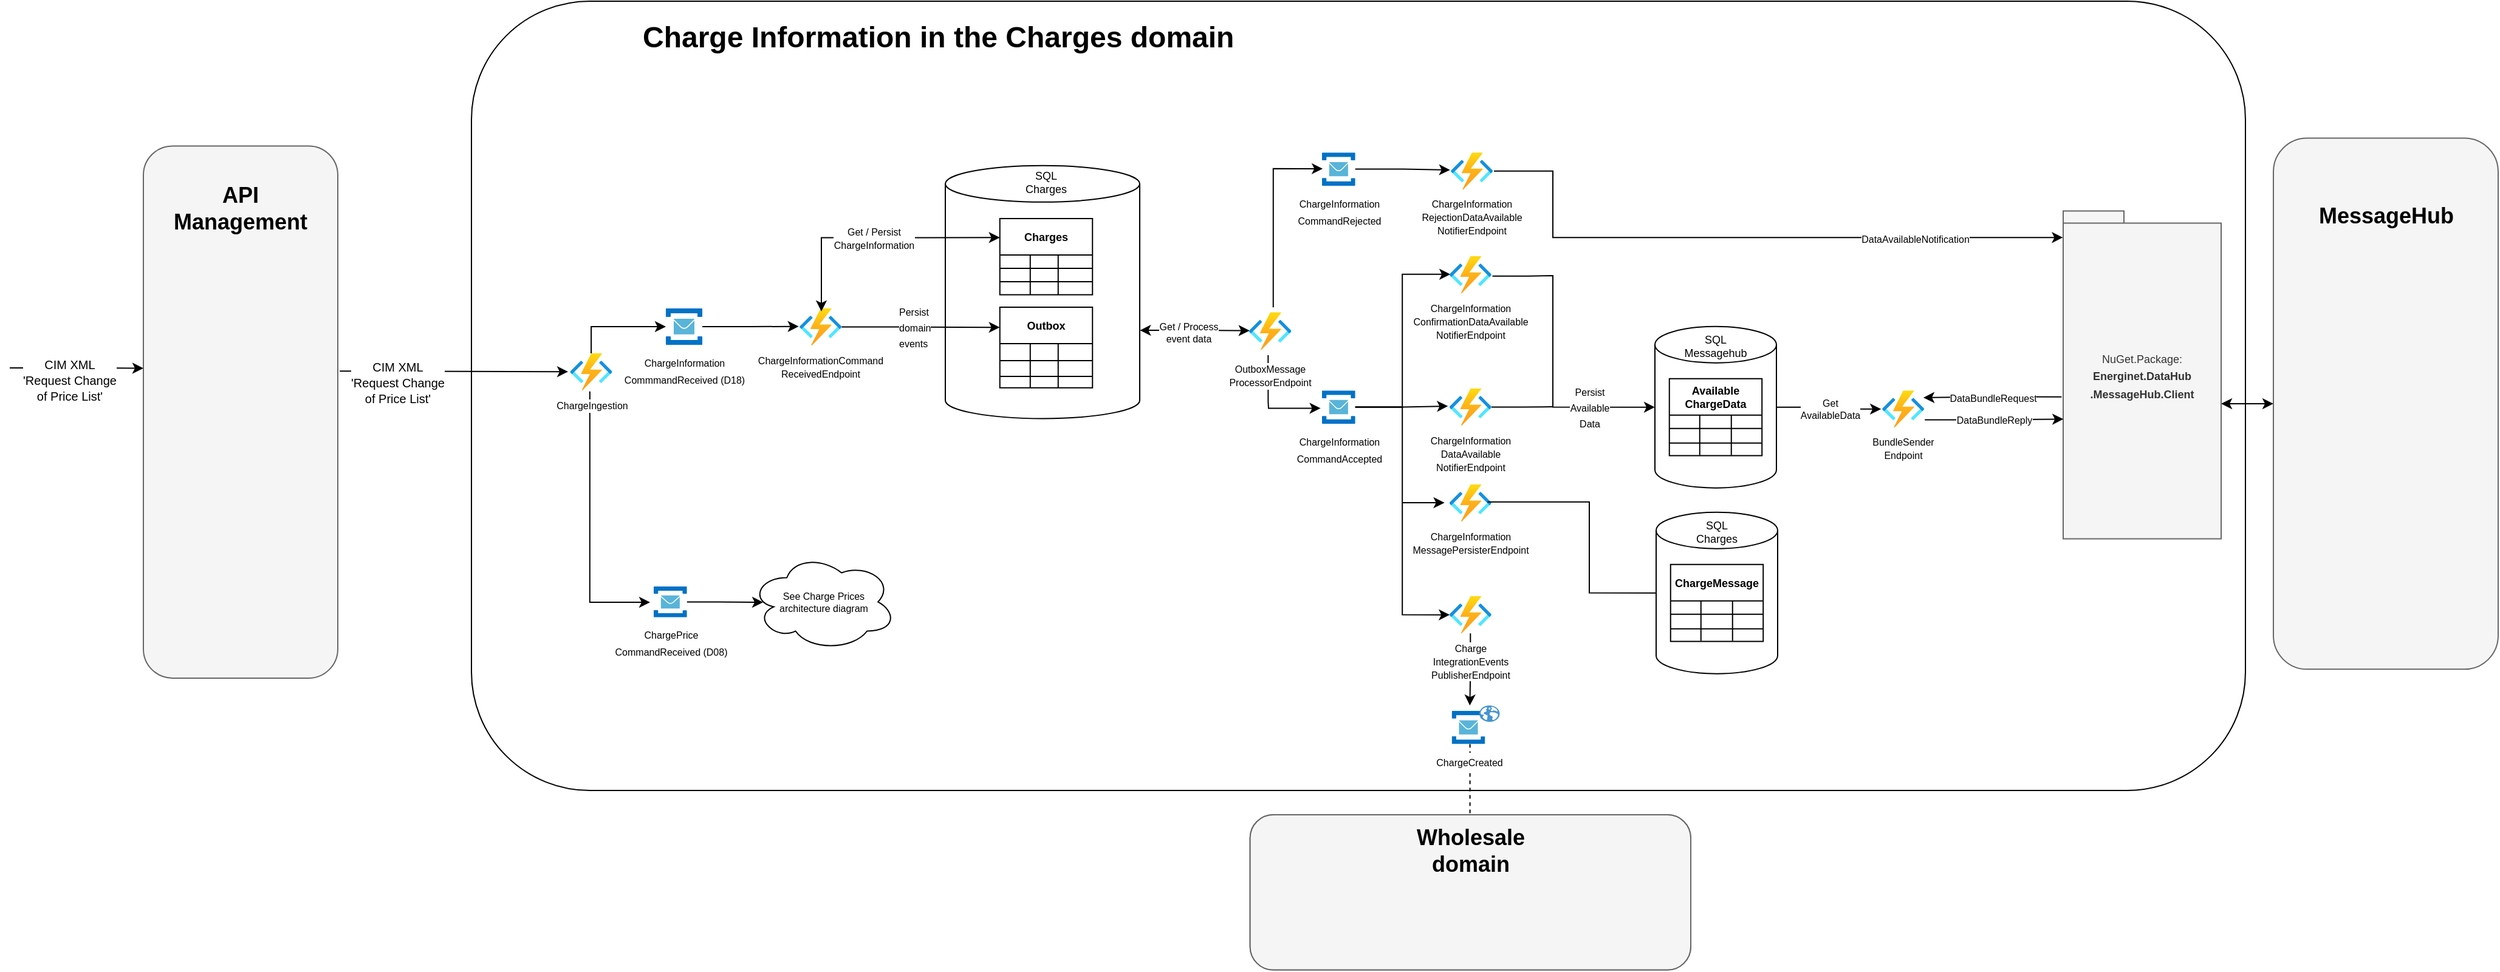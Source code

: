 <mxfile version="20.3.0" type="device" pages="5"><diagram id="KlwxC46N-hx96iGGhqOR" name="ChargeInformation"><mxGraphModel dx="1420" dy="984" grid="1" gridSize="10" guides="1" tooltips="1" connect="1" arrows="1" fold="1" page="1" pageScale="1" pageWidth="827" pageHeight="1169" math="0" shadow="0"><root><mxCell id="0"/><mxCell id="1" parent="0"/><mxCell id="MYXWLyL1p2K_Epl3DtGn-2" value="" style="rounded=1;whiteSpace=wrap;html=1;" parent="1" vertex="1"><mxGeometry x="400" y="50" width="1460" height="650" as="geometry"/></mxCell><mxCell id="NvUXONiLcMeiS4wBiC3s-17" value="" style="rounded=1;whiteSpace=wrap;html=1;fillColor=#f5f5f5;strokeColor=#666666;fontColor=#333333;" parent="1" vertex="1"><mxGeometry x="130" y="169.22" width="160" height="438.23" as="geometry"/></mxCell><mxCell id="NvUXONiLcMeiS4wBiC3s-14" value="&lt;b&gt;&lt;font style=&quot;font-size: 18px&quot;&gt;API&lt;br&gt;Management&lt;br&gt;&lt;/font&gt;&lt;/b&gt;" style="text;html=1;strokeColor=none;fillColor=none;align=center;verticalAlign=middle;whiteSpace=wrap;rounded=0;" parent="1" vertex="1"><mxGeometry x="135" y="210" width="150" height="22.55" as="geometry"/></mxCell><mxCell id="KIv0wg9MQq3dyHa51V74-72" value="" style="group" parent="1" vertex="1" connectable="0"><mxGeometry x="1883" y="162.73" width="185" height="437.45" as="geometry"/></mxCell><mxCell id="NvUXONiLcMeiS4wBiC3s-13" value="" style="rounded=1;whiteSpace=wrap;html=1;fillColor=#f5f5f5;strokeColor=#666666;fontColor=#333333;" parent="KIv0wg9MQq3dyHa51V74-72" vertex="1"><mxGeometry width="185" height="437.45" as="geometry"/></mxCell><mxCell id="NvUXONiLcMeiS4wBiC3s-18" value="&lt;b&gt;&lt;font style=&quot;font-size: 18px&quot;&gt;MessageHub&lt;/font&gt;&lt;/b&gt;" style="text;html=1;strokeColor=none;fillColor=none;align=center;verticalAlign=middle;whiteSpace=wrap;rounded=0;" parent="KIv0wg9MQq3dyHa51V74-72" vertex="1"><mxGeometry x="27.5" y="52.801" width="130" height="23.211" as="geometry"/></mxCell><mxCell id="KIv0wg9MQq3dyHa51V74-181" value="" style="edgeStyle=orthogonalEdgeStyle;rounded=0;orthogonalLoop=1;jettySize=auto;html=1;startArrow=classic;startFill=1;endArrow=classic;endFill=1;strokeColor=#000000;entryX=0;entryY=0.5;entryDx=0;entryDy=0;exitX=1;exitY=0.588;exitDx=0;exitDy=0;exitPerimeter=0;" parent="1" source="KIv0wg9MQq3dyHa51V74-70" target="NvUXONiLcMeiS4wBiC3s-13" edge="1"><mxGeometry relative="1" as="geometry"/></mxCell><mxCell id="e8tPUropjRD3XZ2wbLb_-1" value="&lt;span style=&quot;font-size: x-small&quot;&gt;CIM XML&lt;/span&gt;&lt;br style=&quot;font-size: x-small&quot;&gt;&lt;span style=&quot;font-size: x-small&quot;&gt;'Request Change&lt;/span&gt;&lt;br style=&quot;font-size: x-small&quot;&gt;&lt;span style=&quot;font-size: x-small&quot;&gt;of Price List'&lt;/span&gt;" style="endArrow=classic;html=1;entryX=-0.048;entryY=0.494;entryDx=0;entryDy=0;entryPerimeter=0;" parent="1" edge="1"><mxGeometry x="-0.11" y="-10" width="50" height="50" relative="1" as="geometry"><mxPoint x="20" y="352" as="sourcePoint"/><mxPoint x="130.004" y="352.306" as="targetPoint"/><Array as="points"><mxPoint x="80" y="352"/></Array><mxPoint as="offset"/></mxGeometry></mxCell><mxCell id="NvUXONiLcMeiS4wBiC3s-28" value="&lt;h1&gt;Charge Information in the Charges domain&lt;br&gt;&lt;/h1&gt;" style="text;html=1;strokeColor=none;fillColor=none;spacing=5;spacingTop=-20;whiteSpace=wrap;overflow=hidden;rounded=0;dashed=1;" parent="1" vertex="1"><mxGeometry x="535.71" y="60" width="600" height="36.51" as="geometry"/></mxCell><mxCell id="P5rP9bWZ3KFdOlhkd0rS-8" value="" style="edgeStyle=orthogonalEdgeStyle;rounded=0;orthogonalLoop=1;jettySize=auto;html=1;fontSize=9;startArrow=classic;startFill=1;endArrow=none;endFill=0;" parent="1" source="P5rP9bWZ3KFdOlhkd0rS-3" target="P5rP9bWZ3KFdOlhkd0rS-5" edge="1"><mxGeometry relative="1" as="geometry"/></mxCell><mxCell id="lst9dizloZ72fkHezT3W-4" style="edgeStyle=orthogonalEdgeStyle;rounded=0;orthogonalLoop=1;jettySize=auto;html=1;entryX=-0.018;entryY=0.487;entryDx=0;entryDy=0;entryPerimeter=0;" parent="1" source="P5rP9bWZ3KFdOlhkd0rS-3" target="P5rP9bWZ3KFdOlhkd0rS-9" edge="1"><mxGeometry relative="1" as="geometry"/></mxCell><mxCell id="P5rP9bWZ3KFdOlhkd0rS-3" value="&lt;font style=&quot;font-size: 8px&quot;&gt;ChargeInformation&lt;br&gt;CommmandReceived (D18)&lt;/font&gt;" style="aspect=fixed;html=1;points=[];align=center;image;fontSize=12;image=img/lib/mscae/Service_Bus.svg;" parent="1" vertex="1"><mxGeometry x="560" y="302.96" width="30" height="30" as="geometry"/></mxCell><mxCell id="P5rP9bWZ3KFdOlhkd0rS-9" value="&lt;font style=&quot;font-size: 8px&quot;&gt;ChargeInformationCommand&lt;br&gt;ReceivedEndpoint&lt;br&gt;&lt;/font&gt;" style="aspect=fixed;html=1;points=[];align=center;image;fontSize=9;image=img/lib/azure2/compute/Function_Apps.svg;labelPosition=center;verticalLabelPosition=bottom;verticalAlign=top;" parent="1" vertex="1"><mxGeometry x="670.002" y="302.957" width="34.684" height="30.604" as="geometry"/></mxCell><mxCell id="jIBaiRgcp6AWeJjf0pKM-4" style="edgeStyle=orthogonalEdgeStyle;rounded=0;orthogonalLoop=1;jettySize=auto;html=1;entryX=-0.017;entryY=0.469;entryDx=0;entryDy=0;entryPerimeter=0;" parent="1" source="KIv0wg9MQq3dyHa51V74-1" target="KIv0wg9MQq3dyHa51V74-35" edge="1"><mxGeometry relative="1" as="geometry"/></mxCell><mxCell id="KIv0wg9MQq3dyHa51V74-1" value="&lt;font style=&quot;font-size: 8px ; line-height: 100%&quot;&gt;ChargeInformation&lt;br&gt;CommandRejected&lt;/font&gt;" style="aspect=fixed;html=1;points=[];align=center;image;fontSize=12;image=img/lib/mscae/Service_Bus.svg;" parent="1" vertex="1"><mxGeometry x="1099.999" y="174.614" width="27.382" height="27.382" as="geometry"/></mxCell><mxCell id="mCDY3qxACcOxtJCxO71R-19" style="edgeStyle=orthogonalEdgeStyle;rounded=0;orthogonalLoop=1;jettySize=auto;html=1;entryX=-0.032;entryY=0.473;entryDx=0;entryDy=0;entryPerimeter=0;endArrow=classic;endFill=1;" parent="1" source="KIv0wg9MQq3dyHa51V74-30" target="KIv0wg9MQq3dyHa51V74-34" edge="1"><mxGeometry relative="1" as="geometry"/></mxCell><mxCell id="mCDY3qxACcOxtJCxO71R-20" style="edgeStyle=orthogonalEdgeStyle;rounded=0;orthogonalLoop=1;jettySize=auto;html=1;entryX=0.023;entryY=0.486;entryDx=0;entryDy=0;entryPerimeter=0;endArrow=classic;endFill=1;" parent="1" source="KIv0wg9MQq3dyHa51V74-30" target="Pz7EazpRtCZhN5EELTWT-2" edge="1"><mxGeometry relative="1" as="geometry"/></mxCell><mxCell id="mCDY3qxACcOxtJCxO71R-21" style="edgeStyle=orthogonalEdgeStyle;rounded=0;orthogonalLoop=1;jettySize=auto;html=1;entryX=0.01;entryY=0.501;entryDx=0;entryDy=0;entryPerimeter=0;endArrow=classic;endFill=1;" parent="1" source="KIv0wg9MQq3dyHa51V74-30" target="KIv0wg9MQq3dyHa51V74-37" edge="1"><mxGeometry relative="1" as="geometry"/></mxCell><mxCell id="KIv0wg9MQq3dyHa51V74-30" value="&lt;font style=&quot;font-size: 8px ; line-height: 100%&quot;&gt;ChargeInformation&lt;br&gt;CommandAccepted&lt;/font&gt;" style="aspect=fixed;html=1;points=[];align=center;image;fontSize=12;image=img/lib/mscae/Service_Bus.svg;" parent="1" vertex="1"><mxGeometry x="1099.999" y="370.599" width="27.382" height="27.382" as="geometry"/></mxCell><mxCell id="mCDY3qxACcOxtJCxO71R-22" style="edgeStyle=orthogonalEdgeStyle;rounded=0;orthogonalLoop=1;jettySize=auto;html=1;endArrow=none;endFill=0;" parent="1" source="KIv0wg9MQq3dyHa51V74-34" edge="1"><mxGeometry relative="1" as="geometry"><mxPoint x="1290" y="384" as="targetPoint"/></mxGeometry></mxCell><mxCell id="KIv0wg9MQq3dyHa51V74-34" value="&lt;font&gt;&lt;span style=&quot;font-size: 8px&quot;&gt;ChargeInformation&lt;br&gt;DataAvailable&lt;br&gt;NotifierEndpoint&lt;/span&gt;&lt;br&gt;&lt;/font&gt;" style="aspect=fixed;html=1;points=[];align=center;image;fontSize=9;image=img/lib/azure2/compute/Function_Apps.svg;labelPosition=center;verticalLabelPosition=bottom;verticalAlign=top;" parent="1" vertex="1"><mxGeometry x="1204.822" y="368.983" width="34.684" height="30.604" as="geometry"/></mxCell><mxCell id="KIv0wg9MQq3dyHa51V74-35" value="&lt;font style=&quot;font-size: 8px&quot;&gt;ChargeInformation&lt;br&gt;RejectionDataAvailable&lt;br&gt;NotifierEndpoint&lt;br&gt;&lt;/font&gt;" style="aspect=fixed;html=1;points=[];align=center;image;fontSize=9;image=img/lib/azure2/compute/Function_Apps.svg;labelPosition=center;verticalLabelPosition=bottom;verticalAlign=top;" parent="1" vertex="1"><mxGeometry x="1206.002" y="174.614" width="34.684" height="30.604" as="geometry"/></mxCell><mxCell id="jIBaiRgcp6AWeJjf0pKM-1" style="edgeStyle=orthogonalEdgeStyle;rounded=0;orthogonalLoop=1;jettySize=auto;html=1;entryX=0.543;entryY=-0.159;entryDx=0;entryDy=0;entryPerimeter=0;" parent="1" source="KIv0wg9MQq3dyHa51V74-37" target="KIv0wg9MQq3dyHa51V74-43" edge="1"><mxGeometry relative="1" as="geometry"/></mxCell><mxCell id="KIv0wg9MQq3dyHa51V74-37" value="&lt;font&gt;&lt;span style=&quot;font-size: 8px&quot;&gt;Charge&lt;br&gt;IntegrationEvents&lt;br&gt;PublisherEndpoint&lt;/span&gt;&lt;br&gt;&lt;/font&gt;" style="aspect=fixed;html=1;points=[];align=center;image;fontSize=9;image=img/lib/azure2/compute/Function_Apps.svg;labelPosition=center;verticalLabelPosition=bottom;verticalAlign=top;" parent="1" vertex="1"><mxGeometry x="1204.822" y="540.004" width="34.684" height="30.604" as="geometry"/></mxCell><mxCell id="KIv0wg9MQq3dyHa51V74-70" value="&lt;font style=&quot;font-size: 9px&quot;&gt;NuGet.Package:&lt;br&gt;&lt;b&gt;Energinet.DataHub&lt;br&gt;.MessageHub.Client&lt;/b&gt;&lt;/font&gt;" style="shape=folder;tabWidth=50;tabHeight=10;tabPosition=left;strokeWidth=1;html=1;whiteSpace=wrap;align=center;strokeColor=#666666;fillColor=#f5f5f5;fontColor=#333333;" parent="1" vertex="1"><mxGeometry x="1710" y="222.73" width="130" height="270" as="geometry"/></mxCell><mxCell id="iGNZZwKwSOgs7Oc_832M-1" style="edgeStyle=orthogonalEdgeStyle;rounded=0;orthogonalLoop=1;jettySize=auto;html=1;dashed=1;endArrow=none;endFill=0;entryX=0.402;entryY=0.004;entryDx=0;entryDy=0;entryPerimeter=0;" parent="1" source="KIv0wg9MQq3dyHa51V74-43" edge="1"><mxGeometry relative="1" as="geometry"><mxPoint x="1221.793" y="760.509" as="targetPoint"/><Array as="points"><mxPoint x="1222.47" y="660"/></Array></mxGeometry></mxCell><mxCell id="Zr4QSRQtvSTzWv_KeN_K-1" value="&lt;span style=&quot;font-size: 8px&quot;&gt;BundleSender&lt;br&gt;Endpoint&lt;/span&gt;" style="aspect=fixed;html=1;points=[];align=center;image;fontSize=9;image=img/lib/azure2/compute/Function_Apps.svg;labelPosition=center;verticalLabelPosition=bottom;verticalAlign=top;" parent="1" vertex="1"><mxGeometry x="1561.003" y="370.598" width="34.684" height="30.604" as="geometry"/></mxCell><mxCell id="Zr4QSRQtvSTzWv_KeN_K-2" value="&lt;font style=&quot;font-size: 8px&quot;&gt;DataBundleRequest&lt;/font&gt;" style="edgeStyle=orthogonalEdgeStyle;rounded=0;orthogonalLoop=1;jettySize=auto;html=1;entryX=0.98;entryY=0.191;entryDx=0;entryDy=0;entryPerimeter=0;endArrow=classic;endFill=1;startArrow=none;startFill=0;exitX=-0.01;exitY=0.567;exitDx=0;exitDy=0;exitPerimeter=0;" parent="1" source="KIv0wg9MQq3dyHa51V74-70" target="Zr4QSRQtvSTzWv_KeN_K-1" edge="1"><mxGeometry relative="1" as="geometry"><mxPoint x="1616.11" y="328.26" as="sourcePoint"/></mxGeometry></mxCell><mxCell id="Zr4QSRQtvSTzWv_KeN_K-3" value="&lt;font style=&quot;font-size: 8px&quot;&gt;DataBundleReply&lt;/font&gt;" style="edgeStyle=orthogonalEdgeStyle;rounded=0;orthogonalLoop=1;jettySize=auto;html=1;startArrow=none;startFill=0;endArrow=classic;endFill=1;exitX=1.013;exitY=0.789;exitDx=0;exitDy=0;exitPerimeter=0;entryX=0.001;entryY=0.635;entryDx=0;entryDy=0;entryPerimeter=0;" parent="1" source="Zr4QSRQtvSTzWv_KeN_K-1" target="KIv0wg9MQq3dyHa51V74-70" edge="1"><mxGeometry relative="1" as="geometry"><mxPoint x="1614.07" y="345.89" as="targetPoint"/></mxGeometry></mxCell><mxCell id="Zr4QSRQtvSTzWv_KeN_K-4" value="&lt;div&gt;&lt;span style=&quot;font-size: 8px&quot;&gt;Get&lt;/span&gt;&lt;/div&gt;&lt;font style=&quot;font-size: 8px&quot;&gt;&lt;div&gt;AvailableData&lt;/div&gt;&lt;/font&gt;" style="edgeStyle=orthogonalEdgeStyle;rounded=0;orthogonalLoop=1;jettySize=auto;html=1;entryX=-0.026;entryY=0.499;entryDx=0;entryDy=0;entryPerimeter=0;startArrow=none;startFill=0;endArrow=classic;endFill=1;align=center;exitX=1;exitY=0.5;exitDx=0;exitDy=0;exitPerimeter=0;" parent="1" source="mCDY3qxACcOxtJCxO71R-3" target="Zr4QSRQtvSTzWv_KeN_K-1" edge="1"><mxGeometry relative="1" as="geometry"><mxPoint x="1494.78" y="338.029" as="sourcePoint"/></mxGeometry></mxCell><mxCell id="BpPdb_NPMijOcbJY0QCE-3" style="edgeStyle=orthogonalEdgeStyle;rounded=0;orthogonalLoop=1;jettySize=auto;html=1;entryX=-0.002;entryY=0.081;entryDx=0;entryDy=0;entryPerimeter=0;exitX=1.025;exitY=0.499;exitDx=0;exitDy=0;exitPerimeter=0;" parent="1" source="KIv0wg9MQq3dyHa51V74-35" target="KIv0wg9MQq3dyHa51V74-70" edge="1"><mxGeometry relative="1" as="geometry"><mxPoint x="1175.58" y="243.73" as="sourcePoint"/><mxPoint x="1556.75" y="258.02" as="targetPoint"/><Array as="points"><mxPoint x="1290" y="190"/><mxPoint x="1290" y="245"/></Array></mxGeometry></mxCell><mxCell id="BpPdb_NPMijOcbJY0QCE-4" value="&lt;span style=&quot;font-size: 8px;&quot;&gt;DataAvailableNotification&lt;/span&gt;" style="edgeLabel;html=1;align=center;verticalAlign=middle;resizable=0;points=[];" parent="BpPdb_NPMijOcbJY0QCE-3" vertex="1" connectable="0"><mxGeometry x="0.151" relative="1" as="geometry"><mxPoint x="100" as="offset"/></mxGeometry></mxCell><mxCell id="mCDY3qxACcOxtJCxO71R-23" value="&lt;font style=&quot;font-size: 8px;&quot;&gt;Persist&lt;br&gt;Available&lt;br&gt;Data&lt;/font&gt;" style="edgeStyle=orthogonalEdgeStyle;rounded=0;orthogonalLoop=1;jettySize=auto;html=1;entryX=0;entryY=0.5;entryDx=0;entryDy=0;entryPerimeter=0;endArrow=classic;endFill=1;exitX=1.023;exitY=0.536;exitDx=0;exitDy=0;exitPerimeter=0;" parent="1" source="Pz7EazpRtCZhN5EELTWT-2" target="mCDY3qxACcOxtJCxO71R-3" edge="1"><mxGeometry x="0.555" relative="1" as="geometry"><Array as="points"><mxPoint x="1270" y="276"/><mxPoint x="1290" y="276"/><mxPoint x="1290" y="388"/></Array><mxPoint as="offset"/></mxGeometry></mxCell><mxCell id="Pz7EazpRtCZhN5EELTWT-2" value="&lt;font style=&quot;font-size: 8px&quot;&gt;ChargeInformation&lt;br&gt;ConfirmationDataAvailable&lt;br&gt;NotifierEndpoint&lt;br&gt;&lt;/font&gt;" style="aspect=fixed;html=1;points=[];align=center;image;fontSize=9;image=img/lib/azure2/compute/Function_Apps.svg;labelPosition=center;verticalLabelPosition=bottom;verticalAlign=top;" parent="1" vertex="1"><mxGeometry x="1204.822" y="260.003" width="34.684" height="30.604" as="geometry"/></mxCell><mxCell id="KIv0wg9MQq3dyHa51V74-45" value="" style="group;align=center;" parent="1" vertex="1" connectable="0"><mxGeometry x="1206.82" y="630.005" width="39.44" height="31.736" as="geometry"/></mxCell><mxCell id="KIv0wg9MQq3dyHa51V74-43" value="&lt;span style=&quot;font-size: 8px&quot;&gt;ChargeCreated&lt;/span&gt;" style="aspect=fixed;html=1;points=[];align=center;image;fontSize=12;image=img/lib/mscae/Service_Bus.svg;" parent="KIv0wg9MQq3dyHa51V74-45" vertex="1"><mxGeometry y="4.354" width="27.382" height="27.382" as="geometry"/></mxCell><mxCell id="KIv0wg9MQq3dyHa51V74-44" value="" style="shadow=0;dashed=0;html=1;strokeColor=none;fillColor=#4495D1;labelPosition=center;verticalLabelPosition=bottom;verticalAlign=top;align=center;outlineConnect=0;shape=mxgraph.veeam.globe;" parent="KIv0wg9MQq3dyHa51V74-45" vertex="1"><mxGeometry x="22.667" width="16.773" height="13.508" as="geometry"/></mxCell><mxCell id="KIv0wg9MQq3dyHa51V74-87" value="" style="group" parent="1" vertex="1" connectable="0"><mxGeometry x="1040.831" y="719.997" width="362.667" height="127.783" as="geometry"/></mxCell><mxCell id="KIv0wg9MQq3dyHa51V74-88" value="" style="rounded=1;whiteSpace=wrap;html=1;fillColor=#f5f5f5;strokeColor=#666666;fontColor=#333333;" parent="KIv0wg9MQq3dyHa51V74-87" vertex="1"><mxGeometry width="362.667" height="127.783" as="geometry"/></mxCell><mxCell id="KIv0wg9MQq3dyHa51V74-89" value="&lt;b&gt;&lt;font style=&quot;font-size: 18px&quot;&gt;Aggregations domain&lt;/font&gt;&lt;/b&gt;" style="text;html=1;strokeColor=none;fillColor=none;align=center;verticalAlign=middle;whiteSpace=wrap;rounded=0;" parent="KIv0wg9MQq3dyHa51V74-87" vertex="1"><mxGeometry x="102" y="9.127" width="158.667" height="41.164" as="geometry"/></mxCell><mxCell id="TkCjeekicFUhE8DXg7hB-2" value="" style="group" parent="KIv0wg9MQq3dyHa51V74-87" vertex="1" connectable="0"><mxGeometry width="362.667" height="127.783" as="geometry"/></mxCell><mxCell id="TkCjeekicFUhE8DXg7hB-3" value="" style="rounded=1;whiteSpace=wrap;html=1;fillColor=#f5f5f5;strokeColor=#666666;fontColor=#333333;" parent="TkCjeekicFUhE8DXg7hB-2" vertex="1"><mxGeometry width="362.667" height="127.783" as="geometry"/></mxCell><mxCell id="TkCjeekicFUhE8DXg7hB-4" value="&lt;b&gt;&lt;font style=&quot;font-size: 18px&quot;&gt;Wholesale&lt;br&gt;domain&lt;/font&gt;&lt;/b&gt;" style="text;html=1;strokeColor=none;fillColor=none;align=center;verticalAlign=middle;whiteSpace=wrap;rounded=0;" parent="TkCjeekicFUhE8DXg7hB-2" vertex="1"><mxGeometry x="102" y="9.127" width="158.667" height="41.164" as="geometry"/></mxCell><mxCell id="0zstZbGMvCU0Duu3KHRw-1" value="See Charge Prices &lt;br&gt;architecture diagram" style="ellipse;shape=cloud;whiteSpace=wrap;html=1;fontSize=8;" parent="1" vertex="1"><mxGeometry x="629.58" y="504.74" width="120" height="80" as="geometry"/></mxCell><mxCell id="lst9dizloZ72fkHezT3W-3" style="edgeStyle=orthogonalEdgeStyle;rounded=0;orthogonalLoop=1;jettySize=auto;html=1;entryX=0.087;entryY=0.504;entryDx=0;entryDy=0;entryPerimeter=0;" parent="1" source="lst9dizloZ72fkHezT3W-1" target="0zstZbGMvCU0Duu3KHRw-1" edge="1"><mxGeometry relative="1" as="geometry"/></mxCell><mxCell id="lst9dizloZ72fkHezT3W-1" value="&lt;span style=&quot;font-size: 8px;&quot;&gt;ChargePrice&lt;br&gt;CommandReceived (D08)&lt;/span&gt;" style="aspect=fixed;html=1;points=[];align=center;image;fontSize=12;image=img/lib/mscae/Service_Bus.svg;" parent="1" vertex="1"><mxGeometry x="549.995" y="532.053" width="27.382" height="25.382" as="geometry"/></mxCell><mxCell id="lst9dizloZ72fkHezT3W-2" style="edgeStyle=orthogonalEdgeStyle;rounded=0;orthogonalLoop=1;jettySize=auto;html=1;entryX=-0.111;entryY=0.542;entryDx=0;entryDy=0;entryPerimeter=0;exitX=0.468;exitY=1.027;exitDx=0;exitDy=0;exitPerimeter=0;startArrow=none;" parent="1" source="P5rP9bWZ3KFdOlhkd0rS-5" target="lst9dizloZ72fkHezT3W-1" edge="1"><mxGeometry relative="1" as="geometry"><mxPoint x="502.651" y="307.668" as="sourcePoint"/><mxPoint x="551.32" y="470.08" as="targetPoint"/><Array as="points"><mxPoint x="497" y="545"/><mxPoint x="547" y="545"/></Array></mxGeometry></mxCell><mxCell id="NvUXONiLcMeiS4wBiC3s-20" value="&lt;span style=&quot;font-size: x-small&quot;&gt;CIM XML&lt;/span&gt;&lt;br style=&quot;font-size: x-small&quot;&gt;&lt;span style=&quot;font-size: x-small&quot;&gt;'Request Change&lt;/span&gt;&lt;br style=&quot;font-size: x-small&quot;&gt;&lt;span style=&quot;font-size: x-small&quot;&gt;of Price List'&lt;/span&gt;" style="endArrow=classic;html=1;entryX=-0.048;entryY=0.494;entryDx=0;entryDy=0;entryPerimeter=0;exitX=1.01;exitY=0.423;exitDx=0;exitDy=0;exitPerimeter=0;" parent="1" source="NvUXONiLcMeiS4wBiC3s-17" target="P5rP9bWZ3KFdOlhkd0rS-5" edge="1"><mxGeometry x="-0.492" y="-9" width="50" height="50" relative="1" as="geometry"><mxPoint x="70" y="291" as="sourcePoint"/><mxPoint x="100" y="290" as="targetPoint"/><Array as="points"/><mxPoint as="offset"/></mxGeometry></mxCell><mxCell id="P5rP9bWZ3KFdOlhkd0rS-5" value="&lt;font style=&quot;font-size: 8px&quot;&gt;ChargeIngestion&lt;/font&gt;" style="aspect=fixed;html=1;points=[];align=center;image;fontSize=9;image=img/lib/azure2/compute/Function_Apps.svg;labelPosition=center;verticalLabelPosition=bottom;verticalAlign=top;" parent="1" vertex="1"><mxGeometry x="481.189" y="339.997" width="34.684" height="30.604" as="geometry"/></mxCell><mxCell id="CBoPV-xx83QGTWXeog7i-3" style="edgeStyle=orthogonalEdgeStyle;rounded=0;orthogonalLoop=1;jettySize=auto;html=1;entryX=0.012;entryY=0.488;entryDx=0;entryDy=0;entryPerimeter=0;fontSize=8;exitX=1.001;exitY=0.651;exitDx=0;exitDy=0;exitPerimeter=0;startArrow=classic;startFill=1;" parent="1" source="ld2xUZ0_t1OEkCpTOv7W-30" target="CBoPV-xx83QGTWXeog7i-1" edge="1"><mxGeometry relative="1" as="geometry"><mxPoint x="950" y="320" as="sourcePoint"/></mxGeometry></mxCell><mxCell id="CBoPV-xx83QGTWXeog7i-4" value="Get / Process&lt;br&gt;event data" style="edgeLabel;html=1;align=center;verticalAlign=middle;resizable=0;points=[];fontSize=8;" parent="CBoPV-xx83QGTWXeog7i-3" vertex="1" connectable="0"><mxGeometry x="0.211" y="-1" relative="1" as="geometry"><mxPoint x="-15" as="offset"/></mxGeometry></mxCell><mxCell id="ld2xUZ0_t1OEkCpTOv7W-30" value="&lt;font style=&quot;font-size: 8px&quot;&gt;&lt;br&gt;&lt;/font&gt;" style="shape=cylinder3;whiteSpace=wrap;html=1;boundedLbl=1;backgroundOutline=1;size=15;" parent="1" vertex="1"><mxGeometry x="790" y="185.4" width="160" height="208.31" as="geometry"/></mxCell><mxCell id="ld2xUZ0_t1OEkCpTOv7W-31" value="" style="group" parent="1" vertex="1" connectable="0"><mxGeometry x="793" y="183.0" width="160" height="210.31" as="geometry"/></mxCell><mxCell id="ld2xUZ0_t1OEkCpTOv7W-32" value="Charges" style="shape=table;startSize=30;container=1;collapsible=0;childLayout=tableLayout;fontStyle=1;align=center;fontSize=9;" parent="ld2xUZ0_t1OEkCpTOv7W-31" vertex="1"><mxGeometry x="41.879" y="45.998" width="76.235" height="62.729" as="geometry"/></mxCell><mxCell id="ld2xUZ0_t1OEkCpTOv7W-33" value="" style="shape=tableRow;horizontal=0;startSize=0;swimlaneHead=0;swimlaneBody=0;top=0;left=0;bottom=0;right=0;collapsible=0;dropTarget=0;fillColor=none;points=[[0,0.5],[1,0.5]];portConstraint=eastwest;" parent="ld2xUZ0_t1OEkCpTOv7W-32" vertex="1"><mxGeometry y="30" width="76.235" height="11" as="geometry"/></mxCell><mxCell id="ld2xUZ0_t1OEkCpTOv7W-34" value="" style="shape=partialRectangle;html=1;whiteSpace=wrap;connectable=0;fillColor=none;top=0;left=0;bottom=0;right=0;overflow=hidden;" parent="ld2xUZ0_t1OEkCpTOv7W-33" vertex="1"><mxGeometry width="25" height="11" as="geometry"><mxRectangle width="25" height="11" as="alternateBounds"/></mxGeometry></mxCell><mxCell id="ld2xUZ0_t1OEkCpTOv7W-35" value="" style="shape=partialRectangle;html=1;whiteSpace=wrap;connectable=0;fillColor=none;top=0;left=0;bottom=0;right=0;overflow=hidden;" parent="ld2xUZ0_t1OEkCpTOv7W-33" vertex="1"><mxGeometry x="25" width="23" height="11" as="geometry"><mxRectangle width="23" height="11" as="alternateBounds"/></mxGeometry></mxCell><mxCell id="ld2xUZ0_t1OEkCpTOv7W-36" value="" style="shape=partialRectangle;html=1;whiteSpace=wrap;connectable=0;fillColor=none;top=0;left=0;bottom=0;right=0;overflow=hidden;" parent="ld2xUZ0_t1OEkCpTOv7W-33" vertex="1"><mxGeometry x="48" width="28" height="11" as="geometry"><mxRectangle width="28" height="11" as="alternateBounds"/></mxGeometry></mxCell><mxCell id="ld2xUZ0_t1OEkCpTOv7W-37" value="" style="shape=tableRow;horizontal=0;startSize=0;swimlaneHead=0;swimlaneBody=0;top=0;left=0;bottom=0;right=0;collapsible=0;dropTarget=0;fillColor=none;points=[[0,0.5],[1,0.5]];portConstraint=eastwest;" parent="ld2xUZ0_t1OEkCpTOv7W-32" vertex="1"><mxGeometry y="41" width="76.235" height="11" as="geometry"/></mxCell><mxCell id="ld2xUZ0_t1OEkCpTOv7W-38" value="" style="shape=partialRectangle;html=1;whiteSpace=wrap;connectable=0;fillColor=none;top=0;left=0;bottom=0;right=0;overflow=hidden;" parent="ld2xUZ0_t1OEkCpTOv7W-37" vertex="1"><mxGeometry width="25" height="11" as="geometry"><mxRectangle width="25" height="11" as="alternateBounds"/></mxGeometry></mxCell><mxCell id="ld2xUZ0_t1OEkCpTOv7W-39" value="" style="shape=partialRectangle;html=1;whiteSpace=wrap;connectable=0;fillColor=none;top=0;left=0;bottom=0;right=0;overflow=hidden;" parent="ld2xUZ0_t1OEkCpTOv7W-37" vertex="1"><mxGeometry x="25" width="23" height="11" as="geometry"><mxRectangle width="23" height="11" as="alternateBounds"/></mxGeometry></mxCell><mxCell id="ld2xUZ0_t1OEkCpTOv7W-40" value="" style="shape=partialRectangle;html=1;whiteSpace=wrap;connectable=0;fillColor=none;top=0;left=0;bottom=0;right=0;overflow=hidden;" parent="ld2xUZ0_t1OEkCpTOv7W-37" vertex="1"><mxGeometry x="48" width="28" height="11" as="geometry"><mxRectangle width="28" height="11" as="alternateBounds"/></mxGeometry></mxCell><mxCell id="ld2xUZ0_t1OEkCpTOv7W-41" value="" style="shape=tableRow;horizontal=0;startSize=0;swimlaneHead=0;swimlaneBody=0;top=0;left=0;bottom=0;right=0;collapsible=0;dropTarget=0;fillColor=none;points=[[0,0.5],[1,0.5]];portConstraint=eastwest;" parent="ld2xUZ0_t1OEkCpTOv7W-32" vertex="1"><mxGeometry y="52" width="76.235" height="11" as="geometry"/></mxCell><mxCell id="ld2xUZ0_t1OEkCpTOv7W-42" value="" style="shape=partialRectangle;html=1;whiteSpace=wrap;connectable=0;fillColor=none;top=0;left=0;bottom=0;right=0;overflow=hidden;" parent="ld2xUZ0_t1OEkCpTOv7W-41" vertex="1"><mxGeometry width="25" height="11" as="geometry"><mxRectangle width="25" height="11" as="alternateBounds"/></mxGeometry></mxCell><mxCell id="ld2xUZ0_t1OEkCpTOv7W-43" value="" style="shape=partialRectangle;html=1;whiteSpace=wrap;connectable=0;fillColor=none;top=0;left=0;bottom=0;right=0;overflow=hidden;" parent="ld2xUZ0_t1OEkCpTOv7W-41" vertex="1"><mxGeometry x="25" width="23" height="11" as="geometry"><mxRectangle width="23" height="11" as="alternateBounds"/></mxGeometry></mxCell><mxCell id="ld2xUZ0_t1OEkCpTOv7W-44" value="" style="shape=partialRectangle;html=1;whiteSpace=wrap;connectable=0;fillColor=none;top=0;left=0;bottom=0;right=0;overflow=hidden;" parent="ld2xUZ0_t1OEkCpTOv7W-41" vertex="1"><mxGeometry x="48" width="28" height="11" as="geometry"><mxRectangle width="28" height="11" as="alternateBounds"/></mxGeometry></mxCell><mxCell id="ld2xUZ0_t1OEkCpTOv7W-45" value="Outbox" style="shape=table;startSize=30;container=1;collapsible=0;childLayout=tableLayout;fontStyle=1;align=center;fontSize=9;" parent="ld2xUZ0_t1OEkCpTOv7W-31" vertex="1"><mxGeometry x="41.88" y="119" width="76.24" height="66.39" as="geometry"/></mxCell><mxCell id="ld2xUZ0_t1OEkCpTOv7W-46" value="" style="shape=tableRow;horizontal=0;startSize=0;swimlaneHead=0;swimlaneBody=0;top=0;left=0;bottom=0;right=0;collapsible=0;dropTarget=0;fillColor=none;points=[[0,0.5],[1,0.5]];portConstraint=eastwest;" parent="ld2xUZ0_t1OEkCpTOv7W-45" vertex="1"><mxGeometry y="30" width="76.24" height="14" as="geometry"/></mxCell><mxCell id="ld2xUZ0_t1OEkCpTOv7W-47" value="" style="shape=partialRectangle;html=1;whiteSpace=wrap;connectable=0;fillColor=none;top=0;left=0;bottom=0;right=0;overflow=hidden;" parent="ld2xUZ0_t1OEkCpTOv7W-46" vertex="1"><mxGeometry width="25" height="14" as="geometry"><mxRectangle width="25" height="14" as="alternateBounds"/></mxGeometry></mxCell><mxCell id="ld2xUZ0_t1OEkCpTOv7W-48" value="" style="shape=partialRectangle;html=1;whiteSpace=wrap;connectable=0;fillColor=none;top=0;left=0;bottom=0;right=0;overflow=hidden;" parent="ld2xUZ0_t1OEkCpTOv7W-46" vertex="1"><mxGeometry x="25" width="23" height="14" as="geometry"><mxRectangle width="23" height="14" as="alternateBounds"/></mxGeometry></mxCell><mxCell id="ld2xUZ0_t1OEkCpTOv7W-49" value="" style="shape=partialRectangle;html=1;whiteSpace=wrap;connectable=0;fillColor=none;top=0;left=0;bottom=0;right=0;overflow=hidden;" parent="ld2xUZ0_t1OEkCpTOv7W-46" vertex="1"><mxGeometry x="48" width="28" height="14" as="geometry"><mxRectangle width="28" height="14" as="alternateBounds"/></mxGeometry></mxCell><mxCell id="ld2xUZ0_t1OEkCpTOv7W-50" value="" style="shape=tableRow;horizontal=0;startSize=0;swimlaneHead=0;swimlaneBody=0;top=0;left=0;bottom=0;right=0;collapsible=0;dropTarget=0;fillColor=none;points=[[0,0.5],[1,0.5]];portConstraint=eastwest;" parent="ld2xUZ0_t1OEkCpTOv7W-45" vertex="1"><mxGeometry y="44" width="76.24" height="13" as="geometry"/></mxCell><mxCell id="ld2xUZ0_t1OEkCpTOv7W-51" value="" style="shape=partialRectangle;html=1;whiteSpace=wrap;connectable=0;fillColor=none;top=0;left=0;bottom=0;right=0;overflow=hidden;" parent="ld2xUZ0_t1OEkCpTOv7W-50" vertex="1"><mxGeometry width="25" height="13" as="geometry"><mxRectangle width="25" height="13" as="alternateBounds"/></mxGeometry></mxCell><mxCell id="ld2xUZ0_t1OEkCpTOv7W-52" value="" style="shape=partialRectangle;html=1;whiteSpace=wrap;connectable=0;fillColor=none;top=0;left=0;bottom=0;right=0;overflow=hidden;" parent="ld2xUZ0_t1OEkCpTOv7W-50" vertex="1"><mxGeometry x="25" width="23" height="13" as="geometry"><mxRectangle width="23" height="13" as="alternateBounds"/></mxGeometry></mxCell><mxCell id="ld2xUZ0_t1OEkCpTOv7W-53" value="" style="shape=partialRectangle;html=1;whiteSpace=wrap;connectable=0;fillColor=none;top=0;left=0;bottom=0;right=0;overflow=hidden;" parent="ld2xUZ0_t1OEkCpTOv7W-50" vertex="1"><mxGeometry x="48" width="28" height="13" as="geometry"><mxRectangle width="28" height="13" as="alternateBounds"/></mxGeometry></mxCell><mxCell id="ld2xUZ0_t1OEkCpTOv7W-54" value="" style="shape=tableRow;horizontal=0;startSize=0;swimlaneHead=0;swimlaneBody=0;top=0;left=0;bottom=0;right=0;collapsible=0;dropTarget=0;fillColor=none;points=[[0,0.5],[1,0.5]];portConstraint=eastwest;" parent="ld2xUZ0_t1OEkCpTOv7W-45" vertex="1"><mxGeometry y="57" width="76.24" height="9" as="geometry"/></mxCell><mxCell id="ld2xUZ0_t1OEkCpTOv7W-55" value="" style="shape=partialRectangle;html=1;whiteSpace=wrap;connectable=0;fillColor=none;top=0;left=0;bottom=0;right=0;overflow=hidden;" parent="ld2xUZ0_t1OEkCpTOv7W-54" vertex="1"><mxGeometry width="25" height="9" as="geometry"><mxRectangle width="25" height="9" as="alternateBounds"/></mxGeometry></mxCell><mxCell id="ld2xUZ0_t1OEkCpTOv7W-56" value="" style="shape=partialRectangle;html=1;whiteSpace=wrap;connectable=0;fillColor=none;top=0;left=0;bottom=0;right=0;overflow=hidden;" parent="ld2xUZ0_t1OEkCpTOv7W-54" vertex="1"><mxGeometry x="25" width="23" height="9" as="geometry"><mxRectangle width="23" height="9" as="alternateBounds"/></mxGeometry></mxCell><mxCell id="ld2xUZ0_t1OEkCpTOv7W-57" value="" style="shape=partialRectangle;html=1;whiteSpace=wrap;connectable=0;fillColor=none;top=0;left=0;bottom=0;right=0;overflow=hidden;" parent="ld2xUZ0_t1OEkCpTOv7W-54" vertex="1"><mxGeometry x="48" width="28" height="9" as="geometry"><mxRectangle width="28" height="9" as="alternateBounds"/></mxGeometry></mxCell><mxCell id="ld2xUZ0_t1OEkCpTOv7W-58" value="SQL Charges" style="text;html=1;strokeColor=none;fillColor=none;align=center;verticalAlign=middle;whiteSpace=wrap;rounded=0;fontSize=9;" parent="ld2xUZ0_t1OEkCpTOv7W-31" vertex="1"><mxGeometry x="51.766" width="56.471" height="31.984" as="geometry"/></mxCell><mxCell id="P5rP9bWZ3KFdOlhkd0rS-11" value="&lt;font style=&quot;font-size: 8px&quot;&gt;Get / Persist&lt;br&gt;ChargeInformation&lt;br&gt;&lt;/font&gt;" style="edgeStyle=orthogonalEdgeStyle;rounded=0;orthogonalLoop=1;jettySize=auto;html=1;fontSize=9;startArrow=classic;startFill=1;endArrow=classic;endFill=1;entryX=0.53;entryY=0.082;entryDx=0;entryDy=0;entryPerimeter=0;exitX=0;exitY=0.25;exitDx=0;exitDy=0;" parent="1" source="ld2xUZ0_t1OEkCpTOv7W-32" target="P5rP9bWZ3KFdOlhkd0rS-9" edge="1"><mxGeometry relative="1" as="geometry"><mxPoint x="680" y="220" as="sourcePoint"/><mxPoint x="680" y="300" as="targetPoint"/><Array as="points"><mxPoint x="688" y="245"/><mxPoint x="688" y="306"/></Array></mxGeometry></mxCell><mxCell id="ld2xUZ0_t1OEkCpTOv7W-60" value="&lt;font style=&quot;font-size: 8px;&quot;&gt;Persist &lt;br&gt;domain &lt;br&gt;events&lt;/font&gt;" style="edgeStyle=orthogonalEdgeStyle;rounded=0;orthogonalLoop=1;jettySize=auto;html=1;entryX=0;entryY=0.25;entryDx=0;entryDy=0;align=left;" parent="1" source="P5rP9bWZ3KFdOlhkd0rS-9" target="ld2xUZ0_t1OEkCpTOv7W-45" edge="1"><mxGeometry x="-0.306" relative="1" as="geometry"><mxPoint as="offset"/></mxGeometry></mxCell><mxCell id="CBoPV-xx83QGTWXeog7i-5" style="edgeStyle=orthogonalEdgeStyle;rounded=0;orthogonalLoop=1;jettySize=auto;html=1;entryX=0.023;entryY=0.487;entryDx=0;entryDy=0;entryPerimeter=0;fontSize=8;exitX=0.573;exitY=-0.022;exitDx=0;exitDy=0;exitPerimeter=0;" parent="1" source="CBoPV-xx83QGTWXeog7i-1" target="KIv0wg9MQq3dyHa51V74-1" edge="1"><mxGeometry relative="1" as="geometry"/></mxCell><mxCell id="CBoPV-xx83QGTWXeog7i-6" style="edgeStyle=orthogonalEdgeStyle;rounded=0;orthogonalLoop=1;jettySize=auto;html=1;entryX=-0.042;entryY=0.534;entryDx=0;entryDy=0;entryPerimeter=0;fontSize=8;exitX=0.452;exitY=1.024;exitDx=0;exitDy=0;exitPerimeter=0;" parent="1" source="CBoPV-xx83QGTWXeog7i-1" target="KIv0wg9MQq3dyHa51V74-30" edge="1"><mxGeometry relative="1" as="geometry"><Array as="points"><mxPoint x="1056" y="380"/><mxPoint x="1056" y="435"/></Array></mxGeometry></mxCell><mxCell id="CBoPV-xx83QGTWXeog7i-1" value="&lt;font style=&quot;font-size: 8px;&quot;&gt;&lt;span style=&quot;font-size: 8px;&quot;&gt;OutboxMessage&lt;br&gt;&lt;/span&gt;&lt;font style=&quot;font-size: 8px;&quot;&gt;ProcessorEndpoint&lt;/font&gt;&lt;br&gt;&lt;/font&gt;" style="aspect=fixed;html=1;points=[];align=center;image;fontSize=9;image=img/lib/azure2/compute/Function_Apps.svg;labelPosition=center;verticalLabelPosition=bottom;verticalAlign=top;" parent="1" vertex="1"><mxGeometry x="1040.002" y="302.964" width="34.684" height="37.604" as="geometry"/></mxCell><mxCell id="mCDY3qxACcOxtJCxO71R-2" value="" style="group" parent="1" vertex="1" connectable="0"><mxGeometry x="1374" y="317.83" width="100" height="133" as="geometry"/></mxCell><mxCell id="mCDY3qxACcOxtJCxO71R-3" value="" style="shape=cylinder3;whiteSpace=wrap;html=1;boundedLbl=1;backgroundOutline=1;size=15;fontSize=8;" parent="mCDY3qxACcOxtJCxO71R-2" vertex="1"><mxGeometry width="100" height="133" as="geometry"/></mxCell><mxCell id="mCDY3qxACcOxtJCxO71R-4" value="" style="group" parent="mCDY3qxACcOxtJCxO71R-2" vertex="1" connectable="0"><mxGeometry x="11.879" width="76.235" height="106.438" as="geometry"/></mxCell><mxCell id="mCDY3qxACcOxtJCxO71R-5" value="SQL Messagehub" style="text;html=1;strokeColor=none;fillColor=none;align=center;verticalAlign=middle;whiteSpace=wrap;rounded=0;fontSize=9;" parent="mCDY3qxACcOxtJCxO71R-4" vertex="1"><mxGeometry x="9.887" width="56.471" height="31.984" as="geometry"/></mxCell><mxCell id="mCDY3qxACcOxtJCxO71R-6" value="Available&#10;ChargeData" style="shape=table;startSize=30;container=1;collapsible=0;childLayout=tableLayout;fontStyle=1;align=center;fontSize=9;" parent="mCDY3qxACcOxtJCxO71R-4" vertex="1"><mxGeometry y="43.001" width="76.235" height="63.437" as="geometry"/></mxCell><mxCell id="mCDY3qxACcOxtJCxO71R-7" value="" style="shape=tableRow;horizontal=0;startSize=0;swimlaneHead=0;swimlaneBody=0;top=0;left=0;bottom=0;right=0;collapsible=0;dropTarget=0;fillColor=none;points=[[0,0.5],[1,0.5]];portConstraint=eastwest;" parent="mCDY3qxACcOxtJCxO71R-6" vertex="1"><mxGeometry y="30" width="76.235" height="11" as="geometry"/></mxCell><mxCell id="mCDY3qxACcOxtJCxO71R-8" value="" style="shape=partialRectangle;html=1;whiteSpace=wrap;connectable=0;fillColor=none;top=0;left=0;bottom=0;right=0;overflow=hidden;" parent="mCDY3qxACcOxtJCxO71R-7" vertex="1"><mxGeometry width="25" height="11" as="geometry"><mxRectangle width="25" height="11" as="alternateBounds"/></mxGeometry></mxCell><mxCell id="mCDY3qxACcOxtJCxO71R-9" value="" style="shape=partialRectangle;html=1;whiteSpace=wrap;connectable=0;fillColor=none;top=0;left=0;bottom=0;right=0;overflow=hidden;" parent="mCDY3qxACcOxtJCxO71R-7" vertex="1"><mxGeometry x="25" width="26" height="11" as="geometry"><mxRectangle width="26" height="11" as="alternateBounds"/></mxGeometry></mxCell><mxCell id="mCDY3qxACcOxtJCxO71R-10" value="" style="shape=partialRectangle;html=1;whiteSpace=wrap;connectable=0;fillColor=none;top=0;left=0;bottom=0;right=0;overflow=hidden;" parent="mCDY3qxACcOxtJCxO71R-7" vertex="1"><mxGeometry x="51" width="25" height="11" as="geometry"><mxRectangle width="25" height="11" as="alternateBounds"/></mxGeometry></mxCell><mxCell id="mCDY3qxACcOxtJCxO71R-11" value="" style="shape=tableRow;horizontal=0;startSize=0;swimlaneHead=0;swimlaneBody=0;top=0;left=0;bottom=0;right=0;collapsible=0;dropTarget=0;fillColor=none;points=[[0,0.5],[1,0.5]];portConstraint=eastwest;" parent="mCDY3qxACcOxtJCxO71R-6" vertex="1"><mxGeometry y="41" width="76.235" height="12" as="geometry"/></mxCell><mxCell id="mCDY3qxACcOxtJCxO71R-12" value="" style="shape=partialRectangle;html=1;whiteSpace=wrap;connectable=0;fillColor=none;top=0;left=0;bottom=0;right=0;overflow=hidden;" parent="mCDY3qxACcOxtJCxO71R-11" vertex="1"><mxGeometry width="25" height="12" as="geometry"><mxRectangle width="25" height="12" as="alternateBounds"/></mxGeometry></mxCell><mxCell id="mCDY3qxACcOxtJCxO71R-13" value="" style="shape=partialRectangle;html=1;whiteSpace=wrap;connectable=0;fillColor=none;top=0;left=0;bottom=0;right=0;overflow=hidden;" parent="mCDY3qxACcOxtJCxO71R-11" vertex="1"><mxGeometry x="25" width="26" height="12" as="geometry"><mxRectangle width="26" height="12" as="alternateBounds"/></mxGeometry></mxCell><mxCell id="mCDY3qxACcOxtJCxO71R-14" value="" style="shape=partialRectangle;html=1;whiteSpace=wrap;connectable=0;fillColor=none;top=0;left=0;bottom=0;right=0;overflow=hidden;" parent="mCDY3qxACcOxtJCxO71R-11" vertex="1"><mxGeometry x="51" width="25" height="12" as="geometry"><mxRectangle width="25" height="12" as="alternateBounds"/></mxGeometry></mxCell><mxCell id="mCDY3qxACcOxtJCxO71R-15" value="" style="shape=tableRow;horizontal=0;startSize=0;swimlaneHead=0;swimlaneBody=0;top=0;left=0;bottom=0;right=0;collapsible=0;dropTarget=0;fillColor=none;points=[[0,0.5],[1,0.5]];portConstraint=eastwest;" parent="mCDY3qxACcOxtJCxO71R-6" vertex="1"><mxGeometry y="53" width="76.235" height="10" as="geometry"/></mxCell><mxCell id="mCDY3qxACcOxtJCxO71R-16" value="" style="shape=partialRectangle;html=1;whiteSpace=wrap;connectable=0;fillColor=none;top=0;left=0;bottom=0;right=0;overflow=hidden;" parent="mCDY3qxACcOxtJCxO71R-15" vertex="1"><mxGeometry width="25" height="10" as="geometry"><mxRectangle width="25" height="10" as="alternateBounds"/></mxGeometry></mxCell><mxCell id="mCDY3qxACcOxtJCxO71R-17" value="" style="shape=partialRectangle;html=1;whiteSpace=wrap;connectable=0;fillColor=none;top=0;left=0;bottom=0;right=0;overflow=hidden;" parent="mCDY3qxACcOxtJCxO71R-15" vertex="1"><mxGeometry x="25" width="26" height="10" as="geometry"><mxRectangle width="26" height="10" as="alternateBounds"/></mxGeometry></mxCell><mxCell id="mCDY3qxACcOxtJCxO71R-18" value="" style="shape=partialRectangle;html=1;whiteSpace=wrap;connectable=0;fillColor=none;top=0;left=0;bottom=0;right=0;overflow=hidden;" parent="mCDY3qxACcOxtJCxO71R-15" vertex="1"><mxGeometry x="51" width="25" height="10" as="geometry"><mxRectangle width="25" height="10" as="alternateBounds"/></mxGeometry></mxCell><mxCell id="jRLTstHu0BiAm9TiBhaU-1" style="edgeStyle=orthogonalEdgeStyle;rounded=0;orthogonalLoop=1;jettySize=auto;html=1;endArrow=classic;endFill=1;" parent="1" edge="1"><mxGeometry relative="1" as="geometry"><mxPoint x="1166" y="463" as="sourcePoint"/><mxPoint x="1200.822" y="463" as="targetPoint"/><Array as="points"><mxPoint x="1176" y="463"/><mxPoint x="1176" y="463"/></Array></mxGeometry></mxCell><mxCell id="jRLTstHu0BiAm9TiBhaU-2" value="&lt;font&gt;&lt;span style=&quot;font-size: 8px&quot;&gt;ChargeInformation&lt;br&gt;MessagePersisterEndpoint&lt;/span&gt;&lt;br&gt;&lt;/font&gt;" style="aspect=fixed;html=1;points=[];align=center;image;fontSize=9;image=img/lib/azure2/compute/Function_Apps.svg;labelPosition=center;verticalLabelPosition=bottom;verticalAlign=top;" parent="1" vertex="1"><mxGeometry x="1204.822" y="447.983" width="34.684" height="30.604" as="geometry"/></mxCell><mxCell id="jRLTstHu0BiAm9TiBhaU-3" style="edgeStyle=orthogonalEdgeStyle;rounded=0;orthogonalLoop=1;jettySize=auto;html=1;endArrow=none;endFill=0;exitX=0.904;exitY=0.47;exitDx=0;exitDy=0;exitPerimeter=0;entryX=0;entryY=0.5;entryDx=0;entryDy=0;entryPerimeter=0;" parent="1" source="jRLTstHu0BiAm9TiBhaU-2" target="jRLTstHu0BiAm9TiBhaU-7" edge="1"><mxGeometry relative="1" as="geometry"><mxPoint x="1370" y="510" as="targetPoint"/><mxPoint x="1249.506" y="394.31" as="sourcePoint"/><Array as="points"><mxPoint x="1320" y="462"/><mxPoint x="1320" y="537"/></Array></mxGeometry></mxCell><mxCell id="jRLTstHu0BiAm9TiBhaU-6" value="" style="group" parent="1" vertex="1" connectable="0"><mxGeometry x="1375" y="470.83" width="100" height="133" as="geometry"/></mxCell><mxCell id="jRLTstHu0BiAm9TiBhaU-7" value="" style="shape=cylinder3;whiteSpace=wrap;html=1;boundedLbl=1;backgroundOutline=1;size=15;fontSize=8;" parent="jRLTstHu0BiAm9TiBhaU-6" vertex="1"><mxGeometry width="100" height="133" as="geometry"/></mxCell><mxCell id="jRLTstHu0BiAm9TiBhaU-8" value="" style="group" parent="jRLTstHu0BiAm9TiBhaU-6" vertex="1" connectable="0"><mxGeometry x="11.879" width="76.235" height="106.438" as="geometry"/></mxCell><mxCell id="jRLTstHu0BiAm9TiBhaU-9" value="SQL Charges" style="text;html=1;strokeColor=none;fillColor=none;align=center;verticalAlign=middle;whiteSpace=wrap;rounded=0;fontSize=9;" parent="jRLTstHu0BiAm9TiBhaU-8" vertex="1"><mxGeometry x="9.887" width="56.471" height="31.984" as="geometry"/></mxCell><mxCell id="jRLTstHu0BiAm9TiBhaU-10" value="ChargeMessage" style="shape=table;startSize=30;container=1;collapsible=0;childLayout=tableLayout;fontStyle=1;align=center;fontSize=9;" parent="jRLTstHu0BiAm9TiBhaU-8" vertex="1"><mxGeometry y="43.001" width="76.235" height="63.437" as="geometry"/></mxCell><mxCell id="jRLTstHu0BiAm9TiBhaU-11" value="" style="shape=tableRow;horizontal=0;startSize=0;swimlaneHead=0;swimlaneBody=0;top=0;left=0;bottom=0;right=0;collapsible=0;dropTarget=0;fillColor=none;points=[[0,0.5],[1,0.5]];portConstraint=eastwest;" parent="jRLTstHu0BiAm9TiBhaU-10" vertex="1"><mxGeometry y="30" width="76.235" height="11" as="geometry"/></mxCell><mxCell id="jRLTstHu0BiAm9TiBhaU-12" value="" style="shape=partialRectangle;html=1;whiteSpace=wrap;connectable=0;fillColor=none;top=0;left=0;bottom=0;right=0;overflow=hidden;" parent="jRLTstHu0BiAm9TiBhaU-11" vertex="1"><mxGeometry width="25" height="11" as="geometry"><mxRectangle width="25" height="11" as="alternateBounds"/></mxGeometry></mxCell><mxCell id="jRLTstHu0BiAm9TiBhaU-13" value="" style="shape=partialRectangle;html=1;whiteSpace=wrap;connectable=0;fillColor=none;top=0;left=0;bottom=0;right=0;overflow=hidden;" parent="jRLTstHu0BiAm9TiBhaU-11" vertex="1"><mxGeometry x="25" width="26" height="11" as="geometry"><mxRectangle width="26" height="11" as="alternateBounds"/></mxGeometry></mxCell><mxCell id="jRLTstHu0BiAm9TiBhaU-14" value="" style="shape=partialRectangle;html=1;whiteSpace=wrap;connectable=0;fillColor=none;top=0;left=0;bottom=0;right=0;overflow=hidden;" parent="jRLTstHu0BiAm9TiBhaU-11" vertex="1"><mxGeometry x="51" width="25" height="11" as="geometry"><mxRectangle width="25" height="11" as="alternateBounds"/></mxGeometry></mxCell><mxCell id="jRLTstHu0BiAm9TiBhaU-15" value="" style="shape=tableRow;horizontal=0;startSize=0;swimlaneHead=0;swimlaneBody=0;top=0;left=0;bottom=0;right=0;collapsible=0;dropTarget=0;fillColor=none;points=[[0,0.5],[1,0.5]];portConstraint=eastwest;" parent="jRLTstHu0BiAm9TiBhaU-10" vertex="1"><mxGeometry y="41" width="76.235" height="12" as="geometry"/></mxCell><mxCell id="jRLTstHu0BiAm9TiBhaU-16" value="" style="shape=partialRectangle;html=1;whiteSpace=wrap;connectable=0;fillColor=none;top=0;left=0;bottom=0;right=0;overflow=hidden;" parent="jRLTstHu0BiAm9TiBhaU-15" vertex="1"><mxGeometry width="25" height="12" as="geometry"><mxRectangle width="25" height="12" as="alternateBounds"/></mxGeometry></mxCell><mxCell id="jRLTstHu0BiAm9TiBhaU-17" value="" style="shape=partialRectangle;html=1;whiteSpace=wrap;connectable=0;fillColor=none;top=0;left=0;bottom=0;right=0;overflow=hidden;" parent="jRLTstHu0BiAm9TiBhaU-15" vertex="1"><mxGeometry x="25" width="26" height="12" as="geometry"><mxRectangle width="26" height="12" as="alternateBounds"/></mxGeometry></mxCell><mxCell id="jRLTstHu0BiAm9TiBhaU-18" value="" style="shape=partialRectangle;html=1;whiteSpace=wrap;connectable=0;fillColor=none;top=0;left=0;bottom=0;right=0;overflow=hidden;" parent="jRLTstHu0BiAm9TiBhaU-15" vertex="1"><mxGeometry x="51" width="25" height="12" as="geometry"><mxRectangle width="25" height="12" as="alternateBounds"/></mxGeometry></mxCell><mxCell id="jRLTstHu0BiAm9TiBhaU-19" value="" style="shape=tableRow;horizontal=0;startSize=0;swimlaneHead=0;swimlaneBody=0;top=0;left=0;bottom=0;right=0;collapsible=0;dropTarget=0;fillColor=none;points=[[0,0.5],[1,0.5]];portConstraint=eastwest;" parent="jRLTstHu0BiAm9TiBhaU-10" vertex="1"><mxGeometry y="53" width="76.235" height="10" as="geometry"/></mxCell><mxCell id="jRLTstHu0BiAm9TiBhaU-20" value="" style="shape=partialRectangle;html=1;whiteSpace=wrap;connectable=0;fillColor=none;top=0;left=0;bottom=0;right=0;overflow=hidden;" parent="jRLTstHu0BiAm9TiBhaU-19" vertex="1"><mxGeometry width="25" height="10" as="geometry"><mxRectangle width="25" height="10" as="alternateBounds"/></mxGeometry></mxCell><mxCell id="jRLTstHu0BiAm9TiBhaU-21" value="" style="shape=partialRectangle;html=1;whiteSpace=wrap;connectable=0;fillColor=none;top=0;left=0;bottom=0;right=0;overflow=hidden;" parent="jRLTstHu0BiAm9TiBhaU-19" vertex="1"><mxGeometry x="25" width="26" height="10" as="geometry"><mxRectangle width="26" height="10" as="alternateBounds"/></mxGeometry></mxCell><mxCell id="jRLTstHu0BiAm9TiBhaU-22" value="" style="shape=partialRectangle;html=1;whiteSpace=wrap;connectable=0;fillColor=none;top=0;left=0;bottom=0;right=0;overflow=hidden;" parent="jRLTstHu0BiAm9TiBhaU-19" vertex="1"><mxGeometry x="51" width="25" height="10" as="geometry"><mxRectangle width="25" height="10" as="alternateBounds"/></mxGeometry></mxCell></root></mxGraphModel></diagram><diagram name="ChargePrices" id="p8Z_vN67cEoTeAWCvXD9"><mxGraphModel dx="1420" dy="984" grid="1" gridSize="10" guides="1" tooltips="1" connect="1" arrows="1" fold="1" page="1" pageScale="1" pageWidth="827" pageHeight="1169" math="0" shadow="0"><root><mxCell id="TQ5XgIQHK-dzMD9CoNJX-0"/><mxCell id="TQ5XgIQHK-dzMD9CoNJX-1" parent="TQ5XgIQHK-dzMD9CoNJX-0"/><mxCell id="TQ5XgIQHK-dzMD9CoNJX-46" value="" style="rounded=1;whiteSpace=wrap;html=1;fillColor=#f5f5f5;strokeColor=#666666;fontColor=#333333;" parent="TQ5XgIQHK-dzMD9CoNJX-1" vertex="1"><mxGeometry x="130" y="169.22" width="160" height="438.23" as="geometry"/></mxCell><mxCell id="TQ5XgIQHK-dzMD9CoNJX-47" value="&lt;b&gt;&lt;font style=&quot;font-size: 18px&quot;&gt;API &lt;br&gt;Management&lt;/font&gt;&lt;/b&gt;" style="text;html=1;strokeColor=none;fillColor=none;align=center;verticalAlign=middle;whiteSpace=wrap;rounded=0;" parent="TQ5XgIQHK-dzMD9CoNJX-1" vertex="1"><mxGeometry x="135" y="210" width="150" height="22.55" as="geometry"/></mxCell><mxCell id="TQ5XgIQHK-dzMD9CoNJX-49" value="" style="group" parent="TQ5XgIQHK-dzMD9CoNJX-1" vertex="1" connectable="0"><mxGeometry x="1950" y="187.38" width="185" height="437.45" as="geometry"/></mxCell><mxCell id="TQ5XgIQHK-dzMD9CoNJX-50" value="" style="rounded=1;whiteSpace=wrap;html=1;fillColor=#f5f5f5;strokeColor=#666666;fontColor=#333333;" parent="TQ5XgIQHK-dzMD9CoNJX-49" vertex="1"><mxGeometry width="185" height="437.45" as="geometry"/></mxCell><mxCell id="TQ5XgIQHK-dzMD9CoNJX-51" value="&lt;b&gt;&lt;font style=&quot;font-size: 18px&quot;&gt;MessageHub&lt;/font&gt;&lt;/b&gt;" style="text;html=1;strokeColor=none;fillColor=none;align=center;verticalAlign=middle;whiteSpace=wrap;rounded=0;" parent="TQ5XgIQHK-dzMD9CoNJX-49" vertex="1"><mxGeometry x="27.5" y="52.801" width="130" height="23.211" as="geometry"/></mxCell><mxCell id="TQ5XgIQHK-dzMD9CoNJX-53" value="&lt;span style=&quot;font-size: x-small&quot;&gt;CIM XML&lt;/span&gt;&lt;br style=&quot;font-size: x-small&quot;&gt;&lt;span style=&quot;font-size: x-small&quot;&gt;'Request Change&lt;/span&gt;&lt;br style=&quot;font-size: x-small&quot;&gt;&lt;span style=&quot;font-size: x-small&quot;&gt;of Price List'&lt;/span&gt;" style="endArrow=classic;html=1;entryX=-0.048;entryY=0.494;entryDx=0;entryDy=0;entryPerimeter=0;" parent="TQ5XgIQHK-dzMD9CoNJX-1" edge="1"><mxGeometry x="-0.11" y="-10" width="50" height="50" relative="1" as="geometry"><mxPoint x="20" y="290" as="sourcePoint"/><mxPoint x="130.004" y="290.306" as="targetPoint"/><Array as="points"/><mxPoint as="offset"/></mxGeometry></mxCell><mxCell id="TQ5XgIQHK-dzMD9CoNJX-54" style="edgeStyle=orthogonalEdgeStyle;rounded=0;orthogonalLoop=1;jettySize=auto;html=1;endArrow=none;endFill=0;strokeColor=#000000;" parent="TQ5XgIQHK-dzMD9CoNJX-1" edge="1"><mxGeometry relative="1" as="geometry"><mxPoint x="1014" y="345" as="targetPoint"/><mxPoint x="949.636" y="265.286" as="sourcePoint"/></mxGeometry></mxCell><mxCell id="TQ5XgIQHK-dzMD9CoNJX-55" value="&lt;span style=&quot;font-size: 8px&quot;&gt;Persist&lt;/span&gt;&lt;br style=&quot;font-size: 8px&quot;&gt;&lt;span style=&quot;font-size: 8px&quot;&gt;available&lt;/span&gt;&lt;br style=&quot;font-size: 8px&quot;&gt;&lt;span style=&quot;font-size: 8px&quot;&gt;data&lt;/span&gt;" style="edgeLabel;html=1;align=center;verticalAlign=middle;resizable=0;points=[];" parent="TQ5XgIQHK-dzMD9CoNJX-54" vertex="1" connectable="0"><mxGeometry x="0.205" y="1" relative="1" as="geometry"><mxPoint x="-3" y="12" as="offset"/></mxGeometry></mxCell><mxCell id="TQ5XgIQHK-dzMD9CoNJX-3" value="" style="rounded=1;whiteSpace=wrap;html=1;" parent="TQ5XgIQHK-dzMD9CoNJX-1" vertex="1"><mxGeometry x="414" y="45.45" width="1506" height="734.55" as="geometry"/></mxCell><mxCell id="TQ5XgIQHK-dzMD9CoNJX-4" value="&lt;h1&gt;Charge Prices in the Charges domain&lt;br&gt;&lt;/h1&gt;" style="text;html=1;strokeColor=none;fillColor=none;spacing=5;spacingTop=-20;whiteSpace=wrap;overflow=hidden;rounded=0;dashed=1;align=center;" parent="TQ5XgIQHK-dzMD9CoNJX-1" vertex="1"><mxGeometry x="520" y="60" width="960" height="36.51" as="geometry"/></mxCell><mxCell id="TQ5XgIQHK-dzMD9CoNJX-5" value="" style="edgeStyle=orthogonalEdgeStyle;rounded=0;orthogonalLoop=1;jettySize=auto;html=1;fontSize=9;startArrow=classic;startFill=1;endArrow=none;endFill=0;entryX=0.986;entryY=0.495;entryDx=0;entryDy=0;entryPerimeter=0;exitX=-0.182;exitY=0.494;exitDx=0;exitDy=0;exitPerimeter=0;" parent="TQ5XgIQHK-dzMD9CoNJX-1" source="TQ5XgIQHK-dzMD9CoNJX-7" edge="1"><mxGeometry relative="1" as="geometry"><Array as="points"/><mxPoint x="623.007" y="367.012" as="sourcePoint"/><mxPoint x="549.617" y="291.386" as="targetPoint"/></mxGeometry></mxCell><mxCell id="oRrGImjL6e6O40FbfoVb-2" value="" style="edgeStyle=orthogonalEdgeStyle;rounded=0;orthogonalLoop=1;jettySize=auto;html=1;" parent="TQ5XgIQHK-dzMD9CoNJX-1" source="TQ5XgIQHK-dzMD9CoNJX-7" target="TQ5XgIQHK-dzMD9CoNJX-12" edge="1"><mxGeometry relative="1" as="geometry"/></mxCell><mxCell id="TQ5XgIQHK-dzMD9CoNJX-7" value="&lt;span style=&quot;font-size: 8px;&quot;&gt;ChargePrice&lt;br&gt;CommandReceived (D08)&lt;/span&gt;" style="aspect=fixed;html=1;points=[];align=center;image;fontSize=12;image=img/lib/mscae/Service_Bus.svg;" parent="TQ5XgIQHK-dzMD9CoNJX-1" vertex="1"><mxGeometry x="589.995" y="414.243" width="27.382" height="25.382" as="geometry"/></mxCell><mxCell id="oRrGImjL6e6O40FbfoVb-1" style="edgeStyle=orthogonalEdgeStyle;rounded=0;orthogonalLoop=1;jettySize=auto;html=1;entryX=0.015;entryY=0.505;entryDx=0;entryDy=0;entryPerimeter=0;" parent="TQ5XgIQHK-dzMD9CoNJX-1" source="TQ5XgIQHK-dzMD9CoNJX-8" target="oRrGImjL6e6O40FbfoVb-0" edge="1"><mxGeometry relative="1" as="geometry"><Array as="points"><mxPoint x="550" y="292"/><mxPoint x="550" y="174"/></Array></mxGeometry></mxCell><mxCell id="TQ5XgIQHK-dzMD9CoNJX-8" value="&lt;font style=&quot;font-size: 8px&quot;&gt;ChargeIngestion&lt;/font&gt;" style="aspect=fixed;html=1;points=[];align=center;image;fontSize=9;image=img/lib/azure2/compute/Function_Apps.svg;labelPosition=center;verticalLabelPosition=bottom;verticalAlign=top;" parent="TQ5XgIQHK-dzMD9CoNJX-1" vertex="1"><mxGeometry x="485.419" y="276.237" width="34.684" height="30.604" as="geometry"/></mxCell><mxCell id="TQ5XgIQHK-dzMD9CoNJX-12" value="&lt;font style=&quot;font-size: 8px&quot;&gt;ChargePriceCommand&lt;br&gt;ReceiverEndpoint&lt;br&gt;&lt;/font&gt;" style="aspect=fixed;html=1;points=[];align=center;image;fontSize=9;image=img/lib/azure2/compute/Function_Apps.svg;labelPosition=center;verticalLabelPosition=bottom;verticalAlign=top;" parent="TQ5XgIQHK-dzMD9CoNJX-1" vertex="1"><mxGeometry x="680.002" y="414.247" width="34.684" height="25.604" as="geometry"/></mxCell><mxCell id="TQ5XgIQHK-dzMD9CoNJX-33" value="&lt;font style=&quot;font-size: 9px&quot;&gt;NuGet.Package:&lt;br&gt;&lt;b&gt;Energinet.DataHub&lt;br&gt;.MessageHub.Client&lt;/b&gt;&lt;/font&gt;" style="shape=folder;tabWidth=50;tabHeight=10;tabPosition=left;strokeWidth=1;html=1;whiteSpace=wrap;align=center;strokeColor=#666666;fillColor=#f5f5f5;fontColor=#333333;" parent="TQ5XgIQHK-dzMD9CoNJX-1" vertex="1"><mxGeometry x="1760" y="173.75" width="130" height="450" as="geometry"/></mxCell><mxCell id="TQ5XgIQHK-dzMD9CoNJX-41" value="&lt;font style=&quot;font-size: 8px&quot;&gt;DataBundleReply&lt;/font&gt;" style="edgeStyle=orthogonalEdgeStyle;rounded=0;orthogonalLoop=1;jettySize=auto;html=1;startArrow=none;startFill=0;endArrow=classic;endFill=1;exitX=1.013;exitY=0.789;exitDx=0;exitDy=0;exitPerimeter=0;entryX=-0.002;entryY=0.786;entryDx=0;entryDy=0;entryPerimeter=0;" parent="TQ5XgIQHK-dzMD9CoNJX-1" source="TQ5XgIQHK-dzMD9CoNJX-39" target="TQ5XgIQHK-dzMD9CoNJX-33" edge="1"><mxGeometry relative="1" as="geometry"><mxPoint x="1760" y="530" as="targetPoint"/><Array as="points"><mxPoint x="1672" y="528"/><mxPoint x="1760" y="528"/></Array></mxGeometry></mxCell><mxCell id="B1LP-acZBKsP8SnVSZuB-1" value="" style="edgeStyle=orthogonalEdgeStyle;rounded=0;orthogonalLoop=1;jettySize=auto;html=1;fontSize=8;" parent="TQ5XgIQHK-dzMD9CoNJX-1" source="oRrGImjL6e6O40FbfoVb-0" target="B1LP-acZBKsP8SnVSZuB-0" edge="1"><mxGeometry relative="1" as="geometry"/></mxCell><mxCell id="oRrGImjL6e6O40FbfoVb-0" value="&lt;span style=&quot;font-size: 8px;&quot;&gt;ChargeInformation&lt;br&gt;CommandReceived (D18)&lt;/span&gt;" style="aspect=fixed;html=1;points=[];align=center;image;fontSize=12;image=img/lib/mscae/Service_Bus.svg;" parent="TQ5XgIQHK-dzMD9CoNJX-1" vertex="1"><mxGeometry x="589.995" y="160.003" width="27.382" height="27.382" as="geometry"/></mxCell><mxCell id="B1LP-acZBKsP8SnVSZuB-0" value="See Charges &lt;br&gt;architecture&lt;br&gt;diagram" style="ellipse;shape=cloud;whiteSpace=wrap;html=1;fontSize=8;" parent="TQ5XgIQHK-dzMD9CoNJX-1" vertex="1"><mxGeometry x="660" y="133.69" width="120" height="80" as="geometry"/></mxCell><mxCell id="TQ5XgIQHK-dzMD9CoNJX-48" value="&lt;span style=&quot;font-size: x-small&quot;&gt;CIM XML&lt;/span&gt;&lt;br style=&quot;font-size: x-small&quot;&gt;&lt;span style=&quot;font-size: x-small&quot;&gt;'Request Change&lt;/span&gt;&lt;br style=&quot;font-size: x-small&quot;&gt;&lt;span style=&quot;font-size: x-small&quot;&gt;of Price List'&lt;/span&gt;" style="endArrow=classic;html=1;entryX=-0.048;entryY=0.494;entryDx=0;entryDy=0;entryPerimeter=0;exitX=1.007;exitY=0.278;exitDx=0;exitDy=0;exitPerimeter=0;" parent="TQ5XgIQHK-dzMD9CoNJX-1" source="TQ5XgIQHK-dzMD9CoNJX-46" target="TQ5XgIQHK-dzMD9CoNJX-8" edge="1"><mxGeometry x="-0.492" y="-9" width="50" height="50" relative="1" as="geometry"><mxPoint x="70" y="291" as="sourcePoint"/><mxPoint x="100" y="290" as="targetPoint"/><Array as="points"/><mxPoint as="offset"/></mxGeometry></mxCell><mxCell id="TQ5XgIQHK-dzMD9CoNJX-52" value="" style="edgeStyle=orthogonalEdgeStyle;rounded=0;orthogonalLoop=1;jettySize=auto;html=1;startArrow=classic;startFill=1;endArrow=classic;endFill=1;strokeColor=#000000;exitX=1;exitY=0.588;exitDx=0;exitDy=0;exitPerimeter=0;" parent="TQ5XgIQHK-dzMD9CoNJX-1" source="TQ5XgIQHK-dzMD9CoNJX-33" edge="1"><mxGeometry relative="1" as="geometry"><mxPoint x="1950" y="438" as="targetPoint"/></mxGeometry></mxCell><mxCell id="g7Ylo5euo4mgDJvPMbOm-4" style="edgeStyle=orthogonalEdgeStyle;rounded=0;orthogonalLoop=1;jettySize=auto;html=1;dashed=1;endArrow=none;endFill=0;entryX=0.542;entryY=-0.004;entryDx=0;entryDy=0;entryPerimeter=0;fillColor=#f5f5f5;strokeColor=#666666;exitX=0.471;exitY=1.167;exitDx=0;exitDy=0;exitPerimeter=0;" parent="TQ5XgIQHK-dzMD9CoNJX-1" source="TQ5XgIQHK-dzMD9CoNJX-31" target="g7Ylo5euo4mgDJvPMbOm-6" edge="1"><mxGeometry relative="1" as="geometry"><mxPoint x="43.079" y="98.263" as="targetPoint"/><Array as="points"><mxPoint x="1313" y="810"/></Array><mxPoint x="1130" y="737" as="sourcePoint"/></mxGeometry></mxCell><mxCell id="g7Ylo5euo4mgDJvPMbOm-5" value="" style="group" parent="TQ5XgIQHK-dzMD9CoNJX-1" vertex="1" connectable="0"><mxGeometry x="1117.331" y="809.997" width="362.667" height="127.783" as="geometry"/></mxCell><mxCell id="g7Ylo5euo4mgDJvPMbOm-6" value="" style="rounded=1;whiteSpace=wrap;html=1;fillColor=#f5f5f5;strokeColor=#666666;fontColor=#333333;" parent="g7Ylo5euo4mgDJvPMbOm-5" vertex="1"><mxGeometry width="362.667" height="127.783" as="geometry"/></mxCell><mxCell id="g7Ylo5euo4mgDJvPMbOm-7" value="&lt;b&gt;&lt;font style=&quot;font-size: 18px&quot;&gt;Wholesale&lt;br&gt;domain&lt;/font&gt;&lt;/b&gt;" style="text;html=1;strokeColor=none;fillColor=none;align=center;verticalAlign=middle;whiteSpace=wrap;rounded=0;" parent="g7Ylo5euo4mgDJvPMbOm-5" vertex="1"><mxGeometry x="102" y="9.127" width="158.667" height="41.164" as="geometry"/></mxCell><mxCell id="yGn2OxHFC5q4aPJ5V98D-2" value="" style="group" parent="TQ5XgIQHK-dzMD9CoNJX-1" vertex="1" connectable="0"><mxGeometry x="910" y="210" width="460" height="525.45" as="geometry"/></mxCell><mxCell id="YyPSDyvZYSWvX7TMsPRt-14" value="&lt;font&gt;&lt;span style=&quot;font-size: 8px;&quot;&gt;ChargePriceAccepted&lt;br&gt;DataAvailableNotifier&lt;br&gt;Endpoint&lt;/span&gt;&lt;br&gt;&lt;/font&gt;" style="aspect=fixed;html=1;points=[];align=center;image;fontSize=9;image=img/lib/azure2/compute/Function_Apps.svg;labelPosition=center;verticalLabelPosition=bottom;verticalAlign=top;" parent="yGn2OxHFC5q4aPJ5V98D-2" vertex="1"><mxGeometry x="313.002" y="249.394" width="34.684" height="42.604" as="geometry"/></mxCell><mxCell id="OPzBuyXayWuaeWhlcDaD-6" style="edgeStyle=orthogonalEdgeStyle;rounded=0;orthogonalLoop=1;jettySize=auto;html=1;fontSize=8;startArrow=classic;startFill=1;endArrow=none;endFill=0;exitX=-0.016;exitY=0.485;exitDx=0;exitDy=0;exitPerimeter=0;entryX=1.023;entryY=0.511;entryDx=0;entryDy=0;entryPerimeter=0;" parent="yGn2OxHFC5q4aPJ5V98D-2" source="YyPSDyvZYSWvX7TMsPRt-13" target="YyPSDyvZYSWvX7TMsPRt-1" edge="1"><mxGeometry relative="1" as="geometry"/></mxCell><mxCell id="YyPSDyvZYSWvX7TMsPRt-1" value="&lt;span style=&quot;font-size: 8px;&quot;&gt;ChargePrice&lt;br&gt;Accepted&lt;/span&gt;" style="aspect=fixed;html=1;points=[];align=center;image;fontSize=12;image=img/lib/mscae/Service_Bus.svg;" parent="yGn2OxHFC5q4aPJ5V98D-2" vertex="1"><mxGeometry x="159.995" y="257.003" width="27.382" height="27.382" as="geometry"/></mxCell><mxCell id="YyPSDyvZYSWvX7TMsPRt-3" value="&lt;span style=&quot;font-size: 8px;&quot;&gt;ChargePrice&lt;br&gt;Rejected&lt;/span&gt;" style="aspect=fixed;html=1;points=[];align=center;image;fontSize=12;image=img/lib/mscae/Service_Bus.svg;" parent="yGn2OxHFC5q4aPJ5V98D-2" vertex="1"><mxGeometry x="159.995" y="80.003" width="27.382" height="27.382" as="geometry"/></mxCell><mxCell id="OPzBuyXayWuaeWhlcDaD-4" style="edgeStyle=orthogonalEdgeStyle;rounded=0;orthogonalLoop=1;jettySize=auto;html=1;fontSize=8;startArrow=classic;startFill=1;endArrow=none;endFill=0;exitX=-0.099;exitY=0.452;exitDx=0;exitDy=0;exitPerimeter=0;" parent="yGn2OxHFC5q4aPJ5V98D-2" source="YyPSDyvZYSWvX7TMsPRt-1" target="TQ5XgIQHK-dzMD9CoNJX-25" edge="1"><mxGeometry relative="1" as="geometry"/></mxCell><mxCell id="OPzBuyXayWuaeWhlcDaD-5" style="edgeStyle=orthogonalEdgeStyle;rounded=0;orthogonalLoop=1;jettySize=auto;html=1;fontSize=8;startArrow=classic;startFill=1;endArrow=none;endFill=0;" parent="yGn2OxHFC5q4aPJ5V98D-2" source="YyPSDyvZYSWvX7TMsPRt-3" target="TQ5XgIQHK-dzMD9CoNJX-25" edge="1"><mxGeometry relative="1" as="geometry"/></mxCell><mxCell id="TQ5XgIQHK-dzMD9CoNJX-25" value="&lt;font style=&quot;font-size: 8px;&quot;&gt;&lt;span style=&quot;font-size: 8px;&quot;&gt;OutboxMessage&lt;br&gt;&lt;/span&gt;&lt;font style=&quot;font-size: 8px;&quot;&gt;ProcessorEndpoint&lt;/font&gt;&lt;br&gt;&lt;/font&gt;" style="aspect=fixed;html=1;points=[];align=center;image;fontSize=9;image=img/lib/azure2/compute/Function_Apps.svg;labelPosition=center;verticalLabelPosition=bottom;verticalAlign=top;" parent="yGn2OxHFC5q4aPJ5V98D-2" vertex="1"><mxGeometry x="120.002" y="171.354" width="34.684" height="37.604" as="geometry"/></mxCell><mxCell id="TQ5XgIQHK-dzMD9CoNJX-26" value="&lt;font style=&quot;font-size: 8px&quot;&gt;&lt;br&gt;&lt;/font&gt;" style="shape=cylinder3;whiteSpace=wrap;html=1;boundedLbl=1;backgroundOutline=1;size=15;" parent="yGn2OxHFC5q4aPJ5V98D-2" vertex="1"><mxGeometry x="-140" y="86.0" width="160" height="208.31" as="geometry"/></mxCell><mxCell id="yGn2OxHFC5q4aPJ5V98D-3" value="&lt;font style=&quot;font-size: 8px;&quot;&gt;Get / Process&lt;br&gt;event data&lt;/font&gt;" style="edgeStyle=orthogonalEdgeStyle;rounded=0;orthogonalLoop=1;jettySize=auto;html=1;fontSize=9;startArrow=classic;startFill=1;endArrow=classic;endFill=1;" parent="yGn2OxHFC5q4aPJ5V98D-2" source="TQ5XgIQHK-dzMD9CoNJX-25" edge="1"><mxGeometry x="0.002" relative="1" as="geometry"><mxPoint as="offset"/><mxPoint x="20" y="190" as="targetPoint"/></mxGeometry></mxCell><mxCell id="YyPSDyvZYSWvX7TMsPRt-15" value="&lt;font style=&quot;font-size: 8px;&quot;&gt;&lt;span style=&quot;font-size: 8px;&quot;&gt;ChargePriceRejected&lt;/span&gt;&lt;br style=&quot;font-size: 8px;&quot;&gt;&lt;span style=&quot;font-size: 8px;&quot;&gt;DataAvailableNotifier&lt;br&gt;Endpoint&lt;/span&gt;&lt;br&gt;&lt;/font&gt;" style="aspect=fixed;html=1;points=[];align=center;image;fontSize=9;image=img/lib/azure2/compute/Function_Apps.svg;labelPosition=center;verticalLabelPosition=bottom;verticalAlign=top;" parent="yGn2OxHFC5q4aPJ5V98D-2" vertex="1"><mxGeometry x="313.002" y="70.394" width="34.684" height="46.604" as="geometry"/></mxCell><mxCell id="YyPSDyvZYSWvX7TMsPRt-30" value="" style="endArrow=classic;html=1;rounded=0;fontSize=8;entryX=-0.023;entryY=0.5;entryDx=0;entryDy=0;entryPerimeter=0;edgeStyle=orthogonalEdgeStyle;exitX=1.018;exitY=0.486;exitDx=0;exitDy=0;exitPerimeter=0;" parent="yGn2OxHFC5q4aPJ5V98D-2" source="YyPSDyvZYSWvX7TMsPRt-3" target="YyPSDyvZYSWvX7TMsPRt-15" edge="1"><mxGeometry width="50" height="50" relative="1" as="geometry"><mxPoint x="230" y="340" as="sourcePoint"/><mxPoint x="280" y="290" as="targetPoint"/></mxGeometry></mxCell><mxCell id="YyPSDyvZYSWvX7TMsPRt-49" value="" style="group" parent="yGn2OxHFC5q4aPJ5V98D-2" vertex="1" connectable="0"><mxGeometry x="501" y="200" width="100" height="133" as="geometry"/></mxCell><mxCell id="YyPSDyvZYSWvX7TMsPRt-79" value="" style="group" parent="YyPSDyvZYSWvX7TMsPRt-49" vertex="1" connectable="0"><mxGeometry width="100" height="133" as="geometry"/></mxCell><mxCell id="YyPSDyvZYSWvX7TMsPRt-33" value="" style="shape=cylinder3;whiteSpace=wrap;html=1;boundedLbl=1;backgroundOutline=1;size=15;fontSize=8;" parent="YyPSDyvZYSWvX7TMsPRt-79" vertex="1"><mxGeometry width="100" height="133" as="geometry"/></mxCell><mxCell id="YyPSDyvZYSWvX7TMsPRt-74" value="" style="group" parent="YyPSDyvZYSWvX7TMsPRt-79" vertex="1" connectable="0"><mxGeometry x="11.879" width="76.235" height="106.438" as="geometry"/></mxCell><mxCell id="YyPSDyvZYSWvX7TMsPRt-34" value="SQL Messagehub" style="text;html=1;strokeColor=none;fillColor=none;align=center;verticalAlign=middle;whiteSpace=wrap;rounded=0;fontSize=9;" parent="YyPSDyvZYSWvX7TMsPRt-74" vertex="1"><mxGeometry x="9.887" width="56.471" height="31.984" as="geometry"/></mxCell><mxCell id="YyPSDyvZYSWvX7TMsPRt-35" value="Available&#10;ChargePriceData" style="shape=table;startSize=30;container=1;collapsible=0;childLayout=tableLayout;fontStyle=1;align=center;fontSize=9;" parent="YyPSDyvZYSWvX7TMsPRt-74" vertex="1"><mxGeometry y="43.001" width="76.235" height="63.437" as="geometry"/></mxCell><mxCell id="YyPSDyvZYSWvX7TMsPRt-36" value="" style="shape=tableRow;horizontal=0;startSize=0;swimlaneHead=0;swimlaneBody=0;top=0;left=0;bottom=0;right=0;collapsible=0;dropTarget=0;fillColor=none;points=[[0,0.5],[1,0.5]];portConstraint=eastwest;" parent="YyPSDyvZYSWvX7TMsPRt-35" vertex="1"><mxGeometry y="30" width="76.235" height="11" as="geometry"/></mxCell><mxCell id="YyPSDyvZYSWvX7TMsPRt-37" value="" style="shape=partialRectangle;html=1;whiteSpace=wrap;connectable=0;fillColor=none;top=0;left=0;bottom=0;right=0;overflow=hidden;" parent="YyPSDyvZYSWvX7TMsPRt-36" vertex="1"><mxGeometry width="25" height="11" as="geometry"><mxRectangle width="25" height="11" as="alternateBounds"/></mxGeometry></mxCell><mxCell id="YyPSDyvZYSWvX7TMsPRt-38" value="" style="shape=partialRectangle;html=1;whiteSpace=wrap;connectable=0;fillColor=none;top=0;left=0;bottom=0;right=0;overflow=hidden;" parent="YyPSDyvZYSWvX7TMsPRt-36" vertex="1"><mxGeometry x="25" width="26" height="11" as="geometry"><mxRectangle width="26" height="11" as="alternateBounds"/></mxGeometry></mxCell><mxCell id="YyPSDyvZYSWvX7TMsPRt-39" value="" style="shape=partialRectangle;html=1;whiteSpace=wrap;connectable=0;fillColor=none;top=0;left=0;bottom=0;right=0;overflow=hidden;" parent="YyPSDyvZYSWvX7TMsPRt-36" vertex="1"><mxGeometry x="51" width="25" height="11" as="geometry"><mxRectangle width="25" height="11" as="alternateBounds"/></mxGeometry></mxCell><mxCell id="YyPSDyvZYSWvX7TMsPRt-40" value="" style="shape=tableRow;horizontal=0;startSize=0;swimlaneHead=0;swimlaneBody=0;top=0;left=0;bottom=0;right=0;collapsible=0;dropTarget=0;fillColor=none;points=[[0,0.5],[1,0.5]];portConstraint=eastwest;" parent="YyPSDyvZYSWvX7TMsPRt-35" vertex="1"><mxGeometry y="41" width="76.235" height="12" as="geometry"/></mxCell><mxCell id="YyPSDyvZYSWvX7TMsPRt-41" value="" style="shape=partialRectangle;html=1;whiteSpace=wrap;connectable=0;fillColor=none;top=0;left=0;bottom=0;right=0;overflow=hidden;" parent="YyPSDyvZYSWvX7TMsPRt-40" vertex="1"><mxGeometry width="25" height="12" as="geometry"><mxRectangle width="25" height="12" as="alternateBounds"/></mxGeometry></mxCell><mxCell id="YyPSDyvZYSWvX7TMsPRt-42" value="" style="shape=partialRectangle;html=1;whiteSpace=wrap;connectable=0;fillColor=none;top=0;left=0;bottom=0;right=0;overflow=hidden;" parent="YyPSDyvZYSWvX7TMsPRt-40" vertex="1"><mxGeometry x="25" width="26" height="12" as="geometry"><mxRectangle width="26" height="12" as="alternateBounds"/></mxGeometry></mxCell><mxCell id="YyPSDyvZYSWvX7TMsPRt-43" value="" style="shape=partialRectangle;html=1;whiteSpace=wrap;connectable=0;fillColor=none;top=0;left=0;bottom=0;right=0;overflow=hidden;" parent="YyPSDyvZYSWvX7TMsPRt-40" vertex="1"><mxGeometry x="51" width="25" height="12" as="geometry"><mxRectangle width="25" height="12" as="alternateBounds"/></mxGeometry></mxCell><mxCell id="YyPSDyvZYSWvX7TMsPRt-44" value="" style="shape=tableRow;horizontal=0;startSize=0;swimlaneHead=0;swimlaneBody=0;top=0;left=0;bottom=0;right=0;collapsible=0;dropTarget=0;fillColor=none;points=[[0,0.5],[1,0.5]];portConstraint=eastwest;" parent="YyPSDyvZYSWvX7TMsPRt-35" vertex="1"><mxGeometry y="53" width="76.235" height="10" as="geometry"/></mxCell><mxCell id="YyPSDyvZYSWvX7TMsPRt-45" value="" style="shape=partialRectangle;html=1;whiteSpace=wrap;connectable=0;fillColor=none;top=0;left=0;bottom=0;right=0;overflow=hidden;" parent="YyPSDyvZYSWvX7TMsPRt-44" vertex="1"><mxGeometry width="25" height="10" as="geometry"><mxRectangle width="25" height="10" as="alternateBounds"/></mxGeometry></mxCell><mxCell id="YyPSDyvZYSWvX7TMsPRt-46" value="" style="shape=partialRectangle;html=1;whiteSpace=wrap;connectable=0;fillColor=none;top=0;left=0;bottom=0;right=0;overflow=hidden;" parent="YyPSDyvZYSWvX7TMsPRt-44" vertex="1"><mxGeometry x="25" width="26" height="10" as="geometry"><mxRectangle width="26" height="10" as="alternateBounds"/></mxGeometry></mxCell><mxCell id="YyPSDyvZYSWvX7TMsPRt-47" value="" style="shape=partialRectangle;html=1;whiteSpace=wrap;connectable=0;fillColor=none;top=0;left=0;bottom=0;right=0;overflow=hidden;" parent="YyPSDyvZYSWvX7TMsPRt-44" vertex="1"><mxGeometry x="51" width="25" height="10" as="geometry"><mxRectangle width="25" height="10" as="alternateBounds"/></mxGeometry></mxCell><mxCell id="YyPSDyvZYSWvX7TMsPRt-13" value="&lt;font style=&quot;font-size: 8px;&quot;&gt;&lt;span style=&quot;font-size: 8px;&quot;&gt;ChargePrice&lt;br&gt;DataAvailableNotifier&lt;br&gt;&lt;/span&gt;Endpoint&lt;br&gt;&lt;/font&gt;" style="aspect=fixed;html=1;points=[];align=center;image;fontSize=9;image=img/lib/azure2/compute/Function_Apps.svg;labelPosition=center;verticalLabelPosition=bottom;verticalAlign=top;" parent="yGn2OxHFC5q4aPJ5V98D-2" vertex="1"><mxGeometry x="313.002" y="168.004" width="34.684" height="37.604" as="geometry"/></mxCell><mxCell id="YyPSDyvZYSWvX7TMsPRt-87" value="&lt;font&gt;&lt;span style=&quot;font-size: 8px;&quot;&gt;ChargePrice&lt;br&gt;IntegrationEvents&lt;br&gt;PublisherEndpoint&lt;/span&gt;&lt;br&gt;&lt;/font&gt;" style="aspect=fixed;html=1;points=[];align=center;image;fontSize=9;image=img/lib/azure2/compute/Function_Apps.svg;labelPosition=center;verticalLabelPosition=bottom;verticalAlign=top;" parent="yGn2OxHFC5q4aPJ5V98D-2" vertex="1"><mxGeometry x="313.002" y="435.004" width="34.684" height="42.604" as="geometry"/></mxCell><mxCell id="YyPSDyvZYSWvX7TMsPRt-90" value="" style="endArrow=classic;html=1;rounded=0;fontSize=8;exitX=1.056;exitY=0.51;exitDx=0;exitDy=0;exitPerimeter=0;entryX=0.018;entryY=0.462;entryDx=0;entryDy=0;entryPerimeter=0;" parent="yGn2OxHFC5q4aPJ5V98D-2" source="YyPSDyvZYSWvX7TMsPRt-87" target="TQ5XgIQHK-dzMD9CoNJX-31" edge="1"><mxGeometry width="50" height="50" relative="1" as="geometry"><mxPoint x="250" y="530" as="sourcePoint"/><mxPoint x="300" y="480" as="targetPoint"/></mxGeometry></mxCell><mxCell id="TQ5XgIQHK-dzMD9CoNJX-30" value="" style="group" parent="yGn2OxHFC5q4aPJ5V98D-2" vertex="1" connectable="0"><mxGeometry x="390.276" y="439.435" width="39.44" height="31.736" as="geometry"/></mxCell><mxCell id="TQ5XgIQHK-dzMD9CoNJX-31" value="&lt;span style=&quot;font-size: 8px&quot;&gt;ChargePrices&lt;br&gt;Updated&lt;/span&gt;" style="aspect=fixed;html=1;points=[];align=center;image;fontSize=12;image=img/lib/mscae/Service_Bus.svg;" parent="TQ5XgIQHK-dzMD9CoNJX-30" vertex="1"><mxGeometry y="4.354" width="27.382" height="27.382" as="geometry"/></mxCell><mxCell id="TQ5XgIQHK-dzMD9CoNJX-32" value="" style="shadow=0;dashed=0;html=1;strokeColor=none;fillColor=#4495D1;labelPosition=center;verticalLabelPosition=bottom;verticalAlign=top;align=center;outlineConnect=0;shape=mxgraph.veeam.globe;" parent="TQ5XgIQHK-dzMD9CoNJX-30" vertex="1"><mxGeometry x="22.667" width="16.773" height="13.508" as="geometry"/></mxCell><mxCell id="OPzBuyXayWuaeWhlcDaD-11" style="edgeStyle=orthogonalEdgeStyle;rounded=0;orthogonalLoop=1;jettySize=auto;html=1;fontSize=8;startArrow=classic;startFill=1;endArrow=none;endFill=0;exitX=0;exitY=0.5;exitDx=0;exitDy=0;exitPerimeter=0;entryX=0.996;entryY=0.501;entryDx=0;entryDy=0;entryPerimeter=0;" parent="yGn2OxHFC5q4aPJ5V98D-2" target="YyPSDyvZYSWvX7TMsPRt-13" edge="1"><mxGeometry relative="1" as="geometry"><Array as="points"><mxPoint x="430" y="245"/><mxPoint x="430" y="187"/></Array><mxPoint x="501" y="244.5" as="sourcePoint"/><mxPoint x="370" y="187" as="targetPoint"/></mxGeometry></mxCell><mxCell id="OPzBuyXayWuaeWhlcDaD-16" value="Persist&lt;br&gt;Available&lt;br&gt;Data" style="edgeLabel;html=1;align=center;verticalAlign=middle;resizable=0;points=[];fontSize=8;" parent="OPzBuyXayWuaeWhlcDaD-11" vertex="1" connectable="0"><mxGeometry x="-0.78" relative="1" as="geometry"><mxPoint x="-18" as="offset"/></mxGeometry></mxCell><mxCell id="zjZ3mRrdp_vRJwutVVLD-0" value="&lt;font&gt;&lt;span style=&quot;font-size: 8px&quot;&gt;ChargePrice&lt;br&gt;MessagePersisterEndpoint&lt;/span&gt;&lt;br&gt;&lt;/font&gt;" style="aspect=fixed;html=1;points=[];align=center;image;fontSize=9;image=img/lib/azure2/compute/Function_Apps.svg;labelPosition=center;verticalLabelPosition=bottom;verticalAlign=top;" parent="yGn2OxHFC5q4aPJ5V98D-2" vertex="1"><mxGeometry x="313.002" y="351.983" width="34.684" height="30.604" as="geometry"/></mxCell><mxCell id="OPzBuyXayWuaeWhlcDaD-2" style="edgeStyle=orthogonalEdgeStyle;rounded=0;orthogonalLoop=1;jettySize=auto;html=1;fontSize=8;endArrow=none;endFill=0;startArrow=classic;startFill=1;exitX=1.019;exitY=0.341;exitDx=0;exitDy=0;exitPerimeter=0;" parent="TQ5XgIQHK-dzMD9CoNJX-1" source="TQ5XgIQHK-dzMD9CoNJX-39" edge="1"><mxGeometry relative="1" as="geometry"><mxPoint x="1584.687" y="510.195" as="sourcePoint"/><mxPoint x="1759" y="514" as="targetPoint"/><Array as="points"><mxPoint x="1759" y="514"/></Array></mxGeometry></mxCell><mxCell id="OPzBuyXayWuaeWhlcDaD-3" value="DataBundleRequest" style="edgeLabel;html=1;align=center;verticalAlign=middle;resizable=0;points=[];fontSize=8;" parent="OPzBuyXayWuaeWhlcDaD-2" vertex="1" connectable="0"><mxGeometry x="0.27" y="2" relative="1" as="geometry"><mxPoint x="-25" y="2" as="offset"/></mxGeometry></mxCell><mxCell id="TQ5XgIQHK-dzMD9CoNJX-39" value="&lt;span style=&quot;font-size: 8px&quot;&gt;BundleSender&lt;br&gt;Endpoint&lt;/span&gt;" style="aspect=fixed;html=1;points=[];align=center;image;fontSize=9;image=img/lib/azure2/compute/Function_Apps.svg;labelPosition=center;verticalLabelPosition=bottom;verticalAlign=top;" parent="TQ5XgIQHK-dzMD9CoNJX-1" vertex="1"><mxGeometry x="1600.003" y="503.908" width="34.684" height="30.604" as="geometry"/></mxCell><mxCell id="YyPSDyvZYSWvX7TMsPRt-48" value="" style="group" parent="TQ5XgIQHK-dzMD9CoNJX-1" vertex="1" connectable="0"><mxGeometry x="770" y="293.6" width="160" height="210.31" as="geometry"/></mxCell><mxCell id="oRrGImjL6e6O40FbfoVb-5" value="Charges" style="shape=table;startSize=30;container=1;collapsible=0;childLayout=tableLayout;fontStyle=1;align=center;fontSize=9;" parent="YyPSDyvZYSWvX7TMsPRt-48" vertex="1"><mxGeometry x="41.879" y="45.998" width="76.235" height="62.729" as="geometry"/></mxCell><mxCell id="oRrGImjL6e6O40FbfoVb-6" value="" style="shape=tableRow;horizontal=0;startSize=0;swimlaneHead=0;swimlaneBody=0;top=0;left=0;bottom=0;right=0;collapsible=0;dropTarget=0;fillColor=none;points=[[0,0.5],[1,0.5]];portConstraint=eastwest;" parent="oRrGImjL6e6O40FbfoVb-5" vertex="1"><mxGeometry y="30" width="76.235" height="11" as="geometry"/></mxCell><mxCell id="oRrGImjL6e6O40FbfoVb-7" value="" style="shape=partialRectangle;html=1;whiteSpace=wrap;connectable=0;fillColor=none;top=0;left=0;bottom=0;right=0;overflow=hidden;" parent="oRrGImjL6e6O40FbfoVb-6" vertex="1"><mxGeometry width="25" height="11" as="geometry"><mxRectangle width="25" height="11" as="alternateBounds"/></mxGeometry></mxCell><mxCell id="oRrGImjL6e6O40FbfoVb-8" value="" style="shape=partialRectangle;html=1;whiteSpace=wrap;connectable=0;fillColor=none;top=0;left=0;bottom=0;right=0;overflow=hidden;" parent="oRrGImjL6e6O40FbfoVb-6" vertex="1"><mxGeometry x="25" width="23" height="11" as="geometry"><mxRectangle width="23" height="11" as="alternateBounds"/></mxGeometry></mxCell><mxCell id="oRrGImjL6e6O40FbfoVb-9" value="" style="shape=partialRectangle;html=1;whiteSpace=wrap;connectable=0;fillColor=none;top=0;left=0;bottom=0;right=0;overflow=hidden;" parent="oRrGImjL6e6O40FbfoVb-6" vertex="1"><mxGeometry x="48" width="28" height="11" as="geometry"><mxRectangle width="28" height="11" as="alternateBounds"/></mxGeometry></mxCell><mxCell id="oRrGImjL6e6O40FbfoVb-10" value="" style="shape=tableRow;horizontal=0;startSize=0;swimlaneHead=0;swimlaneBody=0;top=0;left=0;bottom=0;right=0;collapsible=0;dropTarget=0;fillColor=none;points=[[0,0.5],[1,0.5]];portConstraint=eastwest;" parent="oRrGImjL6e6O40FbfoVb-5" vertex="1"><mxGeometry y="41" width="76.235" height="11" as="geometry"/></mxCell><mxCell id="oRrGImjL6e6O40FbfoVb-11" value="" style="shape=partialRectangle;html=1;whiteSpace=wrap;connectable=0;fillColor=none;top=0;left=0;bottom=0;right=0;overflow=hidden;" parent="oRrGImjL6e6O40FbfoVb-10" vertex="1"><mxGeometry width="25" height="11" as="geometry"><mxRectangle width="25" height="11" as="alternateBounds"/></mxGeometry></mxCell><mxCell id="oRrGImjL6e6O40FbfoVb-12" value="" style="shape=partialRectangle;html=1;whiteSpace=wrap;connectable=0;fillColor=none;top=0;left=0;bottom=0;right=0;overflow=hidden;" parent="oRrGImjL6e6O40FbfoVb-10" vertex="1"><mxGeometry x="25" width="23" height="11" as="geometry"><mxRectangle width="23" height="11" as="alternateBounds"/></mxGeometry></mxCell><mxCell id="oRrGImjL6e6O40FbfoVb-13" value="" style="shape=partialRectangle;html=1;whiteSpace=wrap;connectable=0;fillColor=none;top=0;left=0;bottom=0;right=0;overflow=hidden;" parent="oRrGImjL6e6O40FbfoVb-10" vertex="1"><mxGeometry x="48" width="28" height="11" as="geometry"><mxRectangle width="28" height="11" as="alternateBounds"/></mxGeometry></mxCell><mxCell id="oRrGImjL6e6O40FbfoVb-14" value="" style="shape=tableRow;horizontal=0;startSize=0;swimlaneHead=0;swimlaneBody=0;top=0;left=0;bottom=0;right=0;collapsible=0;dropTarget=0;fillColor=none;points=[[0,0.5],[1,0.5]];portConstraint=eastwest;" parent="oRrGImjL6e6O40FbfoVb-5" vertex="1"><mxGeometry y="52" width="76.235" height="11" as="geometry"/></mxCell><mxCell id="oRrGImjL6e6O40FbfoVb-15" value="" style="shape=partialRectangle;html=1;whiteSpace=wrap;connectable=0;fillColor=none;top=0;left=0;bottom=0;right=0;overflow=hidden;" parent="oRrGImjL6e6O40FbfoVb-14" vertex="1"><mxGeometry width="25" height="11" as="geometry"><mxRectangle width="25" height="11" as="alternateBounds"/></mxGeometry></mxCell><mxCell id="oRrGImjL6e6O40FbfoVb-16" value="" style="shape=partialRectangle;html=1;whiteSpace=wrap;connectable=0;fillColor=none;top=0;left=0;bottom=0;right=0;overflow=hidden;" parent="oRrGImjL6e6O40FbfoVb-14" vertex="1"><mxGeometry x="25" width="23" height="11" as="geometry"><mxRectangle width="23" height="11" as="alternateBounds"/></mxGeometry></mxCell><mxCell id="oRrGImjL6e6O40FbfoVb-17" value="" style="shape=partialRectangle;html=1;whiteSpace=wrap;connectable=0;fillColor=none;top=0;left=0;bottom=0;right=0;overflow=hidden;" parent="oRrGImjL6e6O40FbfoVb-14" vertex="1"><mxGeometry x="48" width="28" height="11" as="geometry"><mxRectangle width="28" height="11" as="alternateBounds"/></mxGeometry></mxCell><mxCell id="oRrGImjL6e6O40FbfoVb-57" value="Outbox" style="shape=table;startSize=30;container=1;collapsible=0;childLayout=tableLayout;fontStyle=1;align=center;fontSize=9;" parent="YyPSDyvZYSWvX7TMsPRt-48" vertex="1"><mxGeometry x="41.88" y="119" width="76.24" height="66.39" as="geometry"/></mxCell><mxCell id="oRrGImjL6e6O40FbfoVb-58" value="" style="shape=tableRow;horizontal=0;startSize=0;swimlaneHead=0;swimlaneBody=0;top=0;left=0;bottom=0;right=0;collapsible=0;dropTarget=0;fillColor=none;points=[[0,0.5],[1,0.5]];portConstraint=eastwest;" parent="oRrGImjL6e6O40FbfoVb-57" vertex="1"><mxGeometry y="30" width="76.24" height="14" as="geometry"/></mxCell><mxCell id="oRrGImjL6e6O40FbfoVb-59" value="" style="shape=partialRectangle;html=1;whiteSpace=wrap;connectable=0;fillColor=none;top=0;left=0;bottom=0;right=0;overflow=hidden;" parent="oRrGImjL6e6O40FbfoVb-58" vertex="1"><mxGeometry width="25" height="14" as="geometry"><mxRectangle width="25" height="14" as="alternateBounds"/></mxGeometry></mxCell><mxCell id="oRrGImjL6e6O40FbfoVb-60" value="" style="shape=partialRectangle;html=1;whiteSpace=wrap;connectable=0;fillColor=none;top=0;left=0;bottom=0;right=0;overflow=hidden;" parent="oRrGImjL6e6O40FbfoVb-58" vertex="1"><mxGeometry x="25" width="23" height="14" as="geometry"><mxRectangle width="23" height="14" as="alternateBounds"/></mxGeometry></mxCell><mxCell id="oRrGImjL6e6O40FbfoVb-61" value="" style="shape=partialRectangle;html=1;whiteSpace=wrap;connectable=0;fillColor=none;top=0;left=0;bottom=0;right=0;overflow=hidden;" parent="oRrGImjL6e6O40FbfoVb-58" vertex="1"><mxGeometry x="48" width="28" height="14" as="geometry"><mxRectangle width="28" height="14" as="alternateBounds"/></mxGeometry></mxCell><mxCell id="oRrGImjL6e6O40FbfoVb-62" value="" style="shape=tableRow;horizontal=0;startSize=0;swimlaneHead=0;swimlaneBody=0;top=0;left=0;bottom=0;right=0;collapsible=0;dropTarget=0;fillColor=none;points=[[0,0.5],[1,0.5]];portConstraint=eastwest;" parent="oRrGImjL6e6O40FbfoVb-57" vertex="1"><mxGeometry y="44" width="76.24" height="13" as="geometry"/></mxCell><mxCell id="oRrGImjL6e6O40FbfoVb-63" value="" style="shape=partialRectangle;html=1;whiteSpace=wrap;connectable=0;fillColor=none;top=0;left=0;bottom=0;right=0;overflow=hidden;" parent="oRrGImjL6e6O40FbfoVb-62" vertex="1"><mxGeometry width="25" height="13" as="geometry"><mxRectangle width="25" height="13" as="alternateBounds"/></mxGeometry></mxCell><mxCell id="oRrGImjL6e6O40FbfoVb-64" value="" style="shape=partialRectangle;html=1;whiteSpace=wrap;connectable=0;fillColor=none;top=0;left=0;bottom=0;right=0;overflow=hidden;" parent="oRrGImjL6e6O40FbfoVb-62" vertex="1"><mxGeometry x="25" width="23" height="13" as="geometry"><mxRectangle width="23" height="13" as="alternateBounds"/></mxGeometry></mxCell><mxCell id="oRrGImjL6e6O40FbfoVb-65" value="" style="shape=partialRectangle;html=1;whiteSpace=wrap;connectable=0;fillColor=none;top=0;left=0;bottom=0;right=0;overflow=hidden;" parent="oRrGImjL6e6O40FbfoVb-62" vertex="1"><mxGeometry x="48" width="28" height="13" as="geometry"><mxRectangle width="28" height="13" as="alternateBounds"/></mxGeometry></mxCell><mxCell id="oRrGImjL6e6O40FbfoVb-66" value="" style="shape=tableRow;horizontal=0;startSize=0;swimlaneHead=0;swimlaneBody=0;top=0;left=0;bottom=0;right=0;collapsible=0;dropTarget=0;fillColor=none;points=[[0,0.5],[1,0.5]];portConstraint=eastwest;" parent="oRrGImjL6e6O40FbfoVb-57" vertex="1"><mxGeometry y="57" width="76.24" height="9" as="geometry"/></mxCell><mxCell id="oRrGImjL6e6O40FbfoVb-67" value="" style="shape=partialRectangle;html=1;whiteSpace=wrap;connectable=0;fillColor=none;top=0;left=0;bottom=0;right=0;overflow=hidden;" parent="oRrGImjL6e6O40FbfoVb-66" vertex="1"><mxGeometry width="25" height="9" as="geometry"><mxRectangle width="25" height="9" as="alternateBounds"/></mxGeometry></mxCell><mxCell id="oRrGImjL6e6O40FbfoVb-68" value="" style="shape=partialRectangle;html=1;whiteSpace=wrap;connectable=0;fillColor=none;top=0;left=0;bottom=0;right=0;overflow=hidden;" parent="oRrGImjL6e6O40FbfoVb-66" vertex="1"><mxGeometry x="25" width="23" height="9" as="geometry"><mxRectangle width="23" height="9" as="alternateBounds"/></mxGeometry></mxCell><mxCell id="oRrGImjL6e6O40FbfoVb-69" value="" style="shape=partialRectangle;html=1;whiteSpace=wrap;connectable=0;fillColor=none;top=0;left=0;bottom=0;right=0;overflow=hidden;" parent="oRrGImjL6e6O40FbfoVb-66" vertex="1"><mxGeometry x="48" width="28" height="9" as="geometry"><mxRectangle width="28" height="9" as="alternateBounds"/></mxGeometry></mxCell><mxCell id="oRrGImjL6e6O40FbfoVb-70" value="SQL Charges" style="text;html=1;strokeColor=none;fillColor=none;align=center;verticalAlign=middle;whiteSpace=wrap;rounded=0;fontSize=9;" parent="YyPSDyvZYSWvX7TMsPRt-48" vertex="1"><mxGeometry x="51.766" width="56.471" height="31.984" as="geometry"/></mxCell><mxCell id="YyPSDyvZYSWvX7TMsPRt-51" value="" style="edgeStyle=orthogonalEdgeStyle;rounded=0;orthogonalLoop=1;jettySize=auto;html=1;fontSize=8;startArrow=classic;startFill=1;endArrow=classic;endFill=1;entryX=0;entryY=0.25;entryDx=0;entryDy=0;exitX=0.519;exitY=0.029;exitDx=0;exitDy=0;exitPerimeter=0;" parent="TQ5XgIQHK-dzMD9CoNJX-1" source="TQ5XgIQHK-dzMD9CoNJX-12" target="oRrGImjL6e6O40FbfoVb-5" edge="1"><mxGeometry relative="1" as="geometry"/></mxCell><mxCell id="YyPSDyvZYSWvX7TMsPRt-53" value="Get / Persist&lt;br&gt;ChargePrices" style="edgeLabel;html=1;align=center;verticalAlign=middle;resizable=0;points=[];fontSize=8;" parent="YyPSDyvZYSWvX7TMsPRt-51" vertex="1" connectable="0"><mxGeometry x="0.288" y="2" relative="1" as="geometry"><mxPoint x="-17" as="offset"/></mxGeometry></mxCell><mxCell id="YyPSDyvZYSWvX7TMsPRt-52" value="" style="edgeStyle=orthogonalEdgeStyle;rounded=0;orthogonalLoop=1;jettySize=auto;html=1;fontSize=8;startArrow=none;startFill=0;endArrow=classic;endFill=1;entryX=0;entryY=0.25;entryDx=0;entryDy=0;exitX=0.923;exitY=0.576;exitDx=0;exitDy=0;exitPerimeter=0;" parent="TQ5XgIQHK-dzMD9CoNJX-1" source="TQ5XgIQHK-dzMD9CoNJX-12" target="oRrGImjL6e6O40FbfoVb-57" edge="1"><mxGeometry relative="1" as="geometry"><mxPoint x="714.686" y="437" as="sourcePoint"/><mxPoint x="821.879" y="395.68" as="targetPoint"/></mxGeometry></mxCell><mxCell id="YyPSDyvZYSWvX7TMsPRt-54" value="Persist&lt;br&gt;domain &lt;br&gt;events" style="edgeLabel;html=1;align=center;verticalAlign=middle;resizable=0;points=[];fontSize=8;" parent="YyPSDyvZYSWvX7TMsPRt-52" vertex="1" connectable="0"><mxGeometry x="0.209" y="-2" relative="1" as="geometry"><mxPoint x="-37" y="-7" as="offset"/></mxGeometry></mxCell><mxCell id="YyPSDyvZYSWvX7TMsPRt-85" value="" style="endArrow=classic;html=1;rounded=0;fontSize=8;entryX=0.001;entryY=0.388;entryDx=0;entryDy=0;entryPerimeter=0;" parent="TQ5XgIQHK-dzMD9CoNJX-1" target="TQ5XgIQHK-dzMD9CoNJX-33" edge="1"><mxGeometry width="50" height="50" relative="1" as="geometry"><mxPoint x="1340" y="350" as="sourcePoint"/><mxPoint x="1760" y="451" as="targetPoint"/></mxGeometry></mxCell><mxCell id="YyPSDyvZYSWvX7TMsPRt-86" value="DataAvailableNotification" style="edgeLabel;html=1;align=center;verticalAlign=middle;resizable=0;points=[];fontSize=8;" parent="YyPSDyvZYSWvX7TMsPRt-85" vertex="1" connectable="0"><mxGeometry x="-0.252" relative="1" as="geometry"><mxPoint as="offset"/></mxGeometry></mxCell><mxCell id="OPzBuyXayWuaeWhlcDaD-0" value="&lt;font style=&quot;font-size: 8px;&quot;&gt;Get &lt;br&gt;AvailableData&lt;/font&gt;" style="edgeStyle=orthogonalEdgeStyle;rounded=0;orthogonalLoop=1;jettySize=auto;html=1;entryX=0.019;entryY=0.493;entryDx=0;entryDy=0;entryPerimeter=0;exitX=1.02;exitY=0.826;exitDx=0;exitDy=0;exitPerimeter=0;" parent="TQ5XgIQHK-dzMD9CoNJX-1" source="YyPSDyvZYSWvX7TMsPRt-33" target="TQ5XgIQHK-dzMD9CoNJX-39" edge="1"><mxGeometry relative="1" as="geometry"/></mxCell><mxCell id="OPzBuyXayWuaeWhlcDaD-7" style="edgeStyle=orthogonalEdgeStyle;rounded=0;orthogonalLoop=1;jettySize=auto;html=1;fontSize=8;startArrow=classic;startFill=1;endArrow=none;endFill=0;exitX=0;exitY=0.515;exitDx=0;exitDy=0;exitPerimeter=0;" parent="TQ5XgIQHK-dzMD9CoNJX-1" edge="1"><mxGeometry relative="1" as="geometry"><mxPoint x="1160" y="481" as="targetPoint"/><mxPoint x="1223.002" y="481.335" as="sourcePoint"/><Array as="points"><mxPoint x="1160" y="481"/></Array></mxGeometry></mxCell><mxCell id="OPzBuyXayWuaeWhlcDaD-9" style="edgeStyle=orthogonalEdgeStyle;rounded=0;orthogonalLoop=1;jettySize=auto;html=1;fontSize=8;startArrow=classic;startFill=1;endArrow=none;endFill=0;exitX=-0.029;exitY=0.502;exitDx=0;exitDy=0;exitPerimeter=0;" parent="TQ5XgIQHK-dzMD9CoNJX-1" source="YyPSDyvZYSWvX7TMsPRt-87" edge="1"><mxGeometry relative="1" as="geometry"><mxPoint x="1160" y="480" as="targetPoint"/><mxPoint x="1290" y="520" as="sourcePoint"/></mxGeometry></mxCell><mxCell id="OPzBuyXayWuaeWhlcDaD-13" style="edgeStyle=orthogonalEdgeStyle;rounded=0;orthogonalLoop=1;jettySize=auto;html=1;fontSize=8;startArrow=none;startFill=0;endArrow=none;endFill=0;exitX=1.015;exitY=0.498;exitDx=0;exitDy=0;exitPerimeter=0;" parent="TQ5XgIQHK-dzMD9CoNJX-1" source="YyPSDyvZYSWvX7TMsPRt-14" edge="1"><mxGeometry relative="1" as="geometry"><mxPoint x="1340" y="450" as="targetPoint"/><mxPoint x="1320" y="450" as="sourcePoint"/></mxGeometry></mxCell><mxCell id="zjZ3mRrdp_vRJwutVVLD-1" style="edgeStyle=orthogonalEdgeStyle;rounded=0;orthogonalLoop=1;jettySize=auto;html=1;endArrow=none;endFill=0;entryX=0;entryY=0.5;entryDx=0;entryDy=0;entryPerimeter=0;" parent="TQ5XgIQHK-dzMD9CoNJX-1" target="zjZ3mRrdp_vRJwutVVLD-3" edge="1"><mxGeometry relative="1" as="geometry"><mxPoint x="1406" y="600" as="targetPoint"/><mxPoint x="1260" y="576" as="sourcePoint"/><Array as="points"><mxPoint x="1356" y="576"/><mxPoint x="1356" y="627"/></Array></mxGeometry></mxCell><mxCell id="OPzBuyXayWuaeWhlcDaD-14" style="edgeStyle=orthogonalEdgeStyle;rounded=0;orthogonalLoop=1;jettySize=auto;html=1;fontSize=8;startArrow=none;startFill=0;endArrow=none;endFill=0;exitX=1.015;exitY=0.498;exitDx=0;exitDy=0;exitPerimeter=0;" parent="TQ5XgIQHK-dzMD9CoNJX-1" source="YyPSDyvZYSWvX7TMsPRt-15" edge="1"><mxGeometry relative="1" as="geometry"><mxPoint x="1340" y="420" as="targetPoint"/><mxPoint x="1268.206" y="513.611" as="sourcePoint"/><Array as="points"><mxPoint x="1340" y="304"/><mxPoint x="1340" y="420"/></Array></mxGeometry></mxCell><mxCell id="zjZ3mRrdp_vRJwutVVLD-2" value="" style="group" parent="TQ5XgIQHK-dzMD9CoNJX-1" vertex="1" connectable="0"><mxGeometry x="1411" y="560.83" width="100" height="133" as="geometry"/></mxCell><mxCell id="zjZ3mRrdp_vRJwutVVLD-3" value="" style="shape=cylinder3;whiteSpace=wrap;html=1;boundedLbl=1;backgroundOutline=1;size=15;fontSize=8;" parent="zjZ3mRrdp_vRJwutVVLD-2" vertex="1"><mxGeometry width="100" height="133" as="geometry"/></mxCell><mxCell id="zjZ3mRrdp_vRJwutVVLD-4" value="" style="group" parent="zjZ3mRrdp_vRJwutVVLD-2" vertex="1" connectable="0"><mxGeometry x="11.879" width="76.235" height="106.438" as="geometry"/></mxCell><mxCell id="zjZ3mRrdp_vRJwutVVLD-5" value="SQL Charges" style="text;html=1;strokeColor=none;fillColor=none;align=center;verticalAlign=middle;whiteSpace=wrap;rounded=0;fontSize=9;" parent="zjZ3mRrdp_vRJwutVVLD-4" vertex="1"><mxGeometry x="9.887" width="56.471" height="31.984" as="geometry"/></mxCell><mxCell id="zjZ3mRrdp_vRJwutVVLD-6" value="ChargeMessage" style="shape=table;startSize=30;container=1;collapsible=0;childLayout=tableLayout;fontStyle=1;align=center;fontSize=9;" parent="zjZ3mRrdp_vRJwutVVLD-4" vertex="1"><mxGeometry y="43.001" width="76.235" height="63.437" as="geometry"/></mxCell><mxCell id="zjZ3mRrdp_vRJwutVVLD-7" value="" style="shape=tableRow;horizontal=0;startSize=0;swimlaneHead=0;swimlaneBody=0;top=0;left=0;bottom=0;right=0;collapsible=0;dropTarget=0;fillColor=none;points=[[0,0.5],[1,0.5]];portConstraint=eastwest;" parent="zjZ3mRrdp_vRJwutVVLD-6" vertex="1"><mxGeometry y="30" width="76.235" height="11" as="geometry"/></mxCell><mxCell id="zjZ3mRrdp_vRJwutVVLD-8" value="" style="shape=partialRectangle;html=1;whiteSpace=wrap;connectable=0;fillColor=none;top=0;left=0;bottom=0;right=0;overflow=hidden;" parent="zjZ3mRrdp_vRJwutVVLD-7" vertex="1"><mxGeometry width="25" height="11" as="geometry"><mxRectangle width="25" height="11" as="alternateBounds"/></mxGeometry></mxCell><mxCell id="zjZ3mRrdp_vRJwutVVLD-9" value="" style="shape=partialRectangle;html=1;whiteSpace=wrap;connectable=0;fillColor=none;top=0;left=0;bottom=0;right=0;overflow=hidden;" parent="zjZ3mRrdp_vRJwutVVLD-7" vertex="1"><mxGeometry x="25" width="26" height="11" as="geometry"><mxRectangle width="26" height="11" as="alternateBounds"/></mxGeometry></mxCell><mxCell id="zjZ3mRrdp_vRJwutVVLD-10" value="" style="shape=partialRectangle;html=1;whiteSpace=wrap;connectable=0;fillColor=none;top=0;left=0;bottom=0;right=0;overflow=hidden;" parent="zjZ3mRrdp_vRJwutVVLD-7" vertex="1"><mxGeometry x="51" width="25" height="11" as="geometry"><mxRectangle width="25" height="11" as="alternateBounds"/></mxGeometry></mxCell><mxCell id="zjZ3mRrdp_vRJwutVVLD-11" value="" style="shape=tableRow;horizontal=0;startSize=0;swimlaneHead=0;swimlaneBody=0;top=0;left=0;bottom=0;right=0;collapsible=0;dropTarget=0;fillColor=none;points=[[0,0.5],[1,0.5]];portConstraint=eastwest;" parent="zjZ3mRrdp_vRJwutVVLD-6" vertex="1"><mxGeometry y="41" width="76.235" height="12" as="geometry"/></mxCell><mxCell id="zjZ3mRrdp_vRJwutVVLD-12" value="" style="shape=partialRectangle;html=1;whiteSpace=wrap;connectable=0;fillColor=none;top=0;left=0;bottom=0;right=0;overflow=hidden;" parent="zjZ3mRrdp_vRJwutVVLD-11" vertex="1"><mxGeometry width="25" height="12" as="geometry"><mxRectangle width="25" height="12" as="alternateBounds"/></mxGeometry></mxCell><mxCell id="zjZ3mRrdp_vRJwutVVLD-13" value="" style="shape=partialRectangle;html=1;whiteSpace=wrap;connectable=0;fillColor=none;top=0;left=0;bottom=0;right=0;overflow=hidden;" parent="zjZ3mRrdp_vRJwutVVLD-11" vertex="1"><mxGeometry x="25" width="26" height="12" as="geometry"><mxRectangle width="26" height="12" as="alternateBounds"/></mxGeometry></mxCell><mxCell id="zjZ3mRrdp_vRJwutVVLD-14" value="" style="shape=partialRectangle;html=1;whiteSpace=wrap;connectable=0;fillColor=none;top=0;left=0;bottom=0;right=0;overflow=hidden;" parent="zjZ3mRrdp_vRJwutVVLD-11" vertex="1"><mxGeometry x="51" width="25" height="12" as="geometry"><mxRectangle width="25" height="12" as="alternateBounds"/></mxGeometry></mxCell><mxCell id="zjZ3mRrdp_vRJwutVVLD-15" value="" style="shape=tableRow;horizontal=0;startSize=0;swimlaneHead=0;swimlaneBody=0;top=0;left=0;bottom=0;right=0;collapsible=0;dropTarget=0;fillColor=none;points=[[0,0.5],[1,0.5]];portConstraint=eastwest;" parent="zjZ3mRrdp_vRJwutVVLD-6" vertex="1"><mxGeometry y="53" width="76.235" height="10" as="geometry"/></mxCell><mxCell id="zjZ3mRrdp_vRJwutVVLD-16" value="" style="shape=partialRectangle;html=1;whiteSpace=wrap;connectable=0;fillColor=none;top=0;left=0;bottom=0;right=0;overflow=hidden;" parent="zjZ3mRrdp_vRJwutVVLD-15" vertex="1"><mxGeometry width="25" height="10" as="geometry"><mxRectangle width="25" height="10" as="alternateBounds"/></mxGeometry></mxCell><mxCell id="zjZ3mRrdp_vRJwutVVLD-17" value="" style="shape=partialRectangle;html=1;whiteSpace=wrap;connectable=0;fillColor=none;top=0;left=0;bottom=0;right=0;overflow=hidden;" parent="zjZ3mRrdp_vRJwutVVLD-15" vertex="1"><mxGeometry x="25" width="26" height="10" as="geometry"><mxRectangle width="26" height="10" as="alternateBounds"/></mxGeometry></mxCell><mxCell id="zjZ3mRrdp_vRJwutVVLD-18" value="" style="shape=partialRectangle;html=1;whiteSpace=wrap;connectable=0;fillColor=none;top=0;left=0;bottom=0;right=0;overflow=hidden;" parent="zjZ3mRrdp_vRJwutVVLD-15" vertex="1"><mxGeometry x="51" width="25" height="10" as="geometry"><mxRectangle width="25" height="10" as="alternateBounds"/></mxGeometry></mxCell><mxCell id="zjZ3mRrdp_vRJwutVVLD-19" style="edgeStyle=orthogonalEdgeStyle;rounded=0;orthogonalLoop=1;jettySize=auto;html=1;fontSize=8;startArrow=classic;startFill=1;endArrow=none;endFill=0;exitX=0;exitY=0.515;exitDx=0;exitDy=0;exitPerimeter=0;" parent="TQ5XgIQHK-dzMD9CoNJX-1" edge="1"><mxGeometry relative="1" as="geometry"><mxPoint x="1160" y="577" as="targetPoint"/><mxPoint x="1223.002" y="577.335" as="sourcePoint"/><Array as="points"><mxPoint x="1160" y="577"/></Array></mxGeometry></mxCell></root></mxGraphModel></diagram><diagram name="ChargeLinks" id="_MVbvNowie9HoGUk_FZn"><mxGraphModel dx="2249" dy="2154" grid="1" gridSize="10" guides="1" tooltips="1" connect="1" arrows="1" fold="1" page="1" pageScale="1" pageWidth="827" pageHeight="1169" math="0" shadow="0"><root><mxCell id="Cwr5oNa93KLAWAjK10d6-0"/><mxCell id="Cwr5oNa93KLAWAjK10d6-1" parent="Cwr5oNa93KLAWAjK10d6-0"/><mxCell id="Cwr5oNa93KLAWAjK10d6-2" value="" style="group" parent="Cwr5oNa93KLAWAjK10d6-1" vertex="1" connectable="0"><mxGeometry x="248" y="-300" width="622" height="213" as="geometry"/></mxCell><mxCell id="Cwr5oNa93KLAWAjK10d6-3" value="&lt;h2&gt;&lt;br&gt;&lt;/h2&gt;" style="rounded=1;whiteSpace=wrap;html=1;labelPosition=center;verticalLabelPosition=top;align=center;verticalAlign=bottom;fillColor=#f5f5f5;strokeColor=#666666;fontColor=#333333;" parent="Cwr5oNa93KLAWAjK10d6-2" vertex="1"><mxGeometry width="622" height="213" as="geometry"/></mxCell><mxCell id="Cwr5oNa93KLAWAjK10d6-4" value="&lt;b&gt;&lt;font style=&quot;font-size: 18px&quot;&gt;Metering Point domain&lt;/font&gt;&lt;/b&gt;" style="text;html=1;strokeColor=none;fillColor=none;align=center;verticalAlign=middle;whiteSpace=wrap;rounded=0;" parent="Cwr5oNa93KLAWAjK10d6-2" vertex="1"><mxGeometry x="207.333" y="13.853" width="207.333" height="62.477" as="geometry"/></mxCell><mxCell id="C4fy-HvUdwQALWBnT5kT-3" value="&lt;font style=&quot;font-size: 8px&quot;&gt;CreateDefaultChargeLinksReply&lt;br&gt;&lt;/font&gt;" style="aspect=fixed;html=1;points=[];align=center;image;fontSize=12;image=img/lib/mscae/Service_Bus.svg;" parent="Cwr5oNa93KLAWAjK10d6-2" vertex="1"><mxGeometry x="500.778" y="109.077" width="26.529" height="26.529" as="geometry"/></mxCell><mxCell id="C4fy-HvUdwQALWBnT5kT-0" value="" style="group;labelBackgroundColor=none;labelBorderColor=none;" parent="Cwr5oNa93KLAWAjK10d6-2" vertex="1" connectable="0"><mxGeometry x="249.568" y="150.001" width="38.653" height="41.033" as="geometry"/></mxCell><mxCell id="C4fy-HvUdwQALWBnT5kT-1" value="&lt;span style=&quot;font-size: 8px&quot;&gt;&amp;lt;type&amp;gt;MeteringPointCreated&lt;/span&gt;" style="aspect=fixed;html=1;points=[];align=center;image;fontSize=12;image=img/lib/mscae/Service_Bus.svg;" parent="C4fy-HvUdwQALWBnT5kT-0" vertex="1"><mxGeometry y="5.629" width="26.529" height="26.529" as="geometry"/></mxCell><mxCell id="C4fy-HvUdwQALWBnT5kT-2" value="" style="shadow=0;dashed=0;html=1;strokeColor=none;fillColor=#4495D1;labelPosition=center;verticalLabelPosition=bottom;verticalAlign=top;align=center;outlineConnect=0;shape=mxgraph.veeam.globe;" parent="C4fy-HvUdwQALWBnT5kT-0" vertex="1"><mxGeometry x="22.214" width="16.439" height="17.466" as="geometry"/></mxCell><mxCell id="Cwr5oNa93KLAWAjK10d6-8" value="" style="opacity=50;textOpacity=50;strokeColor=none;" parent="Cwr5oNa93KLAWAjK10d6-1" vertex="1" connectable="0"><mxGeometry x="120" width="1180" height="885.57" as="geometry"/></mxCell><mxCell id="Cwr5oNa93KLAWAjK10d6-9" value="" style="rounded=1;whiteSpace=wrap;html=1;" parent="Cwr5oNa93KLAWAjK10d6-8" vertex="1"><mxGeometry width="1180" height="690" as="geometry"/></mxCell><mxCell id="Cwr5oNa93KLAWAjK10d6-12" style="edgeStyle=orthogonalEdgeStyle;rounded=0;orthogonalLoop=1;jettySize=auto;html=1;entryX=0.475;entryY=-0.028;entryDx=0;entryDy=0;entryPerimeter=0;startArrow=none;startFill=0;endArrow=classic;endFill=1;strokeColor=#000000;exitX=0.5;exitY=1.044;exitDx=0;exitDy=0;exitPerimeter=0;" parent="Cwr5oNa93KLAWAjK10d6-8" source="Cwr5oNa93KLAWAjK10d6-58" target="Cwr5oNa93KLAWAjK10d6-61" edge="1"><mxGeometry relative="1" as="geometry"><mxPoint x="738.64" y="400.0" as="sourcePoint"/></mxGeometry></mxCell><mxCell id="Cwr5oNa93KLAWAjK10d6-47" value="&lt;font style=&quot;font-size: 8px&quot;&gt;SQL database&lt;br&gt;[Charges]&lt;br&gt;&lt;/font&gt;" style="shape=cylinder3;whiteSpace=wrap;html=1;boundedLbl=1;backgroundOutline=1;size=15;" parent="Cwr5oNa93KLAWAjK10d6-8" vertex="1"><mxGeometry x="357" y="216.58" width="64.7" height="70" as="geometry"/></mxCell><mxCell id="Cwr5oNa93KLAWAjK10d6-48" style="edgeStyle=orthogonalEdgeStyle;rounded=0;orthogonalLoop=1;jettySize=auto;html=1;entryX=-0.061;entryY=0.508;entryDx=0;entryDy=0;entryPerimeter=0;startArrow=none;startFill=0;endArrow=classic;endFill=1;strokeColor=#000000;" parent="Cwr5oNa93KLAWAjK10d6-8" source="Cwr5oNa93KLAWAjK10d6-49" target="Cwr5oNa93KLAWAjK10d6-51" edge="1"><mxGeometry relative="1" as="geometry"/></mxCell><mxCell id="Cwr5oNa93KLAWAjK10d6-49" value="&lt;font style=&quot;font-size: 8px&quot;&gt;ChargeLinkIngestion&lt;/font&gt;" style="aspect=fixed;html=1;points=[];align=center;image;fontSize=9;image=img/lib/azure2/compute/Function_Apps.svg;labelPosition=center;verticalLabelPosition=bottom;verticalAlign=top;" parent="Cwr5oNa93KLAWAjK10d6-8" vertex="1"><mxGeometry x="118.446" y="411.448" width="34.684" height="30.604" as="geometry"/></mxCell><mxCell id="Cwr5oNa93KLAWAjK10d6-50" style="edgeStyle=orthogonalEdgeStyle;rounded=0;orthogonalLoop=1;jettySize=auto;html=1;entryX=0.012;entryY=0.467;entryDx=0;entryDy=0;entryPerimeter=0;startArrow=none;startFill=0;endArrow=classic;endFill=1;strokeColor=#000000;" parent="Cwr5oNa93KLAWAjK10d6-8" source="Cwr5oNa93KLAWAjK10d6-51" target="Cwr5oNa93KLAWAjK10d6-53" edge="1"><mxGeometry relative="1" as="geometry"/></mxCell><mxCell id="Cwr5oNa93KLAWAjK10d6-51" value="&lt;div&gt;&lt;span style=&quot;font-size: 8px&quot;&gt;ChargeLinks&lt;/span&gt;&lt;/div&gt;&lt;font style=&quot;font-size: 8px&quot;&gt;&lt;div&gt;CommandReceived&lt;/div&gt;&lt;/font&gt;" style="aspect=fixed;html=1;points=[];align=center;image;fontSize=12;image=img/lib/mscae/Service_Bus.svg;" parent="Cwr5oNa93KLAWAjK10d6-8" vertex="1"><mxGeometry x="215.512" y="413.063" width="27.382" height="27.382" as="geometry"/></mxCell><mxCell id="Cwr5oNa93KLAWAjK10d6-52" style="edgeStyle=orthogonalEdgeStyle;rounded=0;orthogonalLoop=1;jettySize=auto;html=1;entryX=-0.026;entryY=0.532;entryDx=0;entryDy=0;entryPerimeter=0;startArrow=none;startFill=0;endArrow=classic;endFill=1;strokeColor=#000000;" parent="Cwr5oNa93KLAWAjK10d6-8" source="Cwr5oNa93KLAWAjK10d6-53" target="Cwr5oNa93KLAWAjK10d6-57" edge="1"><mxGeometry relative="1" as="geometry"/></mxCell><mxCell id="Cwr5oNa93KLAWAjK10d6-53" value="&lt;font style=&quot;font-size: 8px&quot;&gt;ChargeLinksCommand&lt;br&gt;ReceiverEndpoint&lt;/font&gt;" style="aspect=fixed;html=1;points=[];align=center;image;fontSize=9;image=img/lib/azure2/compute/Function_Apps.svg;labelPosition=center;verticalLabelPosition=bottom;verticalAlign=top;" parent="Cwr5oNa93KLAWAjK10d6-8" vertex="1"><mxGeometry x="372.062" y="413.068" width="34.684" height="30.604" as="geometry"/></mxCell><mxCell id="Cwr5oNa93KLAWAjK10d6-54" value="&lt;font style=&quot;font-size: 8px&quot;&gt;Get / Persist&lt;br&gt;ChargeLink data&lt;/font&gt;" style="edgeStyle=orthogonalEdgeStyle;rounded=0;orthogonalLoop=1;jettySize=auto;html=1;fontSize=9;startArrow=classic;startFill=1;endArrow=classic;endFill=1;exitX=0.5;exitY=1;exitDx=0;exitDy=0;exitPerimeter=0;entryX=0.506;entryY=0.027;entryDx=0;entryDy=0;entryPerimeter=0;" parent="Cwr5oNa93KLAWAjK10d6-8" source="Cwr5oNa93KLAWAjK10d6-47" target="Cwr5oNa93KLAWAjK10d6-53" edge="1"><mxGeometry relative="1" as="geometry"><mxPoint x="402.658" y="586.38" as="sourcePoint"/><mxPoint x="390.15" y="336.29" as="targetPoint"/></mxGeometry></mxCell><mxCell id="692FGXwdg1mSLcMH0C1w-5" style="edgeStyle=orthogonalEdgeStyle;rounded=0;orthogonalLoop=1;jettySize=auto;html=1;entryX=0.546;entryY=0.007;entryDx=0;entryDy=0;entryPerimeter=0;startArrow=none;startFill=0;endArrow=classic;endFill=1;" parent="Cwr5oNa93KLAWAjK10d6-8" source="Cwr5oNa93KLAWAjK10d6-57" target="Cwr5oNa93KLAWAjK10d6-58" edge="1"><mxGeometry relative="1" as="geometry"/></mxCell><mxCell id="692FGXwdg1mSLcMH0C1w-6" style="edgeStyle=orthogonalEdgeStyle;rounded=0;orthogonalLoop=1;jettySize=auto;html=1;entryX=-0.001;entryY=0.492;entryDx=0;entryDy=0;entryPerimeter=0;startArrow=none;startFill=0;endArrow=classic;endFill=1;" parent="Cwr5oNa93KLAWAjK10d6-8" source="Cwr5oNa93KLAWAjK10d6-57" target="Cwr5oNa93KLAWAjK10d6-59" edge="1"><mxGeometry relative="1" as="geometry"><Array as="points"><mxPoint x="492" y="280"/></Array></mxGeometry></mxCell><mxCell id="692FGXwdg1mSLcMH0C1w-14" style="edgeStyle=orthogonalEdgeStyle;rounded=0;orthogonalLoop=1;jettySize=auto;html=1;entryX=-0.049;entryY=0.463;entryDx=0;entryDy=0;entryPerimeter=0;startArrow=none;startFill=0;endArrow=classic;endFill=1;" parent="Cwr5oNa93KLAWAjK10d6-8" source="Cwr5oNa93KLAWAjK10d6-57" target="692FGXwdg1mSLcMH0C1w-1" edge="1"><mxGeometry relative="1" as="geometry"/></mxCell><mxCell id="Cwr5oNa93KLAWAjK10d6-57" value="&lt;div&gt;&lt;span style=&quot;font-size: 8px&quot;&gt;ChargeLinks&lt;/span&gt;&lt;/div&gt;&lt;font style=&quot;font-size: 8px&quot;&gt;&lt;div&gt;CommandAccepted&lt;/div&gt;&lt;/font&gt;" style="aspect=fixed;html=1;points=[];align=center;image;fontSize=12;image=img/lib/mscae/Service_Bus.svg;" parent="Cwr5oNa93KLAWAjK10d6-8" vertex="1"><mxGeometry x="478.482" y="414.673" width="27.382" height="27.382" as="geometry"/></mxCell><mxCell id="Cwr5oNa93KLAWAjK10d6-58" value="&lt;font style=&quot;font-size: 8px&quot;&gt;ChargeLink&lt;br&gt;PublisherEndpoint&lt;/font&gt;" style="aspect=fixed;html=1;points=[];align=center;image;fontSize=9;image=img/lib/azure2/compute/Function_Apps.svg;labelPosition=center;verticalLabelPosition=bottom;verticalAlign=top;" parent="Cwr5oNa93KLAWAjK10d6-8" vertex="1"><mxGeometry x="473.138" y="557.998" width="34.684" height="30.604" as="geometry"/></mxCell><mxCell id="692FGXwdg1mSLcMH0C1w-12" style="edgeStyle=orthogonalEdgeStyle;rounded=0;orthogonalLoop=1;jettySize=auto;html=1;entryX=0;entryY=0.5;entryDx=0;entryDy=0;entryPerimeter=0;startArrow=none;startFill=0;endArrow=classic;endFill=1;" parent="Cwr5oNa93KLAWAjK10d6-8" source="Cwr5oNa93KLAWAjK10d6-59" target="692FGXwdg1mSLcMH0C1w-0" edge="1"><mxGeometry relative="1" as="geometry"><Array as="points"><mxPoint x="643" y="365"/></Array></mxGeometry></mxCell><mxCell id="Cwr5oNa93KLAWAjK10d6-59" value="&lt;font style=&quot;font-size: 8px&quot;&gt;ChargeLinks&lt;br&gt;DataAvailable&lt;br&gt;NotifierEndpoint&lt;/font&gt;" style="aspect=fixed;html=1;points=[];align=center;image;fontSize=9;image=img/lib/azure2/compute/Function_Apps.svg;labelPosition=center;verticalLabelPosition=bottom;verticalAlign=top;" parent="Cwr5oNa93KLAWAjK10d6-8" vertex="1"><mxGeometry x="625.248" y="265.068" width="34.684" height="30.604" as="geometry"/></mxCell><mxCell id="Cwr5oNa93KLAWAjK10d6-39" value="" style="group" parent="Cwr5oNa93KLAWAjK10d6-8" vertex="1" connectable="0"><mxGeometry x="467.133" y="719.997" width="388.267" height="127.783" as="geometry"/></mxCell><mxCell id="Cwr5oNa93KLAWAjK10d6-63" value="&lt;font style=&quot;font-size: 8px&quot;&gt;BundleSender&lt;br&gt;Endpoint&lt;/font&gt;" style="aspect=fixed;html=1;points=[];align=center;image;fontSize=9;image=img/lib/azure2/compute/Function_Apps.svg;labelPosition=center;verticalLabelPosition=bottom;verticalAlign=top;" parent="Cwr5oNa93KLAWAjK10d6-8" vertex="1"><mxGeometry x="880.003" y="349.398" width="34.684" height="30.604" as="geometry"/></mxCell><mxCell id="9fac__c_9DYHA0PlGVSI-0" style="edgeStyle=orthogonalEdgeStyle;rounded=0;orthogonalLoop=1;jettySize=auto;html=1;dashed=1;endArrow=none;endFill=0;exitX=0.475;exitY=1.09;exitDx=0;exitDy=0;exitPerimeter=0;entryX=0.5;entryY=0;entryDx=0;entryDy=0;" parent="Cwr5oNa93KLAWAjK10d6-8" source="Cwr5oNa93KLAWAjK10d6-61" edge="1"><mxGeometry relative="1" as="geometry"><mxPoint x="490.735" y="750" as="targetPoint"/><mxPoint x="613.97" y="720.001" as="sourcePoint"/></mxGeometry></mxCell><mxCell id="C4fy-HvUdwQALWBnT5kT-8" value="&lt;span style=&quot;font-size: 8px&quot;&gt;Get / Persist&lt;/span&gt;&lt;br style=&quot;font-size: 8px&quot;&gt;&lt;span style=&quot;font-size: 8px&quot;&gt;MeteringPoint data&lt;/span&gt;" style="edgeStyle=orthogonalEdgeStyle;rounded=0;orthogonalLoop=1;jettySize=auto;html=1;entryX=0.5;entryY=0;entryDx=0;entryDy=0;entryPerimeter=0;startArrow=classic;startFill=1;" parent="Cwr5oNa93KLAWAjK10d6-8" source="9fac__c_9DYHA0PlGVSI-6" target="Cwr5oNa93KLAWAjK10d6-47" edge="1"><mxGeometry x="0.355" relative="1" as="geometry"><mxPoint as="offset"/></mxGeometry></mxCell><mxCell id="9fac__c_9DYHA0PlGVSI-6" value="&lt;font style=&quot;font-size: 8px&quot;&gt;MeteringPoint&lt;br&gt;PersisterEndpoint&lt;br&gt;&lt;/font&gt;" style="aspect=fixed;html=1;points=[];align=center;image;fontSize=9;image=img/lib/azure2/compute/Function_Apps.svg;labelPosition=center;verticalLabelPosition=bottom;verticalAlign=top;" parent="Cwr5oNa93KLAWAjK10d6-8" vertex="1"><mxGeometry x="371.747" y="72.707" width="34.684" height="30.604" as="geometry"/></mxCell><mxCell id="C4fy-HvUdwQALWBnT5kT-5" style="edgeStyle=orthogonalEdgeStyle;rounded=0;orthogonalLoop=1;jettySize=auto;html=1;entryX=0.484;entryY=-0.002;entryDx=0;entryDy=0;entryPerimeter=0;" parent="Cwr5oNa93KLAWAjK10d6-8" source="9fac__c_9DYHA0PlGVSI-7" target="Cwr5oNa93KLAWAjK10d6-51" edge="1"><mxGeometry relative="1" as="geometry"/></mxCell><mxCell id="C4fy-HvUdwQALWBnT5kT-10" value="&lt;div&gt;&lt;span style=&quot;font-size: 8px&quot;&gt;Get default charges&lt;/span&gt;&lt;/div&gt;&lt;font style=&quot;font-size: 8px&quot;&gt;&lt;div&gt;for metering point type&lt;/div&gt;&lt;/font&gt;" style="edgeStyle=orthogonalEdgeStyle;rounded=0;orthogonalLoop=1;jettySize=auto;html=1;entryX=0;entryY=0.5;entryDx=0;entryDy=0;entryPerimeter=0;startArrow=classic;startFill=1;endArrow=none;endFill=0;align=center;" parent="Cwr5oNa93KLAWAjK10d6-8" source="9fac__c_9DYHA0PlGVSI-7" target="Cwr5oNa93KLAWAjK10d6-47" edge="1"><mxGeometry relative="1" as="geometry"/></mxCell><mxCell id="9fac__c_9DYHA0PlGVSI-7" value="&lt;font style=&quot;font-size: 8px&quot;&gt;CreateDefaultChargeLinks&lt;br&gt;ReceiverEndpoint&lt;br&gt;&lt;/font&gt;" style="aspect=fixed;html=1;points=[];align=center;image;fontSize=9;image=img/lib/azure2/compute/Function_Apps.svg;labelPosition=center;verticalLabelPosition=bottom;verticalAlign=top;" parent="Cwr5oNa93KLAWAjK10d6-8" vertex="1"><mxGeometry x="211.084" y="236.277" width="34.684" height="30.604" as="geometry"/></mxCell><mxCell id="95QrSfoG3AP-kZ658HVw-1" style="edgeStyle=orthogonalEdgeStyle;rounded=0;orthogonalLoop=1;jettySize=auto;html=1;entryX=0.51;entryY=-0.036;entryDx=0;entryDy=0;entryPerimeter=0;startArrow=none;startFill=0;" parent="Cwr5oNa93KLAWAjK10d6-8" source="95QrSfoG3AP-kZ658HVw-0" target="9fac__c_9DYHA0PlGVSI-7" edge="1"><mxGeometry relative="1" as="geometry"/></mxCell><mxCell id="95QrSfoG3AP-kZ658HVw-0" value="&lt;font style=&quot;font-size: 8px&quot;&gt;CreateDefaultChargeLinksRequest&lt;br&gt;&lt;/font&gt;" style="aspect=fixed;html=1;points=[];align=center;image;fontSize=12;image=img/lib/mscae/Service_Bus.svg;" parent="Cwr5oNa93KLAWAjK10d6-8" vertex="1"><mxGeometry x="215.512" y="160.003" width="27.382" height="27.382" as="geometry"/></mxCell><mxCell id="C4fy-HvUdwQALWBnT5kT-19" style="edgeStyle=orthogonalEdgeStyle;rounded=0;orthogonalLoop=1;jettySize=auto;html=1;startArrow=none;startFill=0;endArrow=classic;endFill=1;" parent="Cwr5oNa93KLAWAjK10d6-8" source="C4fy-HvUdwQALWBnT5kT-15" target="C4fy-HvUdwQALWBnT5kT-14" edge="1"><mxGeometry relative="1" as="geometry"/></mxCell><mxCell id="C4fy-HvUdwQALWBnT5kT-14" value="&lt;span style=&quot;font-size: 8px&quot;&gt;CreateDefaultChargeLinks&lt;br&gt;ReplierEndpoint&lt;/span&gt;" style="aspect=fixed;html=1;points=[];align=center;image;fontSize=9;image=img/lib/azure2/compute/Function_Apps.svg;labelPosition=center;verticalLabelPosition=bottom;verticalAlign=top;" parent="Cwr5oNa93KLAWAjK10d6-8" vertex="1"><mxGeometry x="625.38" y="73.998" width="34.684" height="30.604" as="geometry"/></mxCell><mxCell id="C4fy-HvUdwQALWBnT5kT-18" style="edgeStyle=orthogonalEdgeStyle;rounded=0;orthogonalLoop=1;jettySize=auto;html=1;startArrow=none;startFill=0;endArrow=classic;endFill=1;" parent="Cwr5oNa93KLAWAjK10d6-8" source="Cwr5oNa93KLAWAjK10d6-59" target="C4fy-HvUdwQALWBnT5kT-15" edge="1"><mxGeometry relative="1" as="geometry"><mxPoint x="643.349" y="280" as="targetPoint"/></mxGeometry></mxCell><mxCell id="C4fy-HvUdwQALWBnT5kT-24" value="&lt;div&gt;&lt;span style=&quot;font-size: 8px&quot;&gt;When flow invoked by&lt;/span&gt;&lt;/div&gt;&lt;span style=&quot;font-size: 8px&quot;&gt;&lt;div&gt;Metering Point domain&lt;/div&gt;&lt;/span&gt;" style="edgeLabel;html=1;align=center;verticalAlign=middle;resizable=0;points=[];" parent="C4fy-HvUdwQALWBnT5kT-18" vertex="1" connectable="0"><mxGeometry x="0.075" y="-2" relative="1" as="geometry"><mxPoint x="-3" y="13" as="offset"/></mxGeometry></mxCell><mxCell id="C4fy-HvUdwQALWBnT5kT-15" value="&lt;div&gt;&lt;span style=&quot;font-size: 8px&quot;&gt;DefaultChargeLinks&lt;/span&gt;&lt;/div&gt;&lt;font style=&quot;font-size: 8px&quot;&gt;&lt;div&gt;DataAvailableNotified&lt;/div&gt;&lt;/font&gt;" style="aspect=fixed;html=1;points=[];align=center;image;fontSize=12;image=img/lib/mscae/Service_Bus.svg;" parent="Cwr5oNa93KLAWAjK10d6-8" vertex="1"><mxGeometry x="629.113" y="145.003" width="27.382" height="27.382" as="geometry"/></mxCell><mxCell id="Cwr5oNa93KLAWAjK10d6-81" value="&lt;font style=&quot;font-size: 9px&quot;&gt;NuGet.Package:&lt;br&gt;&lt;b&gt;Energinet.DataHub&lt;br&gt;.MessageHub.Client&lt;/b&gt;&lt;/font&gt;" style="shape=folder;tabWidth=50;tabHeight=10;tabPosition=left;strokeWidth=1;html=1;whiteSpace=wrap;align=center;fillColor=#f5f5f5;strokeColor=#666666;fontColor=#333333;" parent="Cwr5oNa93KLAWAjK10d6-8" vertex="1"><mxGeometry x="1030" y="244" width="120" height="301" as="geometry"/></mxCell><mxCell id="9fac__c_9DYHA0PlGVSI-4" value="&lt;font style=&quot;font-size: 8px&quot;&gt;DataBundleRequest&lt;/font&gt;" style="edgeStyle=orthogonalEdgeStyle;rounded=0;orthogonalLoop=1;jettySize=auto;html=1;entryX=0.98;entryY=0.191;entryDx=0;entryDy=0;entryPerimeter=0;endArrow=classic;endFill=1;startArrow=none;startFill=0;" parent="Cwr5oNa93KLAWAjK10d6-8" target="Cwr5oNa93KLAWAjK10d6-63" edge="1"><mxGeometry relative="1" as="geometry"><mxPoint x="1030" y="355" as="sourcePoint"/></mxGeometry></mxCell><mxCell id="9fac__c_9DYHA0PlGVSI-5" value="&lt;font style=&quot;font-size: 8px&quot;&gt;DataBundleReply&lt;/font&gt;" style="edgeStyle=orthogonalEdgeStyle;rounded=0;orthogonalLoop=1;jettySize=auto;html=1;startArrow=none;startFill=0;endArrow=classic;endFill=1;exitX=1.013;exitY=0.789;exitDx=0;exitDy=0;exitPerimeter=0;entryX=-0.005;entryY=0.433;entryDx=0;entryDy=0;entryPerimeter=0;" parent="Cwr5oNa93KLAWAjK10d6-8" source="Cwr5oNa93KLAWAjK10d6-63" target="Cwr5oNa93KLAWAjK10d6-81" edge="1"><mxGeometry relative="1" as="geometry"><mxPoint x="1020" y="373" as="targetPoint"/></mxGeometry></mxCell><mxCell id="Cwr5oNa93KLAWAjK10d6-82" value="&lt;font style=&quot;font-size: 8px&quot;&gt;DataAvailable&lt;/font&gt;" style="edgeStyle=orthogonalEdgeStyle;rounded=0;orthogonalLoop=1;jettySize=auto;html=1;startArrow=none;startFill=0;endArrow=classic;endFill=1;strokeColor=#000000;entryX=0;entryY=0.125;entryDx=0;entryDy=0;entryPerimeter=0;" parent="Cwr5oNa93KLAWAjK10d6-8" source="Cwr5oNa93KLAWAjK10d6-59" target="Cwr5oNa93KLAWAjK10d6-81" edge="1"><mxGeometry relative="1" as="geometry"><mxPoint x="980" y="280" as="targetPoint"/><Array as="points"><mxPoint x="845" y="280"/></Array></mxGeometry></mxCell><mxCell id="9fac__c_9DYHA0PlGVSI-3" value="" style="group" parent="Cwr5oNa93KLAWAjK10d6-8" vertex="1" connectable="0"><mxGeometry x="209" y="710" width="551.47" height="127.78" as="geometry"/></mxCell><mxCell id="Cwr5oNa93KLAWAjK10d6-40" value="" style="rounded=1;whiteSpace=wrap;html=1;fillColor=#f5f5f5;strokeColor=#666666;fontColor=#333333;" parent="9fac__c_9DYHA0PlGVSI-3" vertex="1"><mxGeometry x="-1" width="551.47" height="127.78" as="geometry"/></mxCell><mxCell id="Cwr5oNa93KLAWAjK10d6-41" value="&lt;b&gt;&lt;font style=&quot;font-size: 18px&quot;&gt;Wholesale &lt;br&gt;domain&lt;/font&gt;&lt;/b&gt;" style="text;html=1;strokeColor=none;fillColor=none;align=center;verticalAlign=middle;whiteSpace=wrap;rounded=0;" parent="9fac__c_9DYHA0PlGVSI-3" vertex="1"><mxGeometry x="155.101" y="9.127" width="241.268" height="41.163" as="geometry"/></mxCell><mxCell id="692FGXwdg1mSLcMH0C1w-16" value="&lt;div&gt;&lt;span style=&quot;font-size: 8px&quot;&gt;Get&lt;/span&gt;&lt;/div&gt;&lt;font style=&quot;font-size: 8px&quot;&gt;&lt;div&gt;available &lt;br&gt;data&lt;/div&gt;&lt;/font&gt;" style="edgeStyle=orthogonalEdgeStyle;rounded=0;orthogonalLoop=1;jettySize=auto;html=1;entryX=-0.026;entryY=0.499;entryDx=0;entryDy=0;entryPerimeter=0;startArrow=none;startFill=0;endArrow=classic;endFill=1;align=center;" parent="Cwr5oNa93KLAWAjK10d6-8" source="692FGXwdg1mSLcMH0C1w-0" target="Cwr5oNa93KLAWAjK10d6-63" edge="1"><mxGeometry relative="1" as="geometry"/></mxCell><mxCell id="692FGXwdg1mSLcMH0C1w-0" value="&lt;font style=&quot;font-size: 8px&quot;&gt;SQL database&lt;br&gt;[MessageHub]&lt;br&gt;&lt;/font&gt;" style="shape=cylinder3;whiteSpace=wrap;html=1;boundedLbl=1;backgroundOutline=1;size=15;" parent="Cwr5oNa93KLAWAjK10d6-8" vertex="1"><mxGeometry x="746.47" y="329.7" width="62.2" height="70" as="geometry"/></mxCell><mxCell id="692FGXwdg1mSLcMH0C1w-9" value="&lt;font style=&quot;font-size: 8px&quot;&gt;DataAvailable&lt;/font&gt;" style="edgeStyle=orthogonalEdgeStyle;rounded=0;orthogonalLoop=1;jettySize=auto;html=1;entryX=0.015;entryY=0.616;entryDx=0;entryDy=0;entryPerimeter=0;startArrow=none;startFill=0;endArrow=classic;endFill=1;" parent="Cwr5oNa93KLAWAjK10d6-8" source="692FGXwdg1mSLcMH0C1w-1" target="Cwr5oNa93KLAWAjK10d6-81" edge="1"><mxGeometry relative="1" as="geometry"/></mxCell><mxCell id="692FGXwdg1mSLcMH0C1w-15" style="edgeStyle=orthogonalEdgeStyle;rounded=0;orthogonalLoop=1;jettySize=auto;html=1;entryX=0;entryY=0.5;entryDx=0;entryDy=0;entryPerimeter=0;startArrow=none;startFill=0;endArrow=classic;endFill=1;" parent="Cwr5oNa93KLAWAjK10d6-8" source="692FGXwdg1mSLcMH0C1w-1" target="692FGXwdg1mSLcMH0C1w-0" edge="1"><mxGeometry relative="1" as="geometry"><Array as="points"><mxPoint x="643" y="365"/></Array></mxGeometry></mxCell><mxCell id="692FGXwdg1mSLcMH0C1w-17" value="&lt;div&gt;&lt;span style=&quot;font-size: 8px&quot;&gt;Persist&lt;/span&gt;&lt;/div&gt;&lt;font style=&quot;font-size: 8px&quot;&gt;&lt;div&gt;available&lt;br&gt;data&lt;/div&gt;&lt;/font&gt;" style="edgeLabel;html=1;align=center;verticalAlign=middle;resizable=0;points=[];" parent="692FGXwdg1mSLcMH0C1w-15" vertex="1" connectable="0"><mxGeometry x="0.122" y="-4" relative="1" as="geometry"><mxPoint x="9" as="offset"/></mxGeometry></mxCell><mxCell id="692FGXwdg1mSLcMH0C1w-1" value="&lt;font style=&quot;font-size: 8px&quot;&gt;ChargeLinks&lt;br&gt;Confirmation&lt;br&gt;DataAvailable&lt;br&gt;NotifierEndpoint&lt;/font&gt;" style="aspect=fixed;html=1;points=[];align=center;image;fontSize=9;image=img/lib/azure2/compute/Function_Apps.svg;labelPosition=center;verticalLabelPosition=bottom;verticalAlign=top;" parent="Cwr5oNa93KLAWAjK10d6-8" vertex="1"><mxGeometry x="625.248" y="414.058" width="34.684" height="30.604" as="geometry"/></mxCell><mxCell id="Cwr5oNa93KLAWAjK10d6-60" value="" style="group" parent="Cwr5oNa93KLAWAjK10d6-8" vertex="1" connectable="0"><mxGeometry x="477.487" y="630.005" width="42.224" height="31.736" as="geometry"/></mxCell><mxCell id="Cwr5oNa93KLAWAjK10d6-61" value="&lt;span style=&quot;font-size: 8px&quot;&gt;ChargeLinkCreated&lt;/span&gt;" style="aspect=fixed;html=1;points=[];align=center;image;fontSize=12;image=img/lib/mscae/Service_Bus.svg;" parent="Cwr5oNa93KLAWAjK10d6-60" vertex="1"><mxGeometry y="4.354" width="27.382" height="27.382" as="geometry"/></mxCell><mxCell id="Cwr5oNa93KLAWAjK10d6-62" value="" style="shadow=0;dashed=0;html=1;strokeColor=none;fillColor=#4495D1;labelPosition=center;verticalLabelPosition=bottom;verticalAlign=top;align=center;outlineConnect=0;shape=mxgraph.veeam.globe;" parent="Cwr5oNa93KLAWAjK10d6-60" vertex="1"><mxGeometry x="24.27" width="15.73" height="13.51" as="geometry"/></mxCell><mxCell id="Cwr5oNa93KLAWAjK10d6-13" value="&lt;h1&gt;Charge Links in the Charges domain&lt;br&gt;&lt;/h1&gt;" style="text;html=1;strokeColor=none;fillColor=#FFFFFF;spacing=5;spacingTop=-20;whiteSpace=wrap;overflow=hidden;rounded=0;dashed=1;" parent="Cwr5oNa93KLAWAjK10d6-8" vertex="1"><mxGeometry x="304.33" y="9.99" width="451.33" height="36.51" as="geometry"/></mxCell><mxCell id="uywKJ6-wBKBEc_tSIME0-10" style="edgeStyle=orthogonalEdgeStyle;rounded=0;orthogonalLoop=1;jettySize=auto;html=1;entryX=-0.065;entryY=0.543;entryDx=0;entryDy=0;entryPerimeter=0;" parent="Cwr5oNa93KLAWAjK10d6-8" source="uywKJ6-wBKBEc_tSIME0-0" target="uywKJ6-wBKBEc_tSIME0-7" edge="1"><mxGeometry relative="1" as="geometry"/></mxCell><mxCell id="uywKJ6-wBKBEc_tSIME0-0" value="&lt;div&gt;&lt;span style=&quot;font-size: 8px&quot;&gt;ChargeLinks&lt;/span&gt;&lt;/div&gt;&lt;font style=&quot;font-size: 8px&quot;&gt;CommandRejected&lt;br&gt;&lt;/font&gt;" style="aspect=fixed;html=1;points=[];align=center;image;fontSize=12;image=img/lib/mscae/Service_Bus.svg;" parent="Cwr5oNa93KLAWAjK10d6-8" vertex="1"><mxGeometry x="551.312" y="512.003" width="27.382" height="27.382" as="geometry"/></mxCell><mxCell id="uywKJ6-wBKBEc_tSIME0-6" style="edgeStyle=orthogonalEdgeStyle;rounded=0;orthogonalLoop=1;jettySize=auto;html=1;entryX=0.018;entryY=0.511;entryDx=0;entryDy=0;entryPerimeter=0;" parent="Cwr5oNa93KLAWAjK10d6-8" source="uywKJ6-wBKBEc_tSIME0-4" target="uywKJ6-wBKBEc_tSIME0-0" edge="1"><mxGeometry relative="1" as="geometry"><Array as="points"><mxPoint x="439" y="526"/></Array></mxGeometry></mxCell><mxCell id="uywKJ6-wBKBEc_tSIME0-4" value="" style="rhombus;whiteSpace=wrap;html=1;" parent="Cwr5oNa93KLAWAjK10d6-8" vertex="1"><mxGeometry x="429" y="418.36" width="20" height="20" as="geometry"/></mxCell><mxCell id="uywKJ6-wBKBEc_tSIME0-7" value="&lt;font style=&quot;font-size: 8px&quot;&gt;ChargeLinks&lt;br&gt;Rejection&lt;br&gt;DataAvailable&lt;br&gt;NotifierEndpoint&lt;/font&gt;" style="aspect=fixed;html=1;points=[];align=center;image;fontSize=9;image=img/lib/azure2/compute/Function_Apps.svg;labelPosition=center;verticalLabelPosition=bottom;verticalAlign=top;" parent="Cwr5oNa93KLAWAjK10d6-8" vertex="1"><mxGeometry x="625.248" y="508.778" width="34.684" height="30.604" as="geometry"/></mxCell><mxCell id="uywKJ6-wBKBEc_tSIME0-16" value="&lt;font style=&quot;font-size: 8px&quot;&gt;DataAvailable&lt;/font&gt;" style="edgeStyle=orthogonalEdgeStyle;rounded=0;orthogonalLoop=1;jettySize=auto;html=1;entryX=0.015;entryY=0.616;entryDx=0;entryDy=0;entryPerimeter=0;startArrow=none;startFill=0;endArrow=classic;endFill=1;" parent="Cwr5oNa93KLAWAjK10d6-8" edge="1"><mxGeometry relative="1" as="geometry"><mxPoint x="658.132" y="523.576" as="sourcePoint"/><mxPoint x="1030.0" y="523.576" as="targetPoint"/></mxGeometry></mxCell><mxCell id="uywKJ6-wBKBEc_tSIME0-22" style="edgeStyle=orthogonalEdgeStyle;rounded=0;orthogonalLoop=1;jettySize=auto;html=1;entryX=0.5;entryY=1;entryDx=0;entryDy=0;entryPerimeter=0;startArrow=none;startFill=0;endArrow=classic;endFill=1;exitX=0.972;exitY=0.477;exitDx=0;exitDy=0;exitPerimeter=0;" parent="Cwr5oNa93KLAWAjK10d6-8" source="uywKJ6-wBKBEc_tSIME0-7" target="692FGXwdg1mSLcMH0C1w-0" edge="1"><mxGeometry relative="1" as="geometry"><Array as="points"><mxPoint x="778" y="523"/><mxPoint x="778" y="463"/><mxPoint x="778" y="463"/></Array><mxPoint x="690" y="512.008" as="sourcePoint"/><mxPoint x="793.97" y="462.65" as="targetPoint"/></mxGeometry></mxCell><mxCell id="uywKJ6-wBKBEc_tSIME0-23" value="&lt;div&gt;&lt;span style=&quot;font-size: 8px&quot;&gt;Persist&lt;/span&gt;&lt;/div&gt;&lt;font style=&quot;font-size: 8px&quot;&gt;&lt;div&gt;available&lt;br&gt;data&lt;/div&gt;&lt;/font&gt;" style="edgeLabel;html=1;align=center;verticalAlign=middle;resizable=0;points=[];" parent="uywKJ6-wBKBEc_tSIME0-22" vertex="1" connectable="0"><mxGeometry x="0.122" y="-4" relative="1" as="geometry"><mxPoint x="-4" y="-36" as="offset"/></mxGeometry></mxCell><mxCell id="Cwr5oNa93KLAWAjK10d6-67" value="CIM XML&lt;br&gt;'Request Change&lt;br&gt;of Billing Master Data'" style="endArrow=classic;html=1;entryX=-0.071;entryY=0.497;entryDx=0;entryDy=0;entryPerimeter=0;exitX=1.003;exitY=0.603;exitDx=0;exitDy=0;exitPerimeter=0;" parent="Cwr5oNa93KLAWAjK10d6-1" source="Cwr5oNa93KLAWAjK10d6-65" target="Cwr5oNa93KLAWAjK10d6-49" edge="1"><mxGeometry x="-0.35" y="-6" width="50" height="50" relative="1" as="geometry"><mxPoint x="-10" y="427" as="sourcePoint"/><mxPoint x="-190" y="350" as="targetPoint"/><Array as="points"/><mxPoint as="offset"/></mxGeometry></mxCell><mxCell id="Cwr5oNa93KLAWAjK10d6-72" value="" style="group" parent="Cwr5oNa93KLAWAjK10d6-1" vertex="1" connectable="0"><mxGeometry x="1360" y="174" width="185" height="437.45" as="geometry"/></mxCell><mxCell id="Cwr5oNa93KLAWAjK10d6-73" value="" style="rounded=1;whiteSpace=wrap;html=1;fillColor=#f5f5f5;strokeColor=#666666;fontColor=#333333;" parent="Cwr5oNa93KLAWAjK10d6-72" vertex="1"><mxGeometry y="-20" width="185" height="437.45" as="geometry"/></mxCell><mxCell id="Cwr5oNa93KLAWAjK10d6-74" value="&lt;b&gt;&lt;font style=&quot;font-size: 18px&quot;&gt;MessageHub&lt;/font&gt;&lt;/b&gt;" style="text;html=1;strokeColor=none;fillColor=none;align=center;verticalAlign=middle;whiteSpace=wrap;rounded=0;" parent="Cwr5oNa93KLAWAjK10d6-72" vertex="1"><mxGeometry x="27.5" y="52.801" width="130" height="23.211" as="geometry"/></mxCell><mxCell id="Cwr5oNa93KLAWAjK10d6-75" style="edgeStyle=orthogonalEdgeStyle;rounded=0;orthogonalLoop=1;jettySize=auto;html=1;startArrow=none;startFill=0;endArrow=classic;endFill=1;strokeColor=#000000;exitX=0.5;exitY=1;exitDx=0;exitDy=0;exitPerimeter=0;entryX=0.489;entryY=0;entryDx=0;entryDy=0;entryPerimeter=0;" parent="Cwr5oNa93KLAWAjK10d6-1" source="Cwr5oNa93KLAWAjK10d6-77" target="95QrSfoG3AP-kZ658HVw-0" edge="1"><mxGeometry relative="1" as="geometry"><mxPoint x="315" y="-70" as="sourcePoint"/><mxPoint x="311" y="110" as="targetPoint"/><Array as="points"/></mxGeometry></mxCell><mxCell id="Cwr5oNa93KLAWAjK10d6-76" value="&lt;span style=&quot;font-size: 8px&quot;&gt;CreateDefaultChargeLinks&lt;/span&gt;&lt;br style=&quot;font-size: 8px&quot;&gt;&lt;span style=&quot;font-size: 8px&quot;&gt;Request&lt;br&gt;&lt;/span&gt;" style="edgeLabel;html=1;align=center;verticalAlign=middle;resizable=0;points=[];" parent="Cwr5oNa93KLAWAjK10d6-75" vertex="1" connectable="0"><mxGeometry x="-0.35" relative="1" as="geometry"><mxPoint y="-44" as="offset"/></mxGeometry></mxCell><mxCell id="Cwr5oNa93KLAWAjK10d6-77" value="&lt;font style=&quot;font-size: 9px&quot;&gt;&lt;br&gt;NuGet.Package:&lt;br&gt;&lt;b&gt;Energinet.DataHub&lt;br&gt;.Charges.Clients&lt;/b&gt;&lt;/font&gt;" style="shape=folder;tabWidth=50;tabHeight=10;tabPosition=left;strokeWidth=1;html=1;whiteSpace=wrap;align=center;" parent="Cwr5oNa93KLAWAjK10d6-1" vertex="1"><mxGeometry x="284.31" y="-190" width="130" height="90" as="geometry"/></mxCell><mxCell id="Cwr5oNa93KLAWAjK10d6-80" value="" style="edgeStyle=orthogonalEdgeStyle;rounded=0;orthogonalLoop=1;jettySize=auto;html=1;startArrow=classic;startFill=1;endArrow=classic;endFill=1;strokeColor=#000000;entryX=0;entryY=0.5;entryDx=0;entryDy=0;exitX=0;exitY=0;exitDx=120;exitDy=128.63;exitPerimeter=0;" parent="Cwr5oNa93KLAWAjK10d6-1" source="Cwr5oNa93KLAWAjK10d6-81" target="Cwr5oNa93KLAWAjK10d6-73" edge="1"><mxGeometry relative="1" as="geometry"/></mxCell><mxCell id="C4fy-HvUdwQALWBnT5kT-13" style="edgeStyle=orthogonalEdgeStyle;rounded=0;orthogonalLoop=1;jettySize=auto;html=1;entryX=0.539;entryY=0.042;entryDx=0;entryDy=0;entryPerimeter=0;startArrow=none;startFill=0;endArrow=none;endFill=0;dashed=1;" parent="Cwr5oNa93KLAWAjK10d6-1" source="C4fy-HvUdwQALWBnT5kT-1" target="9fac__c_9DYHA0PlGVSI-6" edge="1"><mxGeometry relative="1" as="geometry"/></mxCell><mxCell id="C4fy-HvUdwQALWBnT5kT-20" style="edgeStyle=orthogonalEdgeStyle;rounded=0;orthogonalLoop=1;jettySize=auto;html=1;entryX=-0.097;entryY=0.458;entryDx=0;entryDy=0;entryPerimeter=0;startArrow=none;startFill=0;endArrow=classic;endFill=1;" parent="Cwr5oNa93KLAWAjK10d6-1" source="9fac__c_9DYHA0PlGVSI-7" target="C4fy-HvUdwQALWBnT5kT-3" edge="1"><mxGeometry relative="1" as="geometry"><Array as="points"><mxPoint x="425" y="240"/><mxPoint x="425" y="-179"/></Array></mxGeometry></mxCell><mxCell id="C4fy-HvUdwQALWBnT5kT-21" value="&lt;div&gt;&lt;span style=&quot;font-size: 8px&quot;&gt;CreateDefaultChargeLinks&lt;/span&gt;&lt;/div&gt;&lt;span style=&quot;font-size: 8px&quot;&gt;&lt;div&gt;Reply (success or failed)&lt;/div&gt;&lt;/span&gt;" style="edgeLabel;html=1;align=center;verticalAlign=middle;resizable=0;points=[];" parent="C4fy-HvUdwQALWBnT5kT-20" vertex="1" connectable="0"><mxGeometry x="-0.067" y="7" relative="1" as="geometry"><mxPoint x="7" y="159" as="offset"/></mxGeometry></mxCell><mxCell id="C4fy-HvUdwQALWBnT5kT-22" style="edgeStyle=orthogonalEdgeStyle;rounded=0;orthogonalLoop=1;jettySize=auto;html=1;startArrow=none;startFill=0;endArrow=classic;endFill=1;" parent="Cwr5oNa93KLAWAjK10d6-1" source="C4fy-HvUdwQALWBnT5kT-14" target="C4fy-HvUdwQALWBnT5kT-3" edge="1"><mxGeometry relative="1" as="geometry"><mxPoint x="727" y="-120" as="targetPoint"/></mxGeometry></mxCell><mxCell id="C4fy-HvUdwQALWBnT5kT-23" value="&lt;div&gt;&lt;span style=&quot;font-size: 8px&quot;&gt;CreateDefaultChargeLinks&lt;/span&gt;&lt;/div&gt;&lt;span style=&quot;font-size: 8px&quot;&gt;&lt;div&gt;Reply (success)&lt;/div&gt;&lt;/span&gt;" style="edgeLabel;html=1;align=center;verticalAlign=middle;resizable=0;points=[];" parent="C4fy-HvUdwQALWBnT5kT-22" vertex="1" connectable="0"><mxGeometry x="0.235" y="1" relative="1" as="geometry"><mxPoint x="1" y="12" as="offset"/></mxGeometry></mxCell><mxCell id="ORweKWX0Ltl4FzDHtrWK-0" value="" style="group" parent="Cwr5oNa93KLAWAjK10d6-1" vertex="1" connectable="0"><mxGeometry x="-185" y="163" width="160" height="438.23" as="geometry"/></mxCell><mxCell id="Cwr5oNa93KLAWAjK10d6-65" value="" style="rounded=1;whiteSpace=wrap;html=1;fillColor=#f5f5f5;strokeColor=#666666;fontColor=#333333;" parent="ORweKWX0Ltl4FzDHtrWK-0" vertex="1"><mxGeometry width="160" height="438.23" as="geometry"/></mxCell><mxCell id="Cwr5oNa93KLAWAjK10d6-66" value="&lt;b&gt;&lt;font style=&quot;font-size: 18px&quot;&gt;API &lt;br&gt;Management&lt;/font&gt;&lt;/b&gt;" style="text;html=1;strokeColor=none;fillColor=none;align=center;verticalAlign=middle;whiteSpace=wrap;rounded=0;" parent="ORweKWX0Ltl4FzDHtrWK-0" vertex="1"><mxGeometry y="56.84" width="150" height="22.55" as="geometry"/></mxCell><mxCell id="ORweKWX0Ltl4FzDHtrWK-1" value="CIM XML&lt;br&gt;'Request Change&lt;br&gt;of Billing Master Data'" style="endArrow=classic;html=1;entryX=-0.01;entryY=0.609;entryDx=0;entryDy=0;entryPerimeter=0;" parent="Cwr5oNa93KLAWAjK10d6-1" target="Cwr5oNa93KLAWAjK10d6-65" edge="1"><mxGeometry x="-0.098" y="-8" width="50" height="50" relative="1" as="geometry"><mxPoint x="-340" y="430" as="sourcePoint"/><mxPoint x="-139.337" y="339.998" as="targetPoint"/><Array as="points"/><mxPoint as="offset"/></mxGeometry></mxCell></root></mxGraphModel></diagram><diagram id="KKBZKfjPyYrf7ifKlHeF" name="SupportingArcitecture"><mxGraphModel dx="1209" dy="3252" grid="1" gridSize="10" guides="1" tooltips="1" connect="1" arrows="1" fold="1" page="1" pageScale="1" pageWidth="800" pageHeight="800" math="0" shadow="0"><root><mxCell id="0"/><mxCell id="1" parent="0"/><mxCell id="orhcQ4UKJqSJ6OGBkJ1B-1" value="" style="rounded=1;whiteSpace=wrap;html=1;" parent="1" vertex="1"><mxGeometry x="15" y="-2130" width="770.0" height="400" as="geometry"/></mxCell><mxCell id="Cdm7NSs5GSXdk-Oe2v-x-1" value="&lt;h1&gt;Supporting Architecture in Charges domain&lt;br&gt;&lt;/h1&gt;" style="text;html=1;strokeColor=none;fillColor=#FFFFFF;spacing=5;spacingTop=-20;whiteSpace=wrap;overflow=hidden;rounded=0;dashed=1;align=center;" parent="1" vertex="1"><mxGeometry x="85" y="-2100" width="650" height="36.51" as="geometry"/></mxCell><mxCell id="_N0o22e-04UWzqwujkMu-1" value="&lt;font style=&quot;font-size: 8px&quot;&gt;SQL database&lt;br&gt;[Charges]&lt;br&gt;&lt;/font&gt;" style="shape=cylinder3;whiteSpace=wrap;html=1;boundedLbl=1;backgroundOutline=1;size=15;" parent="1" vertex="1"><mxGeometry x="195.0" y="-1880" width="63.7" height="70" as="geometry"/></mxCell><mxCell id="3-1HIM1tb78tA_G88NYU-4" style="edgeStyle=orthogonalEdgeStyle;rounded=0;orthogonalLoop=1;jettySize=auto;html=1;entryX=0.5;entryY=0;entryDx=0;entryDy=0;entryPerimeter=0;startArrow=classic;startFill=1;" parent="1" source="3-1HIM1tb78tA_G88NYU-1" target="_N0o22e-04UWzqwujkMu-1" edge="1"><mxGeometry relative="1" as="geometry"/></mxCell><mxCell id="WrNMXTQ4iLImMsGQ9-jw-1" value="&lt;font style=&quot;font-size: 8px;&quot;&gt;Get / Persist&lt;br&gt;Market Participant / Grid Area data&lt;/font&gt;" style="edgeLabel;html=1;align=center;verticalAlign=middle;resizable=0;points=[];" parent="3-1HIM1tb78tA_G88NYU-4" vertex="1" connectable="0"><mxGeometry x="0.197" y="-3" relative="1" as="geometry"><mxPoint as="offset"/></mxGeometry></mxCell><mxCell id="3-1HIM1tb78tA_G88NYU-1" value="&lt;font style=&quot;font-size: 8px&quot;&gt;MarketParticipant&lt;br&gt;PersisterEndpoint&lt;br&gt;&lt;/font&gt;" style="aspect=fixed;html=1;points=[];align=center;image;fontSize=9;image=img/lib/azure2/compute/Function_Apps.svg;labelPosition=center;verticalLabelPosition=bottom;verticalAlign=top;" parent="1" vertex="1"><mxGeometry x="209.507" y="-2020.003" width="34.684" height="30.604" as="geometry"/></mxCell><mxCell id="3-1HIM1tb78tA_G88NYU-2" value="" style="endArrow=none;dashed=1;html=1;rounded=0;exitX=0.434;exitY=1.025;exitDx=0;exitDy=0;exitPerimeter=0;entryX=-0.039;entryY=0.481;entryDx=0;entryDy=0;entryPerimeter=0;" parent="1" source="sYOR5PqevmFc-cPtOIPQ-8" target="3-1HIM1tb78tA_G88NYU-1" edge="1"><mxGeometry width="50" height="50" relative="1" as="geometry"><mxPoint x="335" y="-2030" as="sourcePoint"/><mxPoint x="385" y="-2080" as="targetPoint"/><Array as="points"><mxPoint x="156" y="-2005"/></Array></mxGeometry></mxCell><mxCell id="3-1HIM1tb78tA_G88NYU-3" value="" style="endArrow=none;dashed=1;html=1;rounded=0;entryX=0.535;entryY=0.996;entryDx=0;entryDy=0;entryPerimeter=0;exitX=1.015;exitY=0.505;exitDx=0;exitDy=0;exitPerimeter=0;" parent="1" source="3-1HIM1tb78tA_G88NYU-1" target="sYOR5PqevmFc-cPtOIPQ-5" edge="1"><mxGeometry width="50" height="50" relative="1" as="geometry"><mxPoint x="335" y="-2030" as="sourcePoint"/><mxPoint x="385" y="-2080" as="targetPoint"/><Array as="points"><mxPoint x="305" y="-2004"/></Array></mxGeometry></mxCell><mxCell id="sYOR5PqevmFc-cPtOIPQ-2" value="&lt;h2&gt;&lt;br&gt;&lt;/h2&gt;" style="rounded=1;whiteSpace=wrap;html=1;labelPosition=center;verticalLabelPosition=top;align=center;verticalAlign=bottom;fillColor=#f5f5f5;strokeColor=#666666;fontColor=#333333;" parent="1" vertex="1"><mxGeometry x="65" y="-2340" width="360" height="153" as="geometry"/></mxCell><mxCell id="sYOR5PqevmFc-cPtOIPQ-3" value="&lt;b&gt;&lt;font style=&quot;font-size: 18px&quot;&gt;Market Participant domain&lt;/font&gt;&lt;/b&gt;" style="text;html=1;strokeColor=none;fillColor=none;align=center;verticalAlign=middle;whiteSpace=wrap;rounded=0;" parent="1" vertex="1"><mxGeometry x="115" y="-2330.001" width="260" height="50.747" as="geometry"/></mxCell><mxCell id="sYOR5PqevmFc-cPtOIPQ-4" value="" style="group;labelBackgroundColor=none;labelBorderColor=none;" parent="1" vertex="1" connectable="0"><mxGeometry x="291.998" y="-2247.102" width="38.653" height="33.327" as="geometry"/></mxCell><mxCell id="sYOR5PqevmFc-cPtOIPQ-5" value="&lt;span style=&quot;font-size: 8px&quot;&gt;GridAreaUpdatedIntegrationEvent&lt;/span&gt;" style="aspect=fixed;html=1;points=[];align=center;image;fontSize=12;image=img/lib/mscae/Service_Bus.svg;" parent="sYOR5PqevmFc-cPtOIPQ-4" vertex="1"><mxGeometry y="4.572" width="21.547" height="21.547" as="geometry"/></mxCell><mxCell id="sYOR5PqevmFc-cPtOIPQ-6" value="" style="shadow=0;dashed=0;html=1;strokeColor=none;fillColor=#4495D1;labelPosition=center;verticalLabelPosition=bottom;verticalAlign=top;align=center;outlineConnect=0;shape=mxgraph.veeam.globe;" parent="sYOR5PqevmFc-cPtOIPQ-4" vertex="1"><mxGeometry x="22.214" width="16.439" height="14.186" as="geometry"/></mxCell><mxCell id="sYOR5PqevmFc-cPtOIPQ-7" value="" style="group;labelBackgroundColor=none;labelBorderColor=none;" parent="1" vertex="1" connectable="0"><mxGeometry x="144.998" y="-2247.102" width="38.653" height="33.327" as="geometry"/></mxCell><mxCell id="sYOR5PqevmFc-cPtOIPQ-8" value="&lt;span style=&quot;font-size: 8px&quot;&gt;ActorUpdatedIntegrationEvent&lt;/span&gt;" style="aspect=fixed;html=1;points=[];align=center;image;fontSize=12;image=img/lib/mscae/Service_Bus.svg;" parent="sYOR5PqevmFc-cPtOIPQ-7" vertex="1"><mxGeometry y="4.572" width="21.547" height="21.547" as="geometry"/></mxCell><mxCell id="sYOR5PqevmFc-cPtOIPQ-9" value="" style="shadow=0;dashed=0;html=1;strokeColor=none;fillColor=#4495D1;labelPosition=center;verticalLabelPosition=bottom;verticalAlign=top;align=center;outlineConnect=0;shape=mxgraph.veeam.globe;" parent="sYOR5PqevmFc-cPtOIPQ-7" vertex="1"><mxGeometry x="22.214" width="16.439" height="14.186" as="geometry"/></mxCell><mxCell id="4Wk0ngiXJTA9svELyIt8-1" value="" style="rounded=0;whiteSpace=wrap;html=1;fontSize=8;opacity=0;" parent="1" vertex="1"><mxGeometry y="-1710" width="800" height="30" as="geometry"/></mxCell></root></mxGraphModel></diagram><diagram id="J5051dUZRfgnwZMmjnQM" name="Notes"><mxGraphModel dx="1422" dy="2154" grid="1" gridSize="10" guides="1" tooltips="1" connect="1" arrows="1" fold="1" page="1" pageScale="1" pageWidth="827" pageHeight="1169" math="0" shadow="0"><root><mxCell id="uUrOzEkHglwRwUQ0GgVN-0"/><mxCell id="uUrOzEkHglwRwUQ0GgVN-1" parent="uUrOzEkHglwRwUQ0GgVN-0"/><mxCell id="7lpMe1mGhr6PPWVsnbkL-0" value="&lt;h1&gt;Antagelser:&lt;/h1&gt;&lt;div&gt;Validation reports domænet er tiltænkt revision og som supportværktøj til fejlhåndtering&lt;/div&gt;" style="text;html=1;strokeColor=none;fillColor=none;spacing=5;spacingTop=-20;whiteSpace=wrap;overflow=hidden;rounded=0;" parent="uUrOzEkHglwRwUQ0GgVN-1" vertex="1"><mxGeometry x="130" y="660" width="190" height="120" as="geometry"/></mxCell><mxCell id="7lpMe1mGhr6PPWVsnbkL-1" value="&lt;h1&gt;Hvad vi ikke ved:&lt;/h1&gt;&lt;div&gt;&lt;span&gt;- Hvilket domæne ejer aktørregisteret?&lt;/span&gt;&lt;br&gt;&lt;/div&gt;&lt;div&gt;- Valideringsregler - hvor &quot;bor&quot; de?&lt;/div&gt;" style="text;html=1;strokeColor=none;fillColor=none;spacing=5;spacingTop=-20;whiteSpace=wrap;overflow=hidden;rounded=0;" parent="uUrOzEkHglwRwUQ0GgVN-1" vertex="1"><mxGeometry x="340" y="660" width="272.5" height="190" as="geometry"/></mxCell><mxCell id="7lpMe1mGhr6PPWVsnbkL-2" value="&lt;h1&gt;Forventninger til domænet:&lt;/h1&gt;&lt;p&gt;- &quot;Default&quot; tariffer som påknyttes et målepunkt ved målepunktsoprettelse (BRS-004)&lt;/p&gt;&lt;p&gt;- CRUD operationer på charge + charge links&lt;/p&gt;&lt;p&gt;- Kunne levere links data til aggregeringer&lt;/p&gt;&lt;p&gt;- Kunne levere charge data på anmodning&lt;/p&gt;&lt;p&gt;- Kunne levere links data på anmodning&lt;br&gt;&lt;/p&gt;&lt;p&gt;- ....&lt;/p&gt;" style="text;html=1;strokeColor=none;fillColor=none;spacing=5;spacingTop=-20;whiteSpace=wrap;overflow=hidden;rounded=0;" parent="uUrOzEkHglwRwUQ0GgVN-1" vertex="1"><mxGeometry x="1070" y="-230" width="460" height="210" as="geometry"/></mxCell><mxCell id="7lpMe1mGhr6PPWVsnbkL-3" value="&lt;h1&gt;Integrations punkter:&lt;/h1&gt;&lt;p&gt;&lt;b&gt;- Metering Points domænet:&amp;nbsp;&lt;/b&gt;&lt;br&gt;Forretningsgange: BRS-004, BRS-006, BRS(ny til elvarme), måske nedlæg målepunkt (BRS-007)&lt;br&gt;Abonnér på events - vil vi gøre det på MP oprettet eller på &quot;godkendt besked sendt fra post kontoret&quot;? note: virker sidstenævnte også på BRS-004 lavet via GUI&lt;br&gt;&lt;br&gt;&lt;b&gt;- MarketRoles domænet&lt;/b&gt;&lt;br&gt;Forretningsgange: BRS'er som indeholde kunde- og/eller leverandørskifte (001, 003, 009, 010, 011, 043, 044 =&amp;gt; sender RSM-031 beskeder)&lt;br&gt;Abonnér på events: kunde og/eller levskitte events eller på &quot;godkendt besked sendt fra post kontoret&quot;? note: sidstnævne vil ikke for samtlige BRS'er og hvis BRS'en igangsættes via GUI eller Eloverblik&lt;/p&gt;&lt;p&gt;&lt;br&gt;&lt;b&gt;- Aggregations domænet&lt;/b&gt;&lt;br&gt;Har brug for følgende data: Charge data, links til målepunkter for at kunne gennemføre sine beregninger&lt;br&gt;Vi udstiller Charge + Links events:&amp;nbsp;&lt;br&gt;Minimumstanker:&lt;br&gt;- Charge (type, pris) - hvordan håndteres valid periode?&lt;br&gt;- Charge links (målepunkts ID, netområde(?))&amp;nbsp;&lt;/p&gt;&lt;p&gt;&lt;b&gt;- Validation Reports&lt;/b&gt;&lt;br&gt;Vi placerer events på en kø&lt;br&gt;&lt;br&gt;&lt;span&gt;&lt;b&gt;- DataHub GUI&lt;br&gt;&lt;/b&gt;Behov vi kender fra DH2 GUI:&amp;nbsp;&lt;br&gt;- CRUD charge data (som charge ejer) (Read for andre roller)&lt;br&gt;- CRUD charge links (på målepunkts niveau)&lt;br&gt;&lt;br&gt;Andre behov vi ser:&lt;br&gt;- Konfig af valideringer&lt;/span&gt;&lt;/p&gt;&lt;p&gt;&lt;b&gt;- API mgmt: &lt;/b&gt;Se &quot;hvad vi ikke ved&quot;&lt;br&gt;&lt;b&gt;- ID validation (fx B2B val, skemavalidering)&amp;nbsp;&lt;/b&gt;Se &quot;hvad vi ikke ved&quot;&lt;br&gt;&lt;br&gt;&lt;/p&gt;&lt;p&gt;&lt;b&gt;- PostOffice&lt;/b&gt;&lt;br&gt;Forretningsgange som gennemføres i fx Market Roles, placerer en gruppe af beskeder hos postkontoret, vi har behov for et ID på denne gruppe, så vi kan placere vores charge links besked med samme ID og en relevant prioritering, så vi sikrer korrekt udsendelse til aktøren.&lt;br&gt;&lt;br&gt;&lt;br&gt;&lt;b&gt;- Shared: &lt;/b&gt;&lt;br&gt;SQL serveren (til charge data og links?)&lt;br&gt;&lt;br&gt;- (Rapporterings behov)&lt;br&gt;- (Migration) forventeligt CRUD operation&lt;/p&gt;" style="text;html=1;strokeColor=none;fillColor=none;spacing=5;spacingTop=-20;whiteSpace=wrap;overflow=hidden;rounded=0;" parent="uUrOzEkHglwRwUQ0GgVN-1" vertex="1"><mxGeometry x="1070" width="600" height="730" as="geometry"/></mxCell><mxCell id="7lpMe1mGhr6PPWVsnbkL-4" value="&lt;h1&gt;Afklaringer:&amp;nbsp;&lt;br&gt;&lt;/h1&gt;&lt;div&gt;- &lt;b&gt;Sikre rækkefølgen af udgående beskeder&lt;/b&gt; (eksempelvis at vi ikke sender RSM-031 med charge info til netvirksomheden FØR netvirksomheden har fået en godkendelse for oprettelse af målepunkt (BRS-004)) - Hvor vil vi lytte på events?&lt;/div&gt;&lt;div&gt;&lt;br&gt;&lt;/div&gt;&lt;div&gt;&lt;b&gt;- Data kontrol/konsistens&lt;/b&gt;&lt;br&gt;Har vi nogle behov, som vi tænker ikke understøttes af eventuel rapportering?&lt;/div&gt;&lt;div&gt;&lt;br&gt;&lt;/div&gt;" style="text;html=1;strokeColor=none;fillColor=none;spacing=5;spacingTop=-20;whiteSpace=wrap;overflow=hidden;rounded=0;" parent="uUrOzEkHglwRwUQ0GgVN-1" vertex="1"><mxGeometry x="637" y="660" width="253" height="390" as="geometry"/></mxCell><mxCell id="7lpMe1mGhr6PPWVsnbkL-5" value="Charge links" style="swimlane;fontStyle=0;childLayout=stackLayout;horizontal=1;startSize=26;fillColor=none;horizontalStack=0;resizeParent=1;resizeParentMax=0;resizeLast=0;collapsible=1;marginBottom=0;" parent="uUrOzEkHglwRwUQ0GgVN-1" vertex="1"><mxGeometry x="739.999" y="-130.003" width="156.716" height="98.145" as="geometry"/></mxCell><mxCell id="7lpMe1mGhr6PPWVsnbkL-6" value="Links mellem &#10;målepunkter og charges&#10;&#10;BRS-037 og BRS-038" style="text;strokeColor=none;fillColor=none;align=left;verticalAlign=top;spacingLeft=4;spacingRight=4;overflow=hidden;rotatable=0;points=[[0,0.5],[1,0.5]];portConstraint=eastwest;" parent="7lpMe1mGhr6PPWVsnbkL-5" vertex="1"><mxGeometry y="26" width="156.716" height="72.145" as="geometry"/></mxCell><mxCell id="7lpMe1mGhr6PPWVsnbkL-7" value="Charge" style="swimlane;fontStyle=0;childLayout=stackLayout;horizontal=1;startSize=26;fillColor=none;horizontalStack=0;resizeParent=1;resizeParentMax=0;resizeLast=0;collapsible=1;marginBottom=0;" parent="uUrOzEkHglwRwUQ0GgVN-1" vertex="1"><mxGeometry x="910.002" y="-130.003" width="156.716" height="98.145" as="geometry"><mxRectangle x="89.552" y="112.727" width="70" height="26" as="alternateBounds"/></mxGeometry></mxCell><mxCell id="7lpMe1mGhr6PPWVsnbkL-8" value="Tariffer, abonnementer,&#10; gebyrer&#10;&#10;BRS-031, 032, 033" style="text;strokeColor=none;fillColor=none;align=left;verticalAlign=top;spacingLeft=4;spacingRight=4;overflow=hidden;rotatable=0;points=[[0,0.5],[1,0.5]];portConstraint=eastwest;" parent="7lpMe1mGhr6PPWVsnbkL-7" vertex="1"><mxGeometry y="26" width="156.716" height="72.145" as="geometry"/></mxCell><mxCell id="7lpMe1mGhr6PPWVsnbkL-9" value="&lt;h1&gt;API mgmt noter&lt;/h1&gt;&lt;div&gt;Nationalt niveau (for DK) - ej det samme for andre lande&lt;/div&gt;&lt;div&gt;&lt;br&gt;&lt;/div&gt;&lt;div&gt;Sikkerhed, authentication&lt;/div&gt;&lt;div&gt;&lt;br&gt;Skemavalidering&lt;br&gt;&lt;br&gt;Mapning fra ebix til cim(kender ebix og cim model). Og det forventes genbrugt i postkontoret cim til ebix..&lt;/div&gt;&lt;div&gt;&lt;br&gt;Muligheder: flere API mgmt's med en traffic router&lt;/div&gt;&lt;div&gt;&lt;br&gt;&lt;/div&gt;&lt;div&gt;Resterende B2B valideringer er indenfor det selvstændige domæne (bl.a. ID valideringer)&lt;br&gt;&lt;/div&gt;" style="text;html=1;strokeColor=none;fillColor=none;spacing=5;spacingTop=-20;whiteSpace=wrap;overflow=hidden;rounded=0;" parent="uUrOzEkHglwRwUQ0GgVN-1" vertex="1"><mxGeometry x="340" y="800" width="272.5" height="320" as="geometry"/></mxCell></root></mxGraphModel></diagram></mxfile>